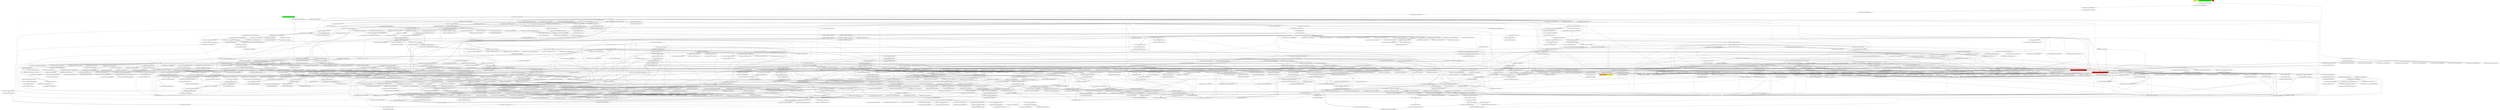 digraph enhanced {
	"ochiai" [style=striped shape=box fillcolor="yellow"];
	"d4" [style=striped shape=box fillcolor="yellow"];
	"com.google.javascript.jscomp.IntegrationTest#1865" [style=striped shape=box fillcolor="green"];
	"com.google.javascript.jscomp.ScopedAliases$AliasedTypeNode#173" [style=striped shape=box fillcolor="red"];
	"com.google.javascript.rhino.Node$NodeMismatch#2147" [style=striped shape=box fillcolor="orange:yellow"];
	"com.google.javascript.jscomp.ScopedAliases$AliasedTypeNode#180" [style=striped shape=box fillcolor="red"];
	"real" [style=striped shape=box fillcolor="red"];
	"com.google.javascript.jscomp.ScopedAliasesTest#407" [style=striped shape=box fillcolor="green"];
	"com.google.common.collect.RegularImmutableMap$NonTerminalEntry#116" -> "com.google.common.collect.ImmutableEntry#34";
	"com.google.common.collect.RegularImmutableMap$TerminalEntry#134" -> "com.google.common.collect.ImmutableEntry#34";
	"com.google.common.collect.Maps#612" -> "com.google.common.collect.ImmutableEntry#34";
	"com.google.common.collect.RegularImmutableMap#98" -> "com.google.common.collect.RegularImmutableMap$NonTerminalEntry#116";
	"com.google.javascript.rhino.head.ast.AstNode#240" -> "com.google.javascript.rhino.head.ast.AstNode#203";
	"com.google.javascript.rhino.Node#1025" -> "com.google.javascript.rhino.Node#1030" [style=bold];
	"com.google.javascript.jscomp.AstValidator#155" -> "com.google.javascript.jscomp.AstValidator#373";
	"com.google.javascript.rhino.head.ast.InfixExpression#85" -> "com.google.javascript.rhino.head.ast.InfixExpression#92";
	"com.google.javascript.jscomp.NodeTraversal#454" -> "com.google.javascript.jscomp.NodeTraversal#222";
	"com.google.javascript.jscomp.ScopedAliases#108" -> "com.google.javascript.jscomp.ScopedAliases$Traversal#228";
	"com.google.javascript.jscomp.ScopedAliases$Traversal#185" -> "com.google.javascript.jscomp.ScopedAliases$Traversal#228" [style=dotted];
	"com.google.javascript.rhino.jstype.JSTypeRegistry#245" -> "com.google.javascript.rhino.jstype.BooleanType#53" [style=bold];
	"com.google.javascript.rhino.jstype.FunctionType#363" -> "com.google.javascript.rhino.jstype.PrototypeObjectType#106";
	"com.google.javascript.jscomp.NodeTraversal#563" -> "com.google.javascript.jscomp.ScopedAliases$Traversal#238";
	"com.google.javascript.rhino.head.Parser#332" -> "com.google.javascript.rhino.head.TokenStream#318" [style=bold];
	"com.google.javascript.rhino.head.Context#415" -> "com.google.javascript.rhino.head.ContextFactory#502" [style=bold];
	"com.google.javascript.rhino.head.ast.FunctionCall#109" -> "com.google.javascript.rhino.head.ast.FunctionCall#126";
	"com.google.javascript.rhino.head.Parser#551" -> "com.google.javascript.rhino.head.ast.AstRoot#70" [style=bold];
	"com.google.javascript.rhino.Node#1030" -> "com.google.javascript.rhino.Node#936";
	"com.google.javascript.rhino.head.Parser#279" -> "com.google.javascript.rhino.head.TokenStream#1533" [style=bold];
	"com.google.javascript.rhino.JSDocInfoBuilder#102" -> "com.google.javascript.rhino.JSDocInfoBuilder#93" [style=bold];
	"com.google.javascript.jscomp.ScopedAliases$Traversal#238" -> "com.google.javascript.jscomp.ScopedAliases$Traversal#232";
	"com.google.javascript.jscomp.ScopedAliases$Traversal#263" -> "com.google.javascript.jscomp.ScopedAliases$Traversal#232";
	"com.google.javascript.jscomp.ScopedAliases$Traversal#391" -> "com.google.javascript.jscomp.ScopedAliases$Traversal#232";
	"com.google.javascript.rhino.jstype.JSTypeRegistry#245" -> "com.google.javascript.rhino.jstype.AllType#53" [style=bold];
	"com.google.javascript.rhino.head.ast.Scope#222" -> "com.google.javascript.rhino.head.ast.Symbol#97" [style=bold];
	"com.google.javascript.jscomp.CodePrinter$CompactCodePrinter#402" -> "com.google.javascript.jscomp.CodePrinter$CompactCodePrinter#434" [style=bold];
	"com.google.javascript.jscomp.parsing.IRFactory$TransformDispatcher#390" -> "com.google.javascript.jscomp.parsing.IRFactory$TransformDispatcher#390";
	"com.google.javascript.jscomp.parsing.TypeSafeDispatcher#121" -> "com.google.javascript.jscomp.parsing.IRFactory$TransformDispatcher#390";
	"com.google.javascript.jscomp.parsing.IRFactory#137" -> "com.google.javascript.jscomp.parsing.IRFactory$TransformDispatcher#390";
	"com.google.javascript.rhino.head.CompilerEnvirons#67" -> "com.google.javascript.rhino.head.Context#1847" [style=bold];
	"com.google.javascript.rhino.head.ast.PropertyGet#76" -> "com.google.javascript.rhino.head.ast.InfixExpression#85";
	"com.google.javascript.jscomp.SourceFile$Preloaded#422" -> "com.google.javascript.jscomp.SourceFile#81";
	"com.google.javascript.jscomp.AstValidator#93" -> "com.google.javascript.jscomp.AstValidator#389";
	"com.google.javascript.jscomp.parsing.IRFactory$TransformDispatcher#390" -> "com.google.javascript.jscomp.parsing.IRFactory$TransformDispatcher#393";
	"com.google.javascript.jscomp.ScopedAliases$Traversal#458" -> "com.google.javascript.rhino.Node#2351";
	"com.google.javascript.jscomp.CodeGenerator#86" -> "com.google.javascript.rhino.Node#2351";
	"com.google.javascript.jscomp.parsing.IRFactory$TransformDispatcher#411" -> "com.google.javascript.rhino.Node#2351";
	"com.google.javascript.jscomp.parsing.IRFactory$TransformDispatcher#488" -> "com.google.javascript.rhino.Node#2351";
	"com.google.javascript.jscomp.Compiler#1753" -> "com.google.javascript.jscomp.CodePrinter$Builder#564";
	"com.google.common.collect.RegularImmutableMap#48" -> "com.google.common.collect.RegularImmutableMap$NonTerminalEntry#121";
	"com.google.common.collect.RegularImmutableMap#143" -> "com.google.common.collect.RegularImmutableMap$NonTerminalEntry#121";
	"com.google.javascript.jscomp.NodeTraversal#222" -> "com.google.javascript.jscomp.NodeTraversal#230" [style=bold];
	"com.google.javascript.jscomp.ClosureCodingConvention#54" -> "com.google.common.collect.ImmutableSet#337";
	"com.google.javascript.jscomp.ScopedAliases$Traversal#185" -> "com.google.javascript.jscomp.ScopedAliases$Traversal#248" [style=dotted];
	"com.google.javascript.jscomp.NodeTraversal#583" -> "com.google.javascript.jscomp.ScopedAliases$Traversal#248";
	"com.google.javascript.rhino.head.TokenStream#1545" -> "com.google.javascript.rhino.head.TokenStream#1549" [style=bold];
	"com.google.javascript.jscomp.parsing.IRFactory#387" -> "com.google.javascript.jscomp.parsing.TypeSafeDispatcher#121" [style=bold];
	"com.google.javascript.rhino.head.TokenStream#318" -> "com.google.javascript.rhino.head.TokenStream#1307";
	"com.google.javascript.rhino.head.TokenStream#1300" -> "com.google.javascript.rhino.head.TokenStream#1307";
	"com.google.javascript.rhino.head.TokenStream#318" -> "com.google.javascript.rhino.head.TokenStream#1545";
	"com.google.javascript.jscomp.NodeTraversal#478" -> "com.google.javascript.jscomp.NodeTraversal#478";
	"com.google.javascript.jscomp.NodeTraversal#511" -> "com.google.javascript.jscomp.NodeTraversal#478";
	"com.google.javascript.jscomp.NodeTraversal#273" -> "com.google.javascript.jscomp.NodeTraversal#478";
	"com.google.javascript.jscomp.Scope#621" -> "com.google.javascript.jscomp.Scope#614";
	"com.google.javascript.rhino.head.Parser#940" -> "com.google.javascript.rhino.head.Parser#980" [style=bold];
	"com.google.javascript.jscomp.parsing.IRFactory$TransformDispatcher#390" -> "com.google.javascript.rhino.head.ast.FunctionNode#221";
	"com.google.javascript.rhino.head.TokenStream#318" -> "com.google.javascript.rhino.head.TokenStream#1300";
	"com.google.javascript.rhino.Node#1016" -> "com.google.javascript.rhino.Node#1025" [style=bold];
	"com.google.javascript.jscomp.CodePrinter#691" -> "com.google.javascript.jscomp.CodePrinter$CompactCodePrinter#402";
	"com.google.javascript.jscomp.Compiler#1753" -> "com.google.javascript.jscomp.CodePrinter$Builder#573";
	"com.google.javascript.rhino.head.Parser#781" -> "com.google.javascript.rhino.head.Parser#717";
	"com.google.javascript.jscomp.NodeUtil#3012" -> "com.google.javascript.rhino.Node#2383";
	"com.google.javascript.jscomp.CodeGenerator#86" -> "com.google.javascript.rhino.Node#2383";
	"com.google.javascript.jscomp.ScopedAliases#108" -> "com.google.javascript.rhino.Node#2383";
	"com.google.javascript.jscomp.ScopedAliases$Traversal#296" -> "com.google.javascript.rhino.Node#2383";
	"com.google.javascript.jscomp.NodeUtil#2031" -> "com.google.javascript.rhino.Node#2383";
	"com.google.javascript.jscomp.parsing.ParserRunner#109" -> "com.google.javascript.rhino.head.CompilerEnvirons#129" [style=bold];
	"com.google.javascript.jscomp.ScopedAliases$Traversal#238" -> "com.google.javascript.jscomp.ScopedAliases#54";
	"com.google.javascript.jscomp.ScopedAliases#95" -> "com.google.javascript.jscomp.ScopedAliases#54" [style=dotted];
	"com.google.javascript.jscomp.ScopedAliases$Traversal#367" -> "com.google.javascript.jscomp.ScopedAliases#54";
	"com.google.javascript.jscomp.parsing.JsDocInfoParser#130" -> "com.google.javascript.rhino.JSDocInfoBuilder#79";
	"com.google.javascript.rhino.Node#943" -> "com.google.javascript.rhino.Node#953";
	"com.google.javascript.rhino.Node#445" -> "com.google.javascript.rhino.Node#953" [style=dotted];
	"com.google.javascript.jscomp.SyntacticScopeCreator#234" -> "com.google.javascript.jscomp.Scope#621";
	"com.google.javascript.rhino.head.Parser#1867" -> "com.google.javascript.rhino.head.ast.VariableDeclaration#115" [style=bold];
	"com.google.javascript.rhino.head.TokenStream#1307" -> "com.google.javascript.rhino.head.TokenStream#1312" [style=bold];
	"com.google.javascript.jscomp.ScopedAliases$Traversal#238" -> "com.google.javascript.jscomp.NodeTraversal#446";
	"com.google.javascript.rhino.head.TokenStream#1560" -> "com.google.javascript.rhino.head.TokenStream#1556" [style=bold];
	"com.google.javascript.rhino.head.Parser#2509" -> "com.google.javascript.rhino.head.ast.FunctionCall#146";
	"com.google.javascript.jscomp.ScopedAliases$AliasedNode#163" -> "com.google.javascript.rhino.Node#714";
	"com.google.javascript.jscomp.ScopedAliases#108" -> "com.google.javascript.rhino.Node#714";
	"com.google.javascript.rhino.jstype.JSTypeRegistry#245" -> "com.google.javascript.rhino.jstype.StringType#53" [style=bold];
	"com.google.javascript.rhino.head.ast.ScriptNode#278" -> "com.google.javascript.rhino.head.ast.Symbol#77" [style=bold];
	"com.google.javascript.jscomp.parsing.Config#90" -> "com.google.common.collect.ImmutableMap#318" [style=bold];
	"com.google.javascript.jscomp.AstValidator#358" -> "com.google.javascript.jscomp.AstValidator#366";
	"com.google.common.collect.RegularImmutableMap#48" -> "com.google.common.collect.ImmutableEntry#44";
	"com.google.common.collect.RegularImmutableMap#143" -> "com.google.common.collect.ImmutableEntry#44";
	"com.google.javascript.jscomp.SuppressDocWarningsGuard#40" -> "com.google.common.collect.ImmutableEntry#44";
	"com.google.common.collect.ImmutableMap$Builder#189" -> "com.google.common.collect.ImmutableEntry#44";
	"com.google.javascript.jscomp.Compiler#1753" -> "com.google.javascript.jscomp.CodePrinter$Builder#582";
	"com.google.javascript.rhino.jstype.JSTypeRegistry#967" -> "com.google.javascript.rhino.jstype.AllType#58";
	"com.google.common.collect.RegularImmutableMap#48" -> "com.google.common.collect.ImmutableEntry#40";
	"com.google.common.collect.RegularImmutableMap#143" -> "com.google.common.collect.ImmutableEntry#40";
	"com.google.javascript.jscomp.SuppressDocWarningsGuard#40" -> "com.google.common.collect.ImmutableEntry#40";
	"com.google.common.collect.ImmutableMap$Builder#189" -> "com.google.common.collect.ImmutableEntry#40";
	"com.google.javascript.jscomp.ScopedAliases#108" -> "com.google.javascript.jscomp.NodeTraversal#454";
	"com.google.javascript.jscomp.LineNumberCheck#52" -> "com.google.javascript.jscomp.NodeTraversal#454";
	"com.google.javascript.jscomp.ScopedAliasesTest$TypeVerifyingPass#631" -> "com.google.javascript.jscomp.NodeTraversal#454";
	"com.google.javascript.jscomp.PrepareAst#58" -> "com.google.javascript.jscomp.NodeTraversal#454";
	"com.google.javascript.rhino.JSDocInfoBuilder#102" -> "com.google.javascript.rhino.JSDocInfo#1390";
	"com.google.javascript.rhino.head.Parser#980" -> "com.google.javascript.rhino.head.Parser#1801";
	"com.google.javascript.rhino.Node#936" -> "com.google.javascript.rhino.Node#943";
	"com.google.javascript.rhino.Node#1625" -> "com.google.javascript.rhino.Node#700";
	"com.google.javascript.rhino.Node#1637" -> "com.google.javascript.rhino.Node#700";
	"com.google.javascript.jscomp.NodeUtil#1826" -> "com.google.javascript.rhino.Node#700";
	"com.google.javascript.rhino.jstype.PrototypeObjectType#106" -> "com.google.javascript.rhino.jstype.PrototypeObjectType#115";
	"com.google.javascript.rhino.jstype.JSTypeRegistry#245" -> "com.google.javascript.rhino.jstype.PrototypeObjectType#115";
	"com.google.javascript.rhino.jstype.InstanceObjectType#60" -> "com.google.javascript.rhino.jstype.PrototypeObjectType#115";
	"com.google.javascript.rhino.jstype.FunctionType#314" -> "com.google.javascript.rhino.jstype.PrototypeObjectType#115";
	"com.google.javascript.rhino.jstype.FunctionType#135" -> "com.google.javascript.rhino.jstype.PrototypeObjectType#115";
	"com.google.javascript.jscomp.Compiler#414" -> "com.google.javascript.jscomp.JSModule#205";
	"com.google.javascript.jscomp.Compiler#436" -> "com.google.javascript.jscomp.JSModule#205";
	"com.google.javascript.jscomp.Compiler#460" -> "com.google.javascript.jscomp.JSModule#205";
	"com.google.javascript.jscomp.CodeGenerator#86" -> "com.google.javascript.jscomp.CodePrinter$MappedCodePrinter#91" [style=bold];
	"com.google.javascript.jscomp.parsing.JsDocInfoParser#189" -> "com.google.javascript.rhino.JSDocInfoBuilder#85" [style=bold];
	"com.google.javascript.rhino.jstype.PrototypeObjectType#445" -> "com.google.javascript.rhino.jstype.JSType#1078";
	"com.google.javascript.rhino.jstype.JSType#1052" -> "com.google.javascript.rhino.jstype.JSType#1078";
	"com.google.common.collect.ImmutableSet#337" -> "com.google.common.collect.ImmutableSet#350" [style=bold];
	"com.google.javascript.jscomp.NodeTraversal#478" -> "com.google.javascript.jscomp.ScopedAliases$Traversal#263";
	"com.google.javascript.jscomp.AstValidator#155" -> "com.google.javascript.jscomp.AstValidator#358";
	"com.google.javascript.rhino.head.Parser#332" -> "com.google.javascript.rhino.head.TokenStream#1560";
	"com.google.javascript.rhino.head.ast.Symbol#68" -> "com.google.javascript.rhino.head.ast.Symbol#84" [style=bold];
	"com.google.javascript.jscomp.AstValidator#344" -> "com.google.javascript.jscomp.AstValidator#332";
	"com.google.javascript.jscomp.AstValidator#325" -> "com.google.javascript.jscomp.AstValidator#332";
	"com.google.javascript.jscomp.parsing.ParserRunner#109" -> "com.google.javascript.rhino.head.CompilerEnvirons#143" [style=bold];
	"com.google.javascript.rhino.head.ast.ScriptNode#85" -> "com.google.javascript.rhino.head.ast.Scope#73" [style=bold];
	"com.google.common.collect.RegularImmutableMap#48" -> "com.google.common.collect.RegularImmutableMap$TerminalEntry#138";
	"com.google.common.collect.RegularImmutableMap#143" -> "com.google.common.collect.RegularImmutableMap$TerminalEntry#138";
	"com.google.javascript.jscomp.parsing.Config#90" -> "com.google.common.collect.ImmutableMap$Builder#207" [style=bold];
	"com.google.common.collect.RegularImmutableMap#98" -> "com.google.common.collect.RegularImmutableMap$TerminalEntry#134" [style=bold];
	"com.google.javascript.jscomp.ScopedAliases$Traversal#273" -> "com.google.javascript.jscomp.ScopedAliases$Traversal$1#283" [style=bold];
	"com.google.javascript.rhino.JSDocInfoBuilder#125" -> "com.google.javascript.rhino.JSDocInfoBuilder#139";
	"com.google.common.collect.Lists#117" -> "com.google.common.collect.Collections2#341";
	"com.google.javascript.jscomp.Compiler#1753" -> "com.google.javascript.jscomp.CompilerOptions#1400" [style=bold];
	"com.google.javascript.rhino.head.Parser#2599" -> "com.google.javascript.rhino.head.CompilerEnvirons#148";
	"com.google.javascript.rhino.head.Parser#2912" -> "com.google.javascript.rhino.head.CompilerEnvirons#148";
	"com.google.javascript.jscomp.parsing.IRFactory$TransformDispatcher#390" -> "com.google.javascript.rhino.head.ast.PropertyGet#101";
	"com.google.javascript.rhino.head.Parser#3466" -> "com.google.javascript.rhino.head.ast.PropertyGet#101";
	"com.google.javascript.jscomp.ScopedAliases$Traversal#238" -> "com.google.javascript.jscomp.ScopedAliases$Traversal#273";
	"com.google.javascript.rhino.jstype.JSType#1211" -> "com.google.javascript.rhino.jstype.BooleanType#103";
	"com.google.javascript.jscomp.Tracer#235" -> "com.google.javascript.jscomp.Tracer#959";
	"com.google.javascript.jscomp.Tracer#408" -> "com.google.javascript.jscomp.Tracer#959";
	"com.google.javascript.jscomp.ClosureCodingConvention#54" -> "com.google.common.collect.Iterators$1#63";
	"com.google.javascript.rhino.jstype.ObjectType#508" -> "com.google.common.collect.Iterators$1#63";
	"com.google.javascript.jscomp.parsing.ParserRunner#109" -> "com.google.javascript.rhino.head.Context#390" [style=bold];
	"com.google.javascript.jscomp.AstValidator#389" -> "com.google.javascript.jscomp.AstValidator#325";
	"com.google.javascript.jscomp.AstValidator#619" -> "com.google.javascript.jscomp.AstValidator#325";
	"com.google.javascript.jscomp.AstValidator#338" -> "com.google.javascript.jscomp.AstValidator#325";
	"com.google.javascript.jscomp.CodeConsumer#154" -> "com.google.javascript.jscomp.CodePrinter$CompactCodePrinter#465";
	"com.google.javascript.rhino.head.CompilerEnvirons#67" -> "com.google.javascript.rhino.head.CompilerEnvirons#97";
	"com.google.javascript.jscomp.parsing.IRFactory#81" -> "com.google.javascript.jscomp.parsing.IRFactory#1149";
	"com.google.javascript.jscomp.AstValidator#358" -> "com.google.javascript.jscomp.AstValidator#344" [style=bold];
	"com.google.javascript.rhino.jstype.BooleanType#103" -> "com.google.javascript.rhino.jstype.BooleanType#108" [style=bold];
	"com.google.javascript.rhino.head.ScriptRuntime$DefaultMessageProvider#3675" -> "com.google.javascript.rhino.head.Context#376" [style=bold];
	"com.google.javascript.jscomp.Compiler#1241" -> "com.google.javascript.jscomp.Compiler#2097";
	"com.google.javascript.jscomp.Compiler#569" -> "com.google.javascript.jscomp.Compiler#2097";
	"com.google.common.collect.RegularImmutableMap$EntrySet#202" -> "com.google.common.collect.RegularImmutableMap#36";
	"com.google.javascript.jscomp.SuppressDocWarningsGuard#40" -> "com.google.common.collect.RegularImmutableMap#35";
	"com.google.common.collect.RegularImmutableMap#35" -> "com.google.common.collect.RegularImmutableMap#35";
	"com.google.common.collect.ImmutableMap$Builder#189" -> "com.google.common.collect.RegularImmutableMap#35";
	"com.google.javascript.jscomp.parsing.JsDocInfoParser#2329" -> "com.google.javascript.rhino.JSDocInfoBuilder#125";
	"com.google.javascript.jscomp.parsing.JsDocInfoParser#130" -> "com.google.javascript.rhino.JSDocInfoBuilder#69";
	"com.google.javascript.rhino.jstype.FunctionParamBuilder#95" -> "com.google.javascript.rhino.jstype.JSTypeRegistry#967";
	"com.google.javascript.rhino.jstype.FunctionParamBuilder#80" -> "com.google.javascript.rhino.jstype.JSTypeRegistry#967";
	"com.google.javascript.rhino.jstype.ObjectType#508" -> "com.google.javascript.rhino.jstype.PrototypeObjectType#535";
	"com.google.javascript.jscomp.SyntacticScopeCreator#69" -> "com.google.javascript.jscomp.Scope#411";
	"com.google.javascript.rhino.head.Parser#1867" -> "com.google.javascript.rhino.head.ast.VariableDeclaration#104";
	"com.google.javascript.jscomp.ComposeWarningsGuard$GuardComparator#52" -> "com.google.javascript.jscomp.ComposeWarningsGuard$GuardComparator#63";
	"com.google.javascript.rhino.head.Parser#2808" -> "com.google.javascript.rhino.head.Parser#781";
	"com.google.javascript.rhino.jstype.UnionType#82" -> "com.google.common.collect.RegularImmutableList#170" [style=bold];
	"com.google.javascript.rhino.head.Parser#1987" -> "com.google.javascript.rhino.head.ast.Symbol#68" [style=bold];
	"com.google.javascript.rhino.head.Parser#332" -> "com.google.javascript.rhino.head.Parser#302";
	"com.google.javascript.jscomp.AstValidator#155" -> "com.google.javascript.jscomp.AstValidator#338";
	"com.google.javascript.rhino.head.Parser#2414" -> "com.google.javascript.rhino.head.Parser#2071";
	"com.google.javascript.rhino.head.Parser#2053" -> "com.google.javascript.rhino.head.Parser#2071";
	"com.google.javascript.rhino.head.Parser#1867" -> "com.google.javascript.rhino.head.Parser#2071";
	"com.google.javascript.jscomp.AstValidator#389" -> "com.google.javascript.jscomp.AstValidator#790";
	"com.google.javascript.jscomp.AstValidator#373" -> "com.google.javascript.jscomp.AstValidator#790";
	"com.google.javascript.rhino.JSDocInfoBuilder#102" -> "com.google.javascript.rhino.JSDocInfo#571";
	"com.google.javascript.jscomp.Compiler#2097" -> "com.google.javascript.jscomp.Compiler#2084";
	"com.google.javascript.jscomp.JsAst#85" -> "com.google.javascript.jscomp.Compiler#2084";
	"com.google.javascript.jscomp.NodeUtil#3012" -> "com.google.javascript.rhino.Node#2183";
	"com.google.javascript.jscomp.NodeUtil#2821" -> "com.google.javascript.rhino.Node#2183";
	"com.google.javascript.jscomp.parsing.IRFactory#171" -> "com.google.javascript.rhino.Node#1095";
	"com.google.javascript.jscomp.parsing.JsDocInfoParser#2209" -> "com.google.javascript.rhino.Node#1095";
	"com.google.javascript.jscomp.JsAst#85" -> "com.google.javascript.rhino.Node#1095";
	"com.google.javascript.rhino.JSDocInfoBuilder#125" -> "com.google.javascript.rhino.JSDocInfo#333";
	"com.google.javascript.rhino.JSDocInfoBuilder#69" -> "com.google.javascript.rhino.JSDocInfo#333";
	"com.google.javascript.rhino.head.Parser#2509" -> "com.google.javascript.rhino.head.ast.FunctionCall#109";
	"com.google.javascript.jscomp.ScopedAliases$Traversal#296" -> "com.google.javascript.jscomp.CompilerOptions$NullAliasTransformationHandler$NullAliasTransformation#2080";
	"com.google.javascript.jscomp.parsing.IRFactory$TransformDispatcher#390" -> "com.google.javascript.rhino.head.ast.FunctionCall#100";
	"com.google.javascript.jscomp.ComposeWarningsGuard$GuardComparator#52" -> "com.google.javascript.jscomp.ComposeWarningsGuard$GuardComparator#57" [style=bold];
	"com.google.javascript.jscomp.ComposeWarningsGuard#79" -> "com.google.javascript.jscomp.ComposeWarningsGuard$GuardComparator#52";
	"com.google.javascript.jscomp.ComposeWarningsGuard#88" -> "com.google.javascript.jscomp.ComposeWarningsGuard$GuardComparator#52";
	"com.google.javascript.jscomp.CodePrinter$CompactCodePrinter#434" -> "com.google.javascript.jscomp.CodePrinter$MappedCodePrinter#60";
	"com.google.javascript.jscomp.parsing.IRFactory#1352" -> "com.google.javascript.rhino.Node#517";
	"com.google.javascript.rhino.jstype.FunctionParamBuilder#135" -> "com.google.javascript.rhino.Node#517";
	"com.google.javascript.jscomp.ScopedAliases$Traversal#238" -> "com.google.javascript.jscomp.ScopedAliases$Traversal#296" [style=dotted];
	"com.google.javascript.jscomp.ScopedAliases$Traversal#185" -> "com.google.javascript.jscomp.ScopedAliases$Traversal#296" [style=dotted];
	"com.google.javascript.jscomp.parsing.ParserRunner#109" -> "com.google.javascript.rhino.head.Parser#512";
	"com.google.javascript.jscomp.AstValidator#84" -> "com.google.javascript.jscomp.AstValidator#305" [style=bold];
	"com.google.javascript.jscomp.CodeConsumer#154" -> "com.google.javascript.jscomp.CodePrinter$CompactCodePrinter#444";
	"com.google.javascript.jscomp.CodeConsumer#182" -> "com.google.javascript.jscomp.CodePrinter$CompactCodePrinter#444";
	"com.google.javascript.jscomp.Compiler#2084" -> "com.google.javascript.jscomp.Compiler#2072";
	"com.google.javascript.jscomp.CompilerTestCase#735" -> "com.google.javascript.jscomp.Compiler#2072";
	"com.google.javascript.jscomp.RhinoErrorReporter#70" -> "com.google.common.collect.ImmutableMap#106" [style=bold];
	"com.google.javascript.rhino.jstype.JSTypeRegistry#245" -> "com.google.javascript.rhino.jstype.ErrorFunctionType#51" [style=bold];
	"com.google.javascript.jscomp.parsing.IRFactory#181" -> "com.google.javascript.rhino.head.ast.AstRoot#78";
	"com.google.javascript.jscomp.parsing.JsDocInfoParser#2321" -> "com.google.javascript.rhino.JSDocInfoBuilder#102" [style=bold];
	"com.google.javascript.rhino.jstype.PrototypeObjectType#445" -> "com.google.javascript.rhino.jstype.JSType#607";
	"com.google.javascript.rhino.jstype.ObjectType#557" -> "com.google.javascript.rhino.jstype.JSType#607";
	"com.google.javascript.jscomp.NodeTraversal#478" -> "com.google.javascript.jscomp.NodeTraversal#654";
	"com.google.javascript.rhino.head.ast.ExpressionStatement#122" -> "com.google.javascript.rhino.head.ast.AstNode#616";
	"com.google.javascript.jscomp.parsing.IRFactory$TransformDispatcher#390" -> "com.google.javascript.rhino.head.ast.AstNode#616";
	"com.google.javascript.jscomp.parsing.IRFactory#324" -> "com.google.javascript.rhino.head.ast.AstNode#616";
	"com.google.javascript.rhino.head.ast.InfixExpression#92" -> "com.google.javascript.rhino.head.ast.AstNode#616";
	"com.google.javascript.jscomp.parsing.IRFactory#348" -> "com.google.javascript.rhino.head.ast.AstNode#616";
	"com.google.javascript.jscomp.parsing.IRFactory#81" -> "com.google.javascript.jscomp.parsing.IRFactory#1352";
	"com.google.javascript.jscomp.CodePrinter#35" -> "com.google.javascript.jscomp.CodePrinter#691" [style=bold];
	"com.google.javascript.jscomp.AstValidator#68" -> "com.google.javascript.jscomp.AstValidator#774";
	"com.google.javascript.jscomp.AstValidator#344" -> "com.google.javascript.jscomp.AstValidator#774";
	"com.google.javascript.jscomp.AstValidator#619" -> "com.google.javascript.jscomp.AstValidator#774";
	"com.google.javascript.jscomp.AstValidator#473" -> "com.google.javascript.jscomp.AstValidator#774";
	"com.google.javascript.jscomp.AstValidator#358" -> "com.google.javascript.jscomp.AstValidator#774";
	"com.google.javascript.jscomp.AstValidator#338" -> "com.google.javascript.jscomp.AstValidator#774";
	"com.google.javascript.jscomp.Compiler#2112" -> "com.google.javascript.rhino.InputId#61";
	"com.google.javascript.jscomp.Compiler#1039" -> "com.google.javascript.rhino.InputId#61";
	"com.google.javascript.jscomp.Compiler#1004" -> "com.google.javascript.rhino.InputId#61";
	"com.google.common.collect.ImmutableMap#106" -> "com.google.common.collect.ImmutableMap#139";
	"com.google.common.collect.ImmutableMap$Builder#178" -> "com.google.common.collect.ImmutableMap#139";
	"com.google.common.collect.ImmutableMap#240" -> "com.google.common.collect.ImmutableMap#139";
	"com.google.javascript.rhino.testing.BaseJSTypeTestCase#232" -> "com.google.javascript.rhino.jstype.JSTypeRegistry#995";
	"com.google.javascript.jscomp.SuppressDocWarningsGuard#40" -> "com.google.javascript.jscomp.DiagnosticGroupWarningsGuard#33";
	"com.google.javascript.jscomp.CompilerOptions#1067" -> "com.google.javascript.jscomp.DiagnosticGroupWarningsGuard#33";
	"com.google.javascript.jscomp.Compiler#247" -> "com.google.javascript.jscomp.DiagnosticGroupWarningsGuard#33";
	"com.google.javascript.jscomp.parsing.ParserRunner#109" -> "com.google.javascript.rhino.head.CompilerEnvirons#50";
	"com.google.javascript.jscomp.parsing.JsDocInfoParser#1116" -> "com.google.javascript.rhino.JSDocInfoBuilder#183";
	"com.google.javascript.jscomp.SourceExcerptProvider$SourceExcerpt$1#36" -> "com.google.javascript.jscomp.LightweightMessageFormatter$LineNumberingFormatter#126" [style=bold];
	"com.google.common.collect.ImmutableSet#145" -> "com.google.common.collect.ImmutableSet#161";
	"com.google.common.collect.ImmutableSet#350" -> "com.google.common.collect.ImmutableSet#161";
	"com.google.javascript.rhino.jstype.UnionTypeBuilder#250" -> "com.google.javascript.rhino.jstype.UnionType#82" [style=bold];
	"com.google.javascript.jscomp.AbstractMessageFormatter#74" -> "com.google.javascript.jscomp.AbstractMessageFormatter#82" [style=bold];
	"com.google.javascript.jscomp.AstValidator#76" -> "com.google.javascript.jscomp.AstValidator#84";
	"com.google.javascript.jscomp.Compiler#2112" -> "com.google.javascript.rhino.InputId#66";
	"com.google.javascript.jscomp.AstValidator#68" -> "com.google.javascript.jscomp.AstValidator#766";
	"com.google.javascript.jscomp.AstValidator#277" -> "com.google.javascript.jscomp.AstValidator#766";
	"com.google.javascript.jscomp.AstValidator#344" -> "com.google.javascript.jscomp.AstValidator#766";
	"com.google.javascript.jscomp.AstValidator#366" -> "com.google.javascript.jscomp.AstValidator#766";
	"com.google.javascript.jscomp.AstValidator#389" -> "com.google.javascript.jscomp.AstValidator#766";
	"com.google.javascript.jscomp.AstValidator#619" -> "com.google.javascript.jscomp.AstValidator#766";
	"com.google.javascript.jscomp.AstValidator#373" -> "com.google.javascript.jscomp.AstValidator#766";
	"com.google.javascript.jscomp.AstValidator#473" -> "com.google.javascript.jscomp.AstValidator#766";
	"com.google.javascript.jscomp.AstValidator#84" -> "com.google.javascript.jscomp.AstValidator#766";
	"com.google.javascript.jscomp.AstValidator#358" -> "com.google.javascript.jscomp.AstValidator#766";
	"com.google.javascript.jscomp.AstValidator#76" -> "com.google.javascript.jscomp.AstValidator#766";
	"com.google.javascript.jscomp.AstValidator#338" -> "com.google.javascript.jscomp.AstValidator#766";
	"com.google.javascript.jscomp.ScopedAliases$Traversal#232" -> "com.google.javascript.rhino.Node#2199";
	"com.google.javascript.jscomp.PrepareAst$PrepareAnnotations#165" -> "com.google.javascript.rhino.Node#2199";
	"com.google.javascript.jscomp.Compiler#351" -> "com.google.javascript.jscomp.Compiler#394" [style=bold];
	"com.google.javascript.jscomp.parsing.Config#90" -> "com.google.common.collect.ImmutableMap#128" [style=bold];
	"com.google.javascript.jscomp.DiagnosticGroupWarningsGuard#50" -> "com.google.javascript.jscomp.DiagnosticGroup#110";
	"com.google.common.base.Joiner#168" -> "com.google.common.base.Joiner#160";
	"com.google.javascript.jscomp.CompilerTestCase#735" -> "com.google.common.base.Joiner#160";
	"com.google.javascript.rhino.jstype.ObjectType#441" -> "com.google.javascript.rhino.jstype.PrototypeObjectType#174" [style=bold];
	"com.google.javascript.jscomp.parsing.IRFactory$TransformDispatcher#390" -> "com.google.javascript.rhino.Node#2191";
	"com.google.javascript.jscomp.NodeTraversal#511" -> "com.google.javascript.rhino.Node#2191";
	"com.google.javascript.jscomp.NodeUtil#1704" -> "com.google.javascript.rhino.Node#2191";
	"com.google.javascript.jscomp.NodeUtil#1826" -> "com.google.javascript.rhino.Node#2191";
	"com.google.javascript.jscomp.CompilerTestCase#958" -> "com.google.common.base.Joiner#168";
	"com.google.javascript.jscomp.IntegrationTestCase#85" -> "com.google.common.base.Joiner#168";
	"com.google.javascript.jscomp.CompilerTestCase#735" -> "com.google.common.base.Joiner#168";
	"com.google.javascript.rhino.head.Parser#980" -> "com.google.javascript.rhino.head.Parser#1867";
	"com.google.javascript.jscomp.ScopedAliases$Traversal#263" -> "com.google.javascript.jscomp.NodeTraversal#635";
	"com.google.javascript.jscomp.parsing.IRFactory#348" -> "com.google.javascript.jscomp.parsing.JsDocTokenStream#45";
	"com.google.javascript.jscomp.RhinoErrorReporter#70" -> "com.google.javascript.rhino.ScriptRuntime#367";
	"com.google.javascript.jscomp.parsing.ParserRunner#109" -> "com.google.javascript.rhino.head.CompilerEnvirons#67" [style=bold];
	"com.google.javascript.jscomp.Scope$Var#132" -> "com.google.javascript.jscomp.Scope$Var#157" [style=dotted];
	"com.google.javascript.jscomp.ScopedAliases$Traversal#296" -> "com.google.javascript.jscomp.Scope$Var#157";
	"com.google.javascript.jscomp.ScopedAliases$Traversal#391" -> "com.google.javascript.jscomp.Scope$Var#157";
	"com.google.javascript.jscomp.NodeUtil#3012" -> "com.google.javascript.jscomp.NodeUtil#2052";
	"com.google.javascript.jscomp.AstValidator#68" -> "com.google.javascript.jscomp.AstValidator#76";
	"com.google.javascript.jscomp.LightweightMessageFormatter#71" -> "com.google.javascript.jscomp.AbstractMessageFormatter#74" [style=bold];
	"com.google.javascript.jscomp.ScopedAliases$Traversal#248" -> "com.google.javascript.jscomp.NodeTraversal#639";
	"com.google.javascript.jscomp.NodeTraversal#635" -> "com.google.javascript.jscomp.NodeTraversal#639";
	"com.google.javascript.jscomp.ScopedAliases$Traversal#391" -> "com.google.javascript.jscomp.NodeTraversal#639";
	"com.google.javascript.rhino.head.ast.ExpressionStatement#122" -> "com.google.javascript.rhino.head.ast.AstNode#268";
	"com.google.javascript.rhino.head.ast.VariableDeclaration#104" -> "com.google.javascript.rhino.head.ast.AstNode#268";
	"com.google.javascript.rhino.head.ast.FunctionCall#126" -> "com.google.javascript.rhino.head.ast.AstNode#268";
	"com.google.javascript.rhino.head.ast.AstRoot#103" -> "com.google.javascript.rhino.head.ast.AstNode#268";
	"com.google.javascript.rhino.head.ast.FunctionNode#236" -> "com.google.javascript.rhino.head.ast.AstNode#268";
	"com.google.javascript.rhino.head.ast.VariableInitializer#110" -> "com.google.javascript.rhino.head.ast.AstNode#268";
	"com.google.javascript.rhino.head.Parser#551" -> "com.google.javascript.rhino.head.ast.AstNode#268";
	"com.google.javascript.rhino.head.ast.VariableInitializer#128" -> "com.google.javascript.rhino.head.ast.AstNode#268";
	"com.google.javascript.rhino.head.ast.AstNode#292" -> "com.google.javascript.rhino.head.ast.AstNode#268";
	"com.google.javascript.rhino.head.ast.FunctionCall#89" -> "com.google.javascript.rhino.head.ast.AstNode#268";
	"com.google.javascript.rhino.head.ast.InfixExpression#161" -> "com.google.javascript.rhino.head.ast.AstNode#268";
	"com.google.javascript.rhino.head.ast.InfixExpression#140" -> "com.google.javascript.rhino.head.ast.AstNode#268";
	"com.google.javascript.jscomp.Compiler#351" -> "com.google.javascript.jscomp.Compiler#386" [style=bold];
	"com.google.javascript.rhino.jstype.NoType#65" -> "com.google.javascript.rhino.jstype.NoObjectType#67";
	"com.google.javascript.rhino.jstype.JSTypeRegistry#245" -> "com.google.javascript.rhino.jstype.NoObjectType#67";
	"com.google.javascript.rhino.head.Parser#2454" -> "com.google.javascript.rhino.head.Parser#2509";
	"com.google.javascript.jscomp.CompilerTestCase#735" -> "com.google.javascript.jscomp.ScopedAliases#103";
	"com.google.javascript.jscomp.parsing.JsDocInfoParser#1573" -> "com.google.javascript.jscomp.parsing.JsDocInfoParser#1638";
	"com.google.javascript.jscomp.ScopedAliases#103" -> "com.google.javascript.jscomp.ScopedAliases#108";
	"com.google.javascript.jscomp.ScopedAliases#95" -> "com.google.javascript.jscomp.ScopedAliases#108" [style=dotted];
	"com.google.common.collect.ImmutableMap$Builder#212" -> "com.google.common.collect.RegularImmutableMap#48";
	"com.google.common.collect.ImmutableMap#106" -> "com.google.common.collect.RegularImmutableMap#48";
	"com.google.common.collect.ImmutableMap#240" -> "com.google.common.collect.RegularImmutableMap#48";
	"com.google.common.collect.EmptyImmutableList#36" -> "com.google.common.collect.Iterators#80";
	"com.google.javascript.rhino.head.Parser#717" -> "com.google.javascript.rhino.head.ast.FunctionNode#272";
	"com.google.common.collect.ImmutableMap$Builder#207" -> "com.google.common.collect.ImmutableMap$Builder#212" [style=bold];
	"com.google.common.collect.Iterators#1057" -> "com.google.common.collect.Iterators$13#1057" [style=bold];
	"com.google.javascript.rhino.head.ast.AstNode#268" -> "com.google.javascript.rhino.head.ast.AstNode#252" [style=bold];
	"com.google.javascript.jscomp.parsing.JsDocInfoParser#189" -> "com.google.javascript.rhino.JSDocInfoBuilder#149";
	"com.google.javascript.rhino.head.TokenStream#318" -> "com.google.javascript.rhino.head.TokenStream#124";
	"com.google.javascript.jscomp.Scope$Var#83" -> "com.google.javascript.jscomp.Scope$Var#132" [style=bold];
	"com.google.javascript.jscomp.CodeGenerator#86" -> "com.google.javascript.jscomp.CodePrinter$MappedCodePrinter#114" [style=bold];
	"com.google.javascript.jscomp.AstValidator#277" -> "com.google.javascript.jscomp.AstValidator#93";
	"com.google.javascript.jscomp.AstValidator#84" -> "com.google.javascript.jscomp.AstValidator#93";
	"com.google.common.collect.AbstractIndexedListIterator#68" -> "com.google.common.collect.UnmodifiableListIterator#34";
	"com.google.javascript.rhino.head.ast.AstNode#212" -> "com.google.javascript.rhino.head.ast.AstNode#259";
	"com.google.javascript.jscomp.Compiler#327" -> "com.google.common.collect.Iterators$13#1061";
	"com.google.javascript.jscomp.Compiler#394" -> "com.google.common.collect.Iterators$13#1061";
	"com.google.javascript.jscomp.CompilerInput#88" -> "com.google.javascript.jscomp.JsAst#43";
	"com.google.javascript.jscomp.ScopedAliases$Traversal#391" -> "com.google.javascript.jscomp.NodeUtil#2031";
	"com.google.javascript.jscomp.Compiler#327" -> "com.google.common.collect.Iterators$13#1065";
	"com.google.javascript.jscomp.Compiler#394" -> "com.google.common.collect.Iterators$13#1065";
	"com.google.javascript.jscomp.LightweightMessageFormatter#50" -> "com.google.javascript.jscomp.AbstractMessageFormatter#32";
	"com.google.javascript.rhino.head.ast.InfixExpression#92" -> "com.google.javascript.rhino.head.ast.AstNode#240";
	"com.google.javascript.rhino.head.CompilerEnvirons#67" -> "com.google.javascript.rhino.head.Context#1818" [style=bold];
	"com.google.javascript.jscomp.CodeGenerator#86" -> "com.google.javascript.jscomp.NodeUtil#1169";
	"com.google.javascript.jscomp.CodeGenerator#884" -> "com.google.javascript.jscomp.NodeUtil#1169";
	"com.google.javascript.rhino.head.Parser#781" -> "com.google.javascript.rhino.head.ast.FunctionNode#258";
	"com.google.common.base.Joiner#93" -> "com.google.common.base.Joiner#370";
	"com.google.javascript.jscomp.ErrorFormat$2#38" -> "com.google.javascript.jscomp.AbstractMessageFormatter#37";
	"com.google.javascript.jscomp.ScopedAliases#108" -> "com.google.javascript.jscomp.ScopedAliases$AliasedTypeNode#180";
	"com.google.javascript.jscomp.ScopedAliases$AliasedTypeNode#173" -> "com.google.javascript.jscomp.ScopedAliases$AliasedTypeNode#180" [style=dotted];
	"com.google.common.collect.ImmutableSet$ArrayImmutableSet#397" -> "com.google.common.collect.ImmutableSet#365";
	"com.google.javascript.jscomp.IntegrationTest#2218" -> "com.google.javascript.jscomp.GoogleCodingConvention#44";
	"com.google.javascript.jscomp.CompilerTestCase#185" -> "com.google.javascript.jscomp.GoogleCodingConvention#44";
	"com.google.javascript.jscomp.parsing.JsDocInfoParser#189" -> "com.google.javascript.jscomp.parsing.JsDocInfoParser#2308";
	"com.google.javascript.jscomp.parsing.JsDocInfoParser#1573" -> "com.google.javascript.jscomp.parsing.JsDocInfoParser#2308";
	"com.google.common.collect.AbstractIndexedListIterator#68" -> "com.google.common.base.Preconditions#330";
	"com.google.javascript.jscomp.GoogleCodingConvention#44" -> "com.google.javascript.jscomp.GoogleCodingConvention#49" [style=bold];
	"com.google.javascript.jscomp.ScopedAliases$Traversal#458" -> "com.google.javascript.jscomp.ScopedAliases$AliasedTypeNode#173" [style=bold];
	"com.google.javascript.jscomp.CompilerInput#116" -> "com.google.javascript.jscomp.JsAst#51";
	"com.google.javascript.jscomp.parsing.IRFactory$TransformDispatcher#390" -> "com.google.javascript.rhino.head.ast.FunctionNode#251";
	"com.google.javascript.jscomp.Compiler#1241" -> "com.google.javascript.jscomp.CompilerInput#116";
	"com.google.javascript.jscomp.Compiler#1410" -> "com.google.javascript.jscomp.CompilerInput#116";
	"com.google.javascript.jscomp.Compiler#1368" -> "com.google.javascript.jscomp.CompilerInput#116";
	"com.google.javascript.jscomp.Compiler#2112" -> "com.google.javascript.jscomp.CompilerInput#132";
	"com.google.javascript.rhino.head.Parser#551" -> "com.google.javascript.rhino.head.Parser#705";
	"com.google.javascript.rhino.head.Parser#635" -> "com.google.javascript.rhino.head.Parser#705";
	"com.google.javascript.rhino.head.ast.ExpressionStatement#122" -> "com.google.javascript.rhino.head.ast.AstNode#472";
	"com.google.javascript.rhino.head.ast.VariableDeclaration#104" -> "com.google.javascript.rhino.head.ast.AstNode#472";
	"com.google.javascript.rhino.head.ast.FunctionCall#126" -> "com.google.javascript.rhino.head.ast.AstNode#472";
	"com.google.javascript.rhino.head.ast.AstRoot#103" -> "com.google.javascript.rhino.head.ast.AstNode#472";
	"com.google.javascript.rhino.head.ast.InfixExpression#92" -> "com.google.javascript.rhino.head.ast.AstNode#472";
	"com.google.javascript.rhino.head.ast.FunctionNode#236" -> "com.google.javascript.rhino.head.ast.AstNode#472";
	"com.google.javascript.rhino.head.ast.AstNode#292" -> "com.google.javascript.rhino.head.ast.AstNode#472";
	"com.google.javascript.rhino.head.ast.FunctionCall#89" -> "com.google.javascript.rhino.head.ast.AstNode#472";
	"com.google.javascript.rhino.head.ast.InfixExpression#161" -> "com.google.javascript.rhino.head.ast.AstNode#472";
	"com.google.javascript.rhino.head.ast.InfixExpression#140" -> "com.google.javascript.rhino.head.ast.AstNode#472";
	"com.google.javascript.rhino.head.ast.Name#101" -> "com.google.javascript.rhino.head.ast.AstNode#472";
	"com.google.javascript.rhino.testing.BaseJSTypeTestCase#232" -> "com.google.javascript.rhino.testing.BaseJSTypeTestCase#389" [style=bold];
	"com.google.javascript.rhino.head.Parser#1090" -> "com.google.javascript.rhino.head.ast.AstNode#232";
	"com.google.javascript.rhino.head.ast.AstNode#240" -> "com.google.javascript.rhino.head.ast.AstNode#232";
	"com.google.javascript.rhino.head.ast.Name#84" -> "com.google.javascript.rhino.head.ast.AstNode#232";
	"com.google.javascript.rhino.head.ast.FunctionNode#236" -> "com.google.javascript.rhino.head.ast.AstNode#232";
	"com.google.javascript.rhino.head.Parser#781" -> "com.google.javascript.rhino.head.ast.AstNode#232";
	"com.google.javascript.rhino.head.Parser#551" -> "com.google.javascript.rhino.head.ast.AstNode#232";
	"com.google.javascript.rhino.head.ast.AstNode#292" -> "com.google.javascript.rhino.head.ast.AstNode#232";
	"com.google.javascript.rhino.head.Parser#2509" -> "com.google.javascript.rhino.head.ast.AstNode#232";
	"com.google.javascript.rhino.head.ast.Name#101" -> "com.google.javascript.rhino.head.ast.AstNode#232";
	"com.google.javascript.rhino.head.Parser#1867" -> "com.google.javascript.rhino.head.ast.AstNode#232";
	"com.google.javascript.rhino.head.Parser#635" -> "com.google.javascript.rhino.head.ast.AstNode#232";
	"com.google.javascript.rhino.jstype.JSTypeRegistry#235" -> "com.google.javascript.rhino.jstype.JSTypeRegistry#564" [style=bold];
	"com.google.common.base.Joiner#160" -> "com.google.common.base.Joiner#129" [style=bold];
	"com.google.javascript.jscomp.Compiler#569" -> "com.google.javascript.jscomp.Compiler#351";
	"com.google.javascript.jscomp.Compiler#327" -> "com.google.javascript.jscomp.Compiler#351";
	"com.google.javascript.jscomp.LightweightMessageFormatter#71" -> "com.google.javascript.jscomp.JSError#204";
	"com.google.javascript.rhino.JSDocInfoBuilder#139" -> "com.google.javascript.rhino.JSDocInfo#941";
	"com.google.javascript.rhino.head.Parser#2808" -> "com.google.javascript.rhino.head.Parser#2912";
	"com.google.javascript.rhino.head.Parser#551" -> "com.google.javascript.rhino.head.Node#280";
	"com.google.javascript.rhino.head.ast.AstNode#292" -> "com.google.javascript.rhino.head.Node#280";
	"com.google.javascript.jscomp.CompilerInput#65" -> "com.google.javascript.jscomp.JsAst#69" [style=bold];
	"com.google.javascript.rhino.jstype.JSType#1211" -> "com.google.javascript.rhino.jstype.VoidType#96";
	"com.google.javascript.rhino.jstype.FunctionParamBuilder#80" -> "com.google.javascript.rhino.Node#1907";
	"com.google.javascript.jscomp.CodeGenerator#86" -> "com.google.javascript.jscomp.CodeGenerator#884";
	"com.google.javascript.jscomp.parsing.IRFactory#293" -> "com.google.javascript.jscomp.parsing.IRFactory#324";
	"com.google.javascript.jscomp.parsing.IRFactory#283" -> "com.google.javascript.jscomp.parsing.IRFactory#324";
	"com.google.javascript.rhino.jstype.UnionTypeBuilder#124" -> "com.google.javascript.rhino.jstype.JSType#1052";
	"com.google.javascript.rhino.head.Parser#551" -> "com.google.javascript.rhino.head.Parser#940";
	"com.google.javascript.rhino.head.Parser#635" -> "com.google.javascript.rhino.head.Parser#940";
	"com.google.javascript.jscomp.Compiler#1241" -> "com.google.javascript.jscomp.DependencyOptions#120";
	"com.google.javascript.jscomp.Compiler#1368" -> "com.google.javascript.jscomp.DependencyOptions#120";
	"com.google.common.collect.RegularImmutableMap#48" -> "com.google.common.collect.RegularImmutableMap#81" [style=bold];
	"com.google.javascript.jscomp.parsing.IRFactory#81" -> "com.google.javascript.jscomp.parsing.IRFactory#1332" [style=bold];
	"com.google.javascript.rhino.head.ast.InfixExpression#92" -> "com.google.javascript.rhino.head.ast.AstNode#225";
	"com.google.javascript.rhino.head.ast.FunctionNode#236" -> "com.google.javascript.rhino.head.ast.AstNode#225";
	"com.google.javascript.rhino.head.Parser#275" -> "com.google.javascript.rhino.head.ast.AstNode#225";
	"com.google.javascript.rhino.head.ast.AstNode#292" -> "com.google.javascript.rhino.head.ast.AstNode#225";
	"com.google.javascript.rhino.head.ast.ExpressionStatement#91" -> "com.google.javascript.rhino.head.ast.AstNode#225";
	"com.google.javascript.rhino.head.Parser#781" -> "com.google.javascript.rhino.head.ast.FunctionNode#236";
	"com.google.javascript.jscomp.Compiler#1039" -> "com.google.javascript.jscomp.CompilerInput#147";
	"com.google.javascript.jscomp.Compiler#569" -> "com.google.javascript.jscomp.Compiler#585";
	"com.google.javascript.jscomp.ComposeWarningsGuard#150" -> "com.google.javascript.jscomp.DiagnosticGroupWarningsGuard#50";
	"com.google.javascript.jscomp.ScopedAliases#108" -> "com.google.javascript.jscomp.ScopedAliases$Traversal#216";
	"com.google.javascript.jscomp.ScopedAliases$Traversal#185" -> "com.google.javascript.jscomp.ScopedAliases$Traversal#216" [style=dotted];
	"com.google.javascript.jscomp.ScopedAliases$Traversal#185" -> "com.google.javascript.jscomp.ScopedAliases$Traversal#458" [style=dotted];
	"com.google.javascript.jscomp.ScopedAliases$Traversal#391" -> "com.google.javascript.jscomp.ScopedAliases$Traversal#458";
	"com.google.javascript.jscomp.ScopedAliasesTest#36" -> "com.google.javascript.jscomp.ScopedAliases#95" [style=bold];
	"com.google.javascript.jscomp.ClosureCodingConvention#54" -> "com.google.common.collect.ImmutableSet#145" [style=bold];
	"com.google.javascript.jscomp.Scope$Var#239" -> "com.google.javascript.jscomp.Scope$Var#183";
	"com.google.common.base.Preconditions#330" -> "com.google.common.base.Preconditions#350" [style=bold];
	"com.google.javascript.rhino.jstype.StringType#92" -> "com.google.javascript.rhino.jstype.StringType#97" [style=bold];
	"com.google.common.collect.RegularImmutableMap#81" -> "com.google.common.base.Preconditions#114";
	"com.google.common.collect.RegularImmutableMap#48" -> "com.google.common.base.Preconditions#114";
	"com.google.javascript.rhino.head.Parser#1867" -> "com.google.javascript.rhino.head.ast.VariableDeclaration#156";
	"com.google.javascript.jscomp.ComposeWarningsGuard#127" -> "com.google.javascript.jscomp.DiagnosticGroup#129";
	"com.google.javascript.jscomp.DiagnosticGroupWarningsGuard#50" -> "com.google.javascript.jscomp.DiagnosticGroup#129";
	"com.google.javascript.rhino.jstype.JSType#1211" -> "com.google.javascript.rhino.jstype.StringType#92";
	"com.google.javascript.jscomp.CompilerInput#132" -> "com.google.javascript.jscomp.JsAst#74";
	"com.google.javascript.jscomp.CompilerInput#72" -> "com.google.javascript.jscomp.JsAst#74";
	"com.google.javascript.jscomp.parsing.IRFactory$TransformDispatcher#390" -> "com.google.javascript.rhino.head.ast.AstNode#212";
	"com.google.javascript.jscomp.parsing.IRFactory#324" -> "com.google.javascript.rhino.head.ast.AstNode#212";
	"com.google.javascript.jscomp.parsing.IRFactory#348" -> "com.google.javascript.rhino.head.ast.AstNode#212";
	"com.google.common.collect.RegularImmutableMap#48" -> "com.google.common.collect.RegularImmutableMap#93" [style=bold];
	"com.google.javascript.jscomp.LightweightMessageFormatter#71" -> "com.google.javascript.jscomp.AbstractMessageFormatter#44" [style=bold];
	"com.google.javascript.jscomp.parsing.IRFactory#81" -> "com.google.javascript.jscomp.parsing.IRFactory#1340";
	"com.google.javascript.jscomp.Compiler#2112" -> "com.google.javascript.rhino.InputId#51";
	"com.google.javascript.jscomp.JsAst#43" -> "com.google.javascript.rhino.InputId#51";
	"com.google.javascript.rhino.Node#517" -> "com.google.javascript.rhino.Node$StringNode#197";
	"com.google.common.collect.RegularImmutableMap#48" -> "com.google.common.collect.RegularImmutableMap#98" [style=bold];
	"com.google.javascript.jscomp.parsing.JsDocInfoParser#2287" -> "com.google.javascript.jscomp.parsing.JsDocTokenStream#61";
	"com.google.javascript.jscomp.ScopedAliases#108" -> "com.google.javascript.jscomp.ScopedAliases$Traversal#224";
	"com.google.javascript.jscomp.ScopedAliases$Traversal#185" -> "com.google.javascript.jscomp.ScopedAliases$Traversal#224" [style=dotted];
	"com.google.javascript.rhino.jstype.FunctionType#135" -> "com.google.javascript.rhino.jstype.PrototypeObjectType#399";
	"com.google.javascript.jscomp.ScopedAliases$Traversal#185" -> "com.google.javascript.jscomp.ScopedAliases$Traversal#220" [style=dotted];
	"com.google.javascript.jscomp.Compiler#1241" -> "com.google.javascript.rhino.Node#1924";
	"com.google.javascript.jscomp.parsing.ParserRunner#109" -> "com.google.javascript.rhino.Node#1924";
	"com.google.javascript.jscomp.parsing.IRFactory#271" -> "com.google.javascript.jscomp.parsing.IRFactory#348";
	"com.google.javascript.rhino.head.ScriptRuntime#3615" -> "com.google.javascript.rhino.head.ScriptRuntime#3666";
	"com.google.javascript.jscomp.CompilerInput#100" -> "com.google.javascript.rhino.InputId#56";
	"com.google.javascript.jscomp.parsing.JsDocInfoParser#1638" -> "com.google.javascript.jscomp.parsing.JsDocInfoParser#1687";
	"com.google.javascript.jscomp.CodingConventions#42" -> "com.google.javascript.jscomp.CodingConventions$DefaultCodingConvention#249";
	"com.google.javascript.jscomp.CodingConventions$DefaultCodingConvention#249" -> "com.google.javascript.jscomp.CodingConventions$DefaultCodingConvention#249";
	"com.google.javascript.jscomp.parsing.IRFactory#81" -> "com.google.javascript.jscomp.parsing.IRFactory#1336";
	"com.google.javascript.jscomp.JsAst#51" -> "com.google.javascript.jscomp.JsAst#85" [style=bold];
	"com.google.javascript.jscomp.parsing.IRFactory$TransformDispatcher#390" -> "com.google.javascript.rhino.head.ast.VariableDeclaration#83";
	"com.google.javascript.rhino.jstype.NumberType#53" -> "com.google.javascript.rhino.jstype.ValueType#49";
	"com.google.javascript.rhino.jstype.VoidType#54" -> "com.google.javascript.rhino.jstype.ValueType#49";
	"com.google.javascript.rhino.jstype.StringType#53" -> "com.google.javascript.rhino.jstype.ValueType#49";
	"com.google.javascript.rhino.jstype.NullType#54" -> "com.google.javascript.rhino.jstype.ValueType#49";
	"com.google.javascript.rhino.jstype.BooleanType#53" -> "com.google.javascript.rhino.jstype.ValueType#49";
	"com.google.javascript.jscomp.PrepareAst#58" -> "com.google.javascript.jscomp.PrepareAst$PrepareAnnotations#125" [style=bold];
	"com.google.javascript.jscomp.RhinoErrorReporter#96" -> "com.google.javascript.jscomp.RhinoErrorReporter$NewRhinoErrorReporter#151" [style=bold];
	"com.google.javascript.rhino.Node#870" -> "com.google.javascript.rhino.Node$ObjectPropListItem#304" [style=bold];
	"com.google.javascript.rhino.jstype.JSTypeRegistry#203" -> "com.google.javascript.rhino.jstype.JSTypeRegistry#235" [style=bold];
	"com.google.javascript.jscomp.CompilerInput#88" -> "com.google.javascript.jscomp.CompilerInput#65" [style=bold];
	"com.google.javascript.rhino.jstype.ArrowType#69" -> "com.google.javascript.rhino.jstype.JSType#113";
	"com.google.javascript.jscomp.CompilerTestCase#1058" -> "com.google.javascript.jscomp.Compiler#202";
	"com.google.javascript.jscomp.IntegrationTestCase#185" -> "com.google.javascript.jscomp.Compiler#202";
	"com.google.javascript.jscomp.ScopedAliases$AliasedTypeNode#180" -> "com.google.javascript.rhino.Node$StringNode#227";
	"com.google.javascript.jscomp.parsing.JsDocInfoParser#1734" -> "com.google.javascript.jscomp.parsing.JsDocTokenStream#232";
	"com.google.javascript.jscomp.parsing.JsDocInfoParser#1767" -> "com.google.javascript.jscomp.parsing.JsDocTokenStream#232";
	"com.google.javascript.jscomp.parsing.JsDocInfoParser#189" -> "com.google.javascript.jscomp.parsing.JsDocTokenStream#232";
	"com.google.javascript.rhino.jstype.FunctionType#1004" -> "com.google.javascript.rhino.jstype.FunctionType#1020" [style=bold];
	"com.google.javascript.rhino.head.Parser#781" -> "com.google.javascript.rhino.head.Parser#295";
	"com.google.javascript.rhino.head.Parser#1867" -> "com.google.javascript.rhino.head.Parser#295";
	"com.google.javascript.rhino.head.Parser#2071" -> "com.google.javascript.rhino.head.Parser#295";
	"com.google.javascript.rhino.head.Parser#635" -> "com.google.javascript.rhino.head.Parser#295";
	"com.google.javascript.jscomp.Compiler#202" -> "com.google.javascript.jscomp.Compiler#209";
	"com.google.javascript.rhino.jstype.PrototypeObjectType#506" -> "com.google.javascript.rhino.jstype.ObjectType#537" [style=bold];
	"com.google.javascript.jscomp.LightweightMessageFormatter#71" -> "com.google.javascript.jscomp.SourceExcerptProvider$SourceExcerpt$1#36" [style=bold];
	"com.google.javascript.jscomp.CompilerTestCase#986" -> "com.google.javascript.jscomp.CompilerTestCase#1037";
	"com.google.javascript.rhino.jstype.UnionTypeBuilder#250" -> "com.google.javascript.rhino.jstype.UnionTypeBuilder#260" [style=bold];
	"com.google.javascript.jscomp.RhinoErrorReporter$NewRhinoErrorReporter#151" -> "com.google.javascript.jscomp.RhinoErrorReporter$NewRhinoErrorReporter#155" [style=bold];
	"com.google.javascript.jscomp.parsing.JsDocTokenStream#61" -> "com.google.javascript.jscomp.parsing.JsDocTokenStream#237";
	"com.google.javascript.rhino.head.ast.AstNode#168" -> "com.google.javascript.rhino.head.Node#130" [style=bold];
	"com.google.javascript.jscomp.parsing.JsDocInfoParser#189" -> "com.google.javascript.jscomp.parsing.JsDocInfoParser#2240";
	"com.google.common.collect.ImmutableSet#161" -> "com.google.common.collect.Hashing#40";
	"com.google.common.collect.RegularImmutableMap#48" -> "com.google.common.collect.Hashing#40";
	"com.google.common.collect.RegularImmutableMap#143" -> "com.google.common.collect.Hashing#40";
	"com.google.common.collect.RegularImmutableSet#46" -> "com.google.common.collect.Hashing#40";
	"com.google.javascript.rhino.jstype.JSTypeRegistry#235" -> "com.google.javascript.rhino.jstype.JSTypeRegistry#245" [style=bold];
	"com.google.javascript.jscomp.Compiler#1745" -> "com.google.javascript.jscomp.Compiler#1524";
	"com.google.javascript.rhino.jstype.ValueType#49" -> "com.google.javascript.rhino.jstype.JSType#105";
	"com.google.javascript.rhino.jstype.ObjectType#89" -> "com.google.javascript.rhino.jstype.JSType#105";
	"com.google.javascript.rhino.jstype.UnionType#82" -> "com.google.javascript.rhino.jstype.JSType#105";
	"com.google.javascript.rhino.jstype.AllType#53" -> "com.google.javascript.rhino.jstype.JSType#105";
	"com.google.javascript.rhino.jstype.ArrowType#69" -> "com.google.javascript.rhino.jstype.JSType#105";
	"com.google.javascript.jscomp.parsing.JsDocTokenStream#61" -> "com.google.javascript.jscomp.parsing.JsDocTokenStream#242";
	"com.google.javascript.jscomp.Compiler#351" -> "com.google.javascript.jscomp.Compiler#436" [style=bold];
	"com.google.javascript.jscomp.ScopedAliases$AliasedNode#163" -> "com.google.javascript.rhino.Node#1709";
	"com.google.javascript.rhino.Node#1709" -> "com.google.javascript.rhino.Node#1709";
	"com.google.javascript.jscomp.CompilerTestCase#735" -> "com.google.javascript.rhino.Node#1709";
	"com.google.javascript.jscomp.JSModule#104" -> "com.google.javascript.jscomp.CompilerInput#326" [style=bold];
	"com.google.javascript.jscomp.ClosureCodingConvention#54" -> "com.google.javascript.jscomp.CodingConventions$DefaultCodingConvention#467" [style=bold];
	"com.google.javascript.jscomp.parsing.IRFactory$TransformDispatcher#390" -> "com.google.javascript.rhino.head.ast.PropertyGet#84";
	"com.google.javascript.rhino.jstype.JSTypeRegistry#1311" -> "com.google.javascript.rhino.jstype.FunctionBuilder#91";
	"com.google.javascript.rhino.jstype.JSTypeRegistry#1319" -> "com.google.javascript.rhino.jstype.FunctionBuilder#91";
	"com.google.javascript.rhino.testing.BaseJSTypeTestCase#389" -> "com.google.javascript.rhino.jstype.FunctionBuilder#97";
	"com.google.javascript.rhino.jstype.JSTypeRegistry#1311" -> "com.google.javascript.rhino.jstype.FunctionBuilder#97";
	"com.google.javascript.rhino.jstype.JSTypeRegistry#1319" -> "com.google.javascript.rhino.jstype.FunctionBuilder#97";
	"com.google.javascript.jscomp.CompilerTestCase#371" -> "com.google.javascript.jscomp.CompilerTestCase#429";
	"com.google.javascript.jscomp.AstValidator#332" -> "com.google.javascript.rhino.Node$StringNode#218";
	"com.google.javascript.jscomp.ScopedAliases$Traversal#458" -> "com.google.javascript.rhino.Node$StringNode#218";
	"com.google.javascript.jscomp.CodeGenerator#86" -> "com.google.javascript.rhino.Node$StringNode#218";
	"com.google.javascript.rhino.Node#953" -> "com.google.javascript.rhino.Node$StringNode#218";
	"com.google.javascript.jscomp.SyntacticScopeCreator#85" -> "com.google.javascript.rhino.Node$StringNode#218";
	"com.google.javascript.jscomp.ScopedAliases$Traversal#296" -> "com.google.javascript.rhino.Node$StringNode#218";
	"com.google.javascript.rhino.Node#1568" -> "com.google.javascript.rhino.Node$StringNode#218";
	"com.google.javascript.jscomp.AstValidator#325" -> "com.google.javascript.rhino.Node$StringNode#218";
	"com.google.javascript.rhino.Node#1589" -> "com.google.javascript.rhino.Node$StringNode#218";
	"com.google.javascript.jscomp.ScopedAliases$Traversal#391" -> "com.google.javascript.rhino.Node$StringNode#218";
	"com.google.javascript.jscomp.SyntacticScopeCreator#234" -> "com.google.javascript.rhino.Node$StringNode#218";
	"com.google.javascript.rhino.jstype.JSTypeRegistry#1011" -> "com.google.javascript.rhino.jstype.UnionTypeBuilder#250" [style=bold];
	"com.google.javascript.rhino.jstype.JSTypeRegistry#245" -> "com.google.javascript.rhino.jstype.FunctionType#1013";
	"com.google.javascript.rhino.jstype.NoObjectType#67" -> "com.google.javascript.rhino.jstype.FunctionType#1013";
	"com.google.javascript.jscomp.CodeConsumer#182" -> "com.google.javascript.jscomp.CodeConsumer#154" [style=bold];
	"com.google.javascript.rhino.head.Parser#781" -> "com.google.javascript.rhino.head.ast.ScriptNode#182";
	"com.google.javascript.rhino.head.Parser#551" -> "com.google.javascript.rhino.head.ast.ScriptNode#182";
	"com.google.javascript.rhino.jstype.UnionTypeBuilder#124" -> "com.google.javascript.rhino.jstype.JSType#370" [style=bold];
	"com.google.javascript.jscomp.CompilerTestCase#429" -> "com.google.common.collect.ImmutableList#80";
	"com.google.javascript.rhino.jstype.JSTypeRegistry#1231" -> "com.google.javascript.rhino.jstype.FunctionParamBuilder#54";
	"com.google.javascript.rhino.jstype.JSTypeRegistry#1247" -> "com.google.javascript.rhino.jstype.FunctionParamBuilder#54";
	"com.google.javascript.jscomp.Compiler#460" -> "com.google.javascript.jscomp.CompilerInput#100";
	"com.google.javascript.jscomp.Compiler#1745" -> "com.google.javascript.jscomp.Compiler#1753" [style=bold];
	"com.google.javascript.rhino.jstype.PrototypeObjectType#535" -> "com.google.javascript.rhino.jstype.ObjectType#562";
	"com.google.javascript.rhino.Node#521" -> "com.google.javascript.rhino.Node$StringNode#205";
	"com.google.javascript.jscomp.parsing.Config#75" -> "com.google.javascript.jscomp.parsing.Config#90" [style=bold];
	"com.google.javascript.jscomp.parsing.JsDocInfoParser#130" -> "com.google.javascript.jscomp.parsing.JsDocInfoParser#2209" [style=bold];
	"com.google.javascript.rhino.jstype.InstanceObjectType#158" -> "com.google.javascript.rhino.jstype.ObjectType#557";
	"com.google.javascript.rhino.head.Parser#2599" -> "com.google.javascript.rhino.head.ast.PropertyGet#76";
	"com.google.javascript.rhino.head.Parser#551" -> "com.google.javascript.rhino.head.Parser#275";
	"com.google.javascript.rhino.head.Parser#1867" -> "com.google.javascript.rhino.head.Parser#275";
	"com.google.javascript.jscomp.parsing.IRFactory#271" -> "com.google.javascript.jscomp.parsing.IRFactory#257";
	"com.google.javascript.jscomp.parsing.JsDocInfoParser#189" -> "com.google.javascript.jscomp.parsing.JsDocInfoParser#1116";
	"com.google.javascript.rhino.head.Parser#332" -> "com.google.javascript.rhino.head.Parser#279";
	"com.google.javascript.jscomp.parsing.JsDocInfoParser#1767" -> "com.google.javascript.jscomp.parsing.JsDocInfoParser#2200";
	"com.google.javascript.jscomp.Compiler#620" -> "com.google.javascript.jscomp.Compiler$2#623" [style=bold];
	"com.google.javascript.rhino.Node#714" -> "com.google.javascript.rhino.Node#1732";
	"com.google.common.collect.LinkedHashMultimap#122" -> "com.google.common.collect.AbstractSetMultimap#44";
	"com.google.javascript.jscomp.NodeTraversal#478" -> "com.google.javascript.jscomp.PrepareAst$PrepareAnnotations#139";
	"com.google.javascript.rhino.head.Parser#781" -> "com.google.javascript.rhino.head.ast.ScriptNode#192";
	"com.google.javascript.rhino.head.Parser#551" -> "com.google.javascript.rhino.head.ast.ScriptNode#192";
	"com.google.javascript.jscomp.CompilerTestCase#735" -> "com.google.javascript.jscomp.Compiler#1745";
	"com.google.javascript.rhino.head.ContextFactory#258" -> "com.google.javascript.rhino.head.Context#636";
	"com.google.javascript.rhino.head.CompilerEnvirons#67" -> "com.google.javascript.rhino.head.Context#636";
	"com.google.javascript.jscomp.parsing.ParserRunner#64" -> "com.google.javascript.jscomp.parsing.Config#75";
	"com.google.javascript.jscomp.NodeTraversal#478" -> "com.google.javascript.jscomp.PrepareAst$PrepareAnnotations#131";
	"com.google.javascript.rhino.head.Parser#2189" -> "com.google.javascript.rhino.head.Parser#2218" [style=bold];
	"com.google.javascript.rhino.jstype.JSTypeRegistry#1117" -> "com.google.javascript.rhino.jstype.JSTypeRegistry#1319" [style=bold];
	"com.google.javascript.jscomp.JsAst#85" -> "com.google.javascript.jscomp.Compiler#1984" [style=bold];
	"com.google.javascript.jscomp.Compiler#351" -> "com.google.javascript.jscomp.Compiler#414" [style=bold];
	"com.google.javascript.rhino.head.Parser#2302" -> "com.google.javascript.rhino.head.Parser#2454" [style=bold];
	"com.google.javascript.rhino.jstype.JSTypeRegistry#1104" -> "com.google.javascript.rhino.jstype.JSTypeRegistry#1311" [style=bold];
	"com.google.javascript.jscomp.parsing.JsDocInfoParser#1767" -> "com.google.javascript.jscomp.parsing.JsDocTokenStream#229";
	"com.google.javascript.jscomp.parsing.JsDocInfoParser#189" -> "com.google.javascript.jscomp.parsing.JsDocTokenStream#229";
	"com.google.javascript.jscomp.parsing.JsDocInfoParser#1116" -> "com.google.javascript.jscomp.parsing.JsDocTokenStream#229";
	"com.google.javascript.jscomp.parsing.JsDocInfoParser#1767" -> "com.google.javascript.jscomp.parsing.JsDocTokenStream#226";
	"com.google.javascript.jscomp.parsing.JsDocInfoParser#189" -> "com.google.javascript.jscomp.parsing.JsDocTokenStream#226";
	"com.google.javascript.jscomp.parsing.JsDocInfoParser#1116" -> "com.google.javascript.jscomp.parsing.JsDocTokenStream#226";
	"com.google.javascript.jscomp.ScopedAliasesTest#239" -> "com.google.javascript.jscomp.CompilerTestCase#209";
	"com.google.javascript.jscomp.CodingConventions$DefaultCodingConvention#467" -> "com.google.common.collect.ImmutableList#68";
	"com.google.javascript.rhino.jstype.FunctionBuilder#65" -> "com.google.common.collect.ImmutableList#68";
	"com.google.javascript.rhino.jstype.FunctionType#135" -> "com.google.common.collect.ImmutableList#68";
	"com.google.javascript.jscomp.parsing.IRFactory$TransformDispatcher#390" -> "com.google.javascript.rhino.head.ast.VariableInitializer#120";
	"com.google.javascript.rhino.jstype.UnionTypeBuilder#124" -> "com.google.javascript.rhino.jstype.JSType#151";
	"com.google.javascript.rhino.jstype.JSType#159" -> "com.google.javascript.rhino.jstype.JSType#151";
	"com.google.javascript.jscomp.parsing.IRFactory#293" -> "com.google.javascript.jscomp.parsing.IRFactory#271";
	"com.google.javascript.jscomp.parsing.IRFactory#283" -> "com.google.javascript.jscomp.parsing.IRFactory#271";
	"com.google.javascript.jscomp.NodeUtil#2031" -> "com.google.javascript.jscomp.NodeUtil#1445";
	"com.google.javascript.jscomp.ScopedAliases$Traversal#367" -> "com.google.javascript.jscomp.NodeUtil#2778";
	"com.google.javascript.rhino.jstype.FunctionParamBuilder#95" -> "com.google.javascript.rhino.jstype.JSType#159";
	"com.google.javascript.jscomp.PrepareAst#42" -> "com.google.javascript.jscomp.PrepareAst#45" [style=bold];
	"com.google.javascript.rhino.jstype.JSType#159" -> "com.google.javascript.rhino.jstype.JSType#155";
	"com.google.javascript.jscomp.PrepareAst$PrepareAnnotations#139" -> "com.google.javascript.jscomp.PrepareAst$PrepareAnnotations#165";
	"com.google.javascript.jscomp.Compiler#1904" -> "com.google.javascript.jscomp.PrepareAst#42";
	"com.google.javascript.jscomp.CompilerTestCase#735" -> "com.google.javascript.jscomp.PrepareAst#42";
	"com.google.javascript.rhino.jstype.UnionTypeBuilder#250" -> "com.google.javascript.rhino.jstype.UnionTypeBuilder#222" [style=bold];
	"com.google.javascript.rhino.head.Parser#1987" -> "com.google.javascript.rhino.head.ast.Scope#222" [style=bold];
	"com.google.javascript.jscomp.CodeConsumer#135" -> "com.google.javascript.jscomp.CodeConsumer#139";
	"com.google.javascript.rhino.head.Parser#1867" -> "com.google.javascript.rhino.head.ast.VariableInitializer#128";
	"com.google.javascript.jscomp.parsing.Config#90" -> "com.google.common.collect.ImmutableSet$ArrayImmutableSet#393";
	"com.google.javascript.jscomp.ComposeWarningsGuard#127" -> "com.google.common.collect.ImmutableSet$ArrayImmutableSet#393";
	"com.google.javascript.jscomp.SuppressDocWarningsGuard#40" -> "com.google.common.collect.ImmutableSet$ArrayImmutableSet#393";
	"com.google.common.collect.ImmutableSet$ArrayImmutableSet#393" -> "com.google.common.collect.ImmutableSet$ArrayImmutableSet#393";
	"com.google.javascript.jscomp.DiagnosticGroupWarningsGuard#50" -> "com.google.common.collect.ImmutableSet$ArrayImmutableSet#393";
	"com.google.common.collect.ImmutableMap$Builder#189" -> "com.google.common.collect.ImmutableSet$ArrayImmutableSet#393";
	"com.google.javascript.jscomp.parsing.JsDocInfoParser#1638" -> "com.google.javascript.jscomp.parsing.JsDocInfoParser#2269";
	"com.google.javascript.jscomp.parsing.JsDocInfoParser#1767" -> "com.google.javascript.jscomp.parsing.JsDocInfoParser#2269";
	"com.google.javascript.jscomp.parsing.JsDocInfoParser#2308" -> "com.google.javascript.jscomp.parsing.JsDocInfoParser#2269";
	"com.google.javascript.jscomp.parsing.JsDocInfoParser#1687" -> "com.google.javascript.jscomp.parsing.JsDocInfoParser#2269";
	"com.google.javascript.jscomp.parsing.JsDocInfoParser#1573" -> "com.google.javascript.jscomp.parsing.JsDocInfoParser#2269";
	"com.google.javascript.rhino.jstype.JSTypeRegistry#1231" -> "com.google.javascript.rhino.jstype.FunctionParamBuilder#80";
	"com.google.javascript.rhino.testing.BaseJSTypeTestCase#389" -> "com.google.javascript.rhino.jstype.FunctionBuilder#65";
	"com.google.javascript.rhino.jstype.JSTypeRegistry#1311" -> "com.google.javascript.rhino.jstype.FunctionBuilder#65";
	"com.google.javascript.rhino.jstype.JSTypeRegistry#1319" -> "com.google.javascript.rhino.jstype.FunctionBuilder#65";
	"com.google.javascript.jscomp.CodeGenerator#86" -> "com.google.javascript.jscomp.CodeConsumer#135";
	"com.google.javascript.jscomp.parsing.IRFactory$TransformDispatcher#390" -> "com.google.javascript.rhino.head.ast.Name#101";
	"com.google.javascript.rhino.head.ast.Name#84" -> "com.google.javascript.rhino.head.ast.Name#101";
	"com.google.javascript.rhino.jstype.JSType#370" -> "com.google.javascript.rhino.jstype.JSType#382" [style=bold];
	"com.google.javascript.rhino.head.Parser#1090" -> "com.google.javascript.rhino.head.ast.AstNode#196";
	"com.google.javascript.rhino.head.ast.AstNode#212" -> "com.google.javascript.rhino.head.ast.AstNode#196";
	"com.google.javascript.rhino.head.ast.InfixExpression#85" -> "com.google.javascript.rhino.head.ast.AstNode#196";
	"com.google.javascript.rhino.head.ast.AstNode#268" -> "com.google.javascript.rhino.head.ast.AstNode#196";
	"com.google.javascript.rhino.head.Parser#717" -> "com.google.javascript.rhino.head.ast.AstNode#196";
	"com.google.javascript.rhino.head.ast.InfixExpression#92" -> "com.google.javascript.rhino.head.ast.AstNode#196";
	"com.google.javascript.rhino.head.ast.FunctionNode#236" -> "com.google.javascript.rhino.head.ast.AstNode#196";
	"com.google.javascript.rhino.head.Parser#275" -> "com.google.javascript.rhino.head.ast.AstNode#196";
	"com.google.javascript.rhino.head.ast.AstNode#292" -> "com.google.javascript.rhino.head.ast.AstNode#196";
	"com.google.javascript.rhino.head.ast.ExpressionStatement#91" -> "com.google.javascript.rhino.head.ast.AstNode#196";
	"com.google.javascript.rhino.head.Parser#2509" -> "com.google.javascript.rhino.head.ast.AstNode#196";
	"com.google.javascript.rhino.head.Parser#2053" -> "com.google.javascript.rhino.head.ast.AstNode#196";
	"com.google.javascript.rhino.jstype.JSTypeRegistry#1247" -> "com.google.javascript.rhino.jstype.FunctionParamBuilder#63";
	"com.google.javascript.jscomp.Compiler#2123" -> "com.google.javascript.jscomp.SourceFile#216";
	"com.google.common.collect.RegularImmutableSet#39" -> "com.google.common.collect.ImmutableSet$ArrayImmutableSet#397";
	"com.google.common.collect.RegularImmutableMap$EntrySet#202" -> "com.google.common.collect.ImmutableSet$ArrayImmutableSet#397";
	"com.google.javascript.jscomp.Compiler#1904" -> "com.google.javascript.jscomp.PrepareAst#58";
	"com.google.javascript.jscomp.CompilerTestCase#735" -> "com.google.javascript.jscomp.PrepareAst#58";
	"com.google.javascript.rhino.jstype.UnionTypeBuilder#124" -> "com.google.javascript.rhino.jstype.JSType#147";
	"com.google.javascript.rhino.jstype.JSType#159" -> "com.google.javascript.rhino.jstype.JSType#147";
	"com.google.javascript.jscomp.Compiler#487" -> "com.google.javascript.jscomp.CompilerInput#94";
	"com.google.javascript.rhino.head.Context#2169" -> "com.google.javascript.rhino.head.ContextFactory#258" [style=bold];
	"com.google.javascript.rhino.Node#1509" -> "com.google.javascript.rhino.Node#1509";
	"com.google.javascript.rhino.Node$StringNode#235" -> "com.google.javascript.rhino.Node#1509";
	"com.google.javascript.rhino.Node#1491" -> "com.google.javascript.rhino.Node#1509";
	"com.google.javascript.rhino.Node#1445" -> "com.google.javascript.rhino.Node#1509";
	"com.google.javascript.rhino.head.ast.Scope#200" -> "com.google.javascript.rhino.head.ast.Scope#235" [style=bold];
	"com.google.javascript.jscomp.ScopedAliases$Traversal#458" -> "com.google.javascript.jscomp.Scope$Var#239";
	"com.google.javascript.jscomp.ScopedAliases$Traversal#296" -> "com.google.javascript.jscomp.Scope$Var#239";
	"com.google.javascript.jscomp.ScopedAliases$Traversal#391" -> "com.google.javascript.jscomp.Scope$Var#239";
	"com.google.javascript.jscomp.parsing.JsDocTokenStream#337" -> "com.google.javascript.jscomp.parsing.JsDocTokenStream#447" [style=bold];
	"com.google.javascript.rhino.jstype.UnionTypeBuilder#124" -> "com.google.javascript.rhino.jstype.ObjectType#508";
	"com.google.javascript.rhino.jstype.PrototypeObjectType#445" -> "com.google.javascript.rhino.jstype.ObjectType#508";
	"com.google.javascript.rhino.jstype.JSType#1078" -> "com.google.javascript.rhino.jstype.ObjectType#508";
	"com.google.javascript.rhino.jstype.PrototypeObjectType#494" -> "com.google.javascript.rhino.jstype.ObjectType#508";
	"com.google.javascript.jscomp.parsing.IRFactory#181" -> "com.google.javascript.jscomp.parsing.IRFactory#283";
	"com.google.javascript.jscomp.parsing.IRFactory#81" -> "com.google.javascript.jscomp.parsing.IRFactory#283";
	"com.google.javascript.rhino.jstype.JSTypeRegistry#245" -> "com.google.javascript.rhino.jstype.FunctionType#279";
	"com.google.javascript.rhino.jstype.NoObjectType#67" -> "com.google.javascript.rhino.jstype.FunctionType#279";
	"com.google.javascript.rhino.jstype.ErrorFunctionType#51" -> "com.google.javascript.rhino.jstype.FunctionType#279";
	"com.google.javascript.rhino.Node#953" -> "com.google.javascript.rhino.Node$ObjectPropListItem#320";
	"com.google.javascript.rhino.Node#953" -> "com.google.javascript.rhino.Token#181";
	"com.google.javascript.jscomp.parsing.IRFactory#81" -> "com.google.javascript.jscomp.parsing.IRFactory#293";
	"com.google.javascript.rhino.head.ast.FunctionNode#236" -> "com.google.javascript.rhino.head.ast.ScriptNode#141";
	"com.google.javascript.rhino.head.Parser#781" -> "com.google.javascript.rhino.head.ast.ScriptNode#141";
	"com.google.javascript.jscomp.JsAst#85" -> "com.google.javascript.jscomp.Compiler#1551" [style=bold];
	"com.google.javascript.rhino.head.ast.ExpressionStatement#106" -> "com.google.javascript.rhino.head.ast.AstNode#187";
	"com.google.javascript.rhino.head.ast.VariableInitializer#81" -> "com.google.javascript.rhino.head.ast.AstNode#187";
	"com.google.javascript.rhino.head.ast.Comment#90" -> "com.google.javascript.rhino.head.ast.AstNode#187";
	"com.google.common.collect.RegularImmutableList#45" -> "com.google.common.collect.RegularImmutableList#38" [style=bold];
	"com.google.javascript.rhino.jstype.JSTypeRegistry#1247" -> "com.google.javascript.rhino.jstype.FunctionParamBuilder#95";
	"com.google.javascript.jscomp.JSModule#94" -> "com.google.javascript.jscomp.CompilerInput#84";
	"com.google.javascript.jscomp.PrepareAst$PrepareAnnotations#139" -> "com.google.javascript.jscomp.PrepareAst$PrepareAnnotations#186";
	"com.google.javascript.jscomp.Compiler#394" -> "com.google.javascript.jscomp.CompilerInput#88";
	"com.google.javascript.jscomp.CompilerInput#84" -> "com.google.javascript.jscomp.CompilerInput#88";
	"com.google.javascript.jscomp.Compiler#603" -> "com.google.javascript.jscomp.Compiler#620" [style=bold];
	"com.google.javascript.rhino.jstype.JSTypeRegistry#245" -> "com.google.javascript.rhino.jstype.NoType#65";
	"com.google.javascript.rhino.jstype.NoResolvedType#59" -> "com.google.javascript.rhino.jstype.NoType#65";
	"com.google.javascript.rhino.jstype.JSTypeRegistry#1268" -> "com.google.javascript.rhino.jstype.JSTypeRegistry#1104" [style=bold];
	"com.google.javascript.rhino.head.ast.Scope#222" -> "com.google.javascript.rhino.head.ast.Scope#246" [style=bold];
	"com.google.javascript.rhino.jstype.FunctionType#379" -> "com.google.javascript.rhino.jstype.FunctionType#1004";
	"com.google.javascript.rhino.jstype.JSTypeRegistry#245" -> "com.google.javascript.rhino.jstype.FunctionType#1004";
	"com.google.javascript.rhino.jstype.ErrorFunctionType#51" -> "com.google.javascript.rhino.jstype.FunctionType#1004";
	"com.google.javascript.jscomp.Compiler#247" -> "com.google.javascript.jscomp.LoggerErrorManager#37";
	"com.google.javascript.rhino.head.ast.ExpressionStatement#122" -> "com.google.javascript.rhino.head.Node#555";
	"com.google.javascript.rhino.head.Parser#2599" -> "com.google.javascript.rhino.head.Node#555";
	"com.google.javascript.rhino.head.Parser#3401" -> "com.google.javascript.rhino.head.Node#555";
	"com.google.javascript.rhino.head.Parser#2454" -> "com.google.javascript.rhino.head.Node#555";
	"com.google.javascript.rhino.head.ast.InfixExpression#92" -> "com.google.javascript.rhino.head.Node#555";
	"com.google.javascript.rhino.head.Parser#980" -> "com.google.javascript.rhino.head.Node#555";
	"com.google.javascript.rhino.head.Parser#2509" -> "com.google.javascript.rhino.head.Node#555";
	"com.google.javascript.rhino.head.Parser#279" -> "com.google.javascript.rhino.head.Node#555";
	"com.google.javascript.rhino.head.Parser#1867" -> "com.google.javascript.rhino.head.Node#555";
	"com.google.javascript.rhino.head.Parser#635" -> "com.google.javascript.rhino.head.Node#555";
	"com.google.javascript.rhino.Node#1839" -> "com.google.javascript.rhino.Node$FileLevelJsDocBuilder#1850" [style=bold];
	"com.google.common.collect.ImmutableList#308" -> "com.google.common.collect.RegularImmutableList#45" [style=bold];
	"com.google.javascript.rhino.head.ast.VariableDeclaration#72" -> "com.google.javascript.rhino.head.ast.AstNode#176";
	"com.google.javascript.rhino.head.ast.FunctionCall#68" -> "com.google.javascript.rhino.head.ast.AstNode#176";
	"com.google.javascript.rhino.head.ast.Name#84" -> "com.google.javascript.rhino.head.ast.AstNode#176";
	"com.google.javascript.rhino.head.ast.Block#63" -> "com.google.javascript.rhino.head.ast.AstNode#176";
	"com.google.javascript.rhino.Node#810" -> "com.google.javascript.rhino.Node$ObjectPropListItem#315";
	"com.google.javascript.jscomp.CompilerInput#65" -> "com.google.javascript.jscomp.CompilerInput#72";
	"com.google.javascript.rhino.jstype.JSTypeRegistry#245" -> "com.google.javascript.rhino.jstype.JSTypeRegistry#1117" [style=bold];
	"com.google.javascript.jscomp.Compiler$3#814" -> "com.google.javascript.jscomp.PassFactory#42";
	"com.google.javascript.rhino.head.Parser#2509" -> "com.google.javascript.rhino.head.Parser#2414";
	"com.google.javascript.rhino.head.Parser#2912" -> "com.google.javascript.rhino.head.Parser#3504";
	"com.google.javascript.rhino.ScriptRuntime#367" -> "com.google.javascript.rhino.ScriptRuntime#380";
	"com.google.javascript.rhino.jstype.JSType#159" -> "com.google.javascript.rhino.jstype.NoType#75";
	"com.google.javascript.rhino.Node#1509" -> "com.google.javascript.rhino.Node$StringNode#235";
	"com.google.javascript.rhino.Node#1445" -> "com.google.javascript.rhino.Node$StringNode#235";
	"com.google.javascript.rhino.head.ast.AstRoot#70" -> "com.google.javascript.rhino.head.ast.ScriptNode#85";
	"com.google.javascript.rhino.head.ast.FunctionNode#135" -> "com.google.javascript.rhino.head.ast.ScriptNode#85";
	"com.google.javascript.rhino.head.Parser#781" -> "com.google.javascript.rhino.head.CompilerEnvirons#182";
	"com.google.javascript.rhino.head.Parser#940" -> "com.google.javascript.rhino.head.CompilerEnvirons#182";
	"com.google.javascript.jscomp.LoggerErrorManager#63" -> "com.google.javascript.jscomp.BasicErrorManager#76";
	"com.google.javascript.jscomp.Compiler#2072" -> "com.google.javascript.jscomp.BasicErrorManager#76";
	"com.google.javascript.jscomp.Compiler#585" -> "com.google.javascript.jscomp.Compiler#603";
	"com.google.javascript.rhino.head.TokenStream#318" -> "com.google.javascript.rhino.head.TokenStream#1257";
	"com.google.javascript.jscomp.parsing.IRFactory$TransformDispatcher#390" -> "com.google.javascript.jscomp.parsing.IRFactory$TransformDispatcher#774";
	"com.google.javascript.jscomp.parsing.IRFactory#293" -> "com.google.javascript.jscomp.parsing.IRFactory$TransformDispatcher#774";
	"com.google.javascript.rhino.head.Node#232" -> "com.google.javascript.rhino.head.Node#532" [style=bold];
	"com.google.javascript.rhino.head.Parser#2264" -> "com.google.javascript.rhino.head.Parser#2281" [style=bold];
	"com.google.javascript.rhino.jstype.PrototypeObjectType#423" -> "com.google.javascript.rhino.jstype.PrototypeObjectType#506";
	"com.google.javascript.rhino.jstype.FunctionType#1097" -> "com.google.javascript.rhino.jstype.PrototypeObjectType#506";
	"com.google.javascript.jscomp.SyntacticScopeCreator#234" -> "com.google.javascript.jscomp.Scope#564";
	"com.google.javascript.jscomp.parsing.ParserRunner#109" -> "com.google.javascript.rhino.head.Context#453" [style=bold];
	"com.google.javascript.jscomp.parsing.ParserRunner#109" -> "com.google.javascript.rhino.head.CompilerEnvirons#177" [style=bold];
	"com.google.javascript.jscomp.parsing.IRFactory$TransformDispatcher#390" -> "com.google.javascript.jscomp.parsing.TypeSafeDispatcher#74" [style=bold];
	"com.google.javascript.jscomp.Compiler#1241" -> "com.google.javascript.jscomp.Compiler#1368" [style=bold];
	"com.google.javascript.rhino.jstype.PrototypeObjectType#423" -> "com.google.javascript.rhino.jstype.FunctionType#1097";
	"com.google.javascript.jscomp.parsing.JsDocInfoParser#1240" -> "com.google.javascript.rhino.JSTypeExpression#64";
	"com.google.javascript.rhino.head.ScriptRuntime#3666" -> "com.google.javascript.rhino.head.ScriptRuntime$DefaultMessageProvider#3675" [style=bold];
	"com.google.javascript.jscomp.SyntacticScopeCreator#56" -> "com.google.javascript.jscomp.SyntacticScopeCreator$DefaultRedeclarationHandler#191";
	"com.google.javascript.jscomp.SyntacticScopeCreator$DefaultRedeclarationHandler#191" -> "com.google.javascript.jscomp.SyntacticScopeCreator$DefaultRedeclarationHandler#191";
	"com.google.javascript.rhino.jstype.JSTypeRegistry#245" -> "com.google.javascript.rhino.jstype.NoResolvedType#59" [style=bold];
	"com.google.javascript.rhino.head.TokenStream#318" -> "com.google.javascript.rhino.head.TokenStream#1263";
	"com.google.javascript.jscomp.IntegrationTestCase#85" -> "com.google.javascript.jscomp.IntegrationTestCase#185";
	"com.google.javascript.jscomp.Compiler#949" -> "com.google.javascript.jscomp.BasicErrorManager#91" [style=bold];
	"com.google.javascript.rhino.head.TokenStream#318" -> "com.google.javascript.rhino.head.TokenStream#1280";
	"com.google.javascript.rhino.head.TokenStream#1300" -> "com.google.javascript.rhino.head.TokenStream#1280";
	"com.google.javascript.jscomp.SyntacticScopeCreator#125" -> "com.google.javascript.jscomp.NodeUtil#1626";
	"com.google.javascript.jscomp.ComposeWarningsGuard#84" -> "com.google.javascript.jscomp.ComposeWarningsGuard#79";
	"com.google.javascript.jscomp.Compiler#247" -> "com.google.javascript.jscomp.ComposeWarningsGuard#79";
	"com.google.javascript.rhino.jstype.PrototypeObjectType#535" -> "com.google.javascript.rhino.jstype.PrototypeObjectType#523";
	"com.google.javascript.rhino.jstype.ObjectType#562" -> "com.google.javascript.rhino.jstype.PrototypeObjectType#523";
	"com.google.javascript.jscomp.Compiler#209" -> "com.google.javascript.jscomp.Compiler$3#814" [style=bold];
	"com.google.javascript.jscomp.GoogleCodingConvention#44" -> "com.google.javascript.jscomp.ClosureCodingConvention#50";
	"com.google.javascript.jscomp.Compiler#209" -> "com.google.javascript.jscomp.ClosureCodingConvention#50";
	"com.google.javascript.rhino.Node#662" -> "com.google.javascript.rhino.Node#671";
	"com.google.javascript.jscomp.ClosureCodingConvention#50" -> "com.google.javascript.jscomp.ClosureCodingConvention#54" [style=bold];
	"com.google.javascript.rhino.head.ast.FunctionNode#236" -> "com.google.javascript.rhino.head.Node#511";
	"com.google.javascript.rhino.head.Node#225" -> "com.google.javascript.rhino.head.Node#511";
	"com.google.javascript.jscomp.Scope#390" -> "com.google.javascript.jscomp.Scope#585" [style=dotted];
	"com.google.javascript.jscomp.ScopedAliases$Traversal#296" -> "com.google.javascript.jscomp.Scope#585";
	"com.google.javascript.jscomp.parsing.JsDocInfoParser#2240" -> "com.google.javascript.jscomp.parsing.JsDocInfoParser#2287";
	"com.google.javascript.jscomp.parsing.JsDocInfoParser#189" -> "com.google.javascript.jscomp.parsing.JsDocInfoParser#2287";
	"com.google.javascript.jscomp.parsing.JsDocInfoParser#2269" -> "com.google.javascript.jscomp.parsing.JsDocInfoParser#2287";
	"com.google.javascript.jscomp.parsing.JsDocInfoParser#1573" -> "com.google.javascript.jscomp.parsing.JsDocInfoParser#2287";
	"com.google.javascript.rhino.head.Parser#1867" -> "com.google.javascript.rhino.head.Parser#3390";
	"com.google.javascript.jscomp.LoggerErrorManager#63" -> "com.google.javascript.jscomp.BasicErrorManager#81";
	"com.google.javascript.jscomp.CompilerTestCase#735" -> "com.google.javascript.jscomp.BasicErrorManager#81";
	"com.google.javascript.jscomp.ScopedAliases$Traversal#238" -> "com.google.javascript.jscomp.CompilerOptions$NullAliasTransformationHandler#2070";
	"com.google.javascript.jscomp.CompilerOptions$NullAliasTransformationHandler#2064" -> "com.google.javascript.jscomp.CompilerOptions$NullAliasTransformationHandler#2070" [style=dotted];
	"com.google.javascript.jscomp.Compiler#942" -> "com.google.javascript.jscomp.BasicErrorManager#86";
	"com.google.javascript.jscomp.CompilerTestCase#735" -> "com.google.javascript.jscomp.BasicErrorManager#86";
	"com.google.javascript.rhino.jstype.ObjectType#508" -> "com.google.javascript.rhino.jstype.PrototypeObjectType#512";
	"com.google.javascript.rhino.jstype.FunctionType#66" -> "com.google.javascript.rhino.jstype.PrototypeObjectType#512";
	"com.google.javascript.jscomp.CodePrinter$CompactCodePrinter#465" -> "com.google.javascript.jscomp.CodePrinter$CompactCodePrinter#491";
	"com.google.javascript.jscomp.ScopedAliases$Traversal#458" -> "com.google.javascript.rhino.Node#1568";
	"com.google.javascript.jscomp.ScopedAliases$Traversal#232" -> "com.google.javascript.rhino.Node#1568";
	"com.google.javascript.jscomp.NodeUtil#431" -> "com.google.javascript.rhino.Node#1568";
	"com.google.javascript.jscomp.ScopedAliases$Traversal#296" -> "com.google.javascript.rhino.Node#1568";
	"com.google.javascript.rhino.Node#1568" -> "com.google.javascript.rhino.Node#1568";
	"com.google.javascript.rhino.head.TokenStream#318" -> "com.google.javascript.rhino.head.TokenStream#1288";
	"com.google.javascript.rhino.head.Parser#3437" -> "com.google.javascript.rhino.head.Parser#444";
	"com.google.javascript.rhino.head.Parser#1801" -> "com.google.javascript.rhino.head.Parser#444";
	"com.google.javascript.rhino.head.Parser#1801" -> "com.google.javascript.rhino.head.Parser#2053";
	"com.google.javascript.jscomp.NodeUtil#3012" -> "com.google.javascript.rhino.Node#1324";
	"com.google.javascript.jscomp.ScopedAliases$AliasedNode#163" -> "com.google.javascript.rhino.Node#1324";
	"com.google.javascript.jscomp.NodeUtil#2821" -> "com.google.javascript.rhino.Node#1324";
	"com.google.javascript.jscomp.NodeUtil#431" -> "com.google.javascript.rhino.Node#1324";
	"com.google.javascript.jscomp.NodeUtil#1711" -> "com.google.javascript.rhino.Node#1324";
	"com.google.javascript.jscomp.NodeUtil#2868" -> "com.google.javascript.rhino.Node#1324";
	"com.google.javascript.jscomp.NodeUtil#1826" -> "com.google.javascript.rhino.Node#1324";
	"com.google.javascript.jscomp.ScopedAliases$Traversal#238" -> "com.google.javascript.rhino.Node#1324";
	"com.google.javascript.jscomp.CodeGenerator#86" -> "com.google.javascript.rhino.Node#1324";
	"com.google.javascript.jscomp.Scope$Var#183" -> "com.google.javascript.rhino.Node#1324";
	"com.google.javascript.jscomp.ScopedAliases#108" -> "com.google.javascript.rhino.Node#1324";
	"com.google.javascript.jscomp.ScopedAliases$Traversal#296" -> "com.google.javascript.rhino.Node#1324";
	"com.google.javascript.jscomp.ScopedAliases$Traversal#391" -> "com.google.javascript.rhino.Node#1324";
	"com.google.javascript.jscomp.NodeUtil#2031" -> "com.google.javascript.rhino.Node#1324";
	"com.google.javascript.rhino.jstype.FunctionType#391" -> "com.google.javascript.rhino.jstype.PrototypeObjectType#517" [style=bold];
	"com.google.javascript.jscomp.NodeUtil#1826" -> "com.google.javascript.rhino.Node#662";
	"com.google.javascript.jscomp.parsing.JsDocInfoParser#2287" -> "com.google.javascript.jscomp.parsing.JsDocInfoParser#2298";
	"com.google.javascript.rhino.head.Parser#781" -> "com.google.javascript.rhino.head.ast.ScriptNode#101";
	"com.google.javascript.rhino.head.Parser#551" -> "com.google.javascript.rhino.head.ast.ScriptNode#101";
	"com.google.javascript.jscomp.parsing.JsDocInfoParser#130" -> "com.google.javascript.rhino.Node#1110";
	"com.google.javascript.jscomp.parsing.JsDocInfoParser#2209" -> "com.google.javascript.rhino.Node#1110";
	"com.google.javascript.rhino.Node#1104" -> "com.google.javascript.rhino.Node#1110";
	"com.google.javascript.jscomp.Compiler#247" -> "com.google.javascript.jscomp.Compiler#2024";
	"com.google.javascript.rhino.head.Context#682" -> "com.google.javascript.rhino.head.Context#664" [style=bold];
	"com.google.javascript.jscomp.AstValidator#84" -> "com.google.javascript.jscomp.AstValidator#298" [style=bold];
	"com.google.javascript.jscomp.AstValidator#68" -> "com.google.javascript.jscomp.AstValidator#292";
	"com.google.javascript.jscomp.AstValidator#76" -> "com.google.javascript.jscomp.AstValidator#292";
	"com.google.javascript.jscomp.parsing.JsDocTokenStream#61" -> "com.google.javascript.jscomp.parsing.JsDocTokenStream#272";
	"com.google.javascript.jscomp.LoggerErrorManager#37" -> "com.google.javascript.jscomp.BasicErrorManager#37";
	"com.google.javascript.jscomp.CompilerTestCase$BlackHoleErrorManager#1046" -> "com.google.javascript.jscomp.BasicErrorManager#37";
	"com.google.javascript.rhino.head.Parser#2218" -> "com.google.javascript.rhino.head.Parser#2244" [style=bold];
	"com.google.javascript.rhino.jstype.JSType#267" -> "com.google.javascript.rhino.jstype.FunctionType#203";
	"com.google.javascript.jscomp.NodeUtil#2031" -> "com.google.javascript.rhino.Node#2207";
	"com.google.javascript.rhino.head.ast.ExpressionStatement#91" -> "com.google.javascript.rhino.head.ast.ExpressionStatement#106" [style=bold];
	"com.google.javascript.jscomp.JsAst#51" -> "com.google.javascript.rhino.Node#1117";
	"com.google.javascript.rhino.jstype.JSTypeRegistry#245" -> "com.google.javascript.rhino.jstype.NullType#54" [style=bold];
	"com.google.javascript.rhino.head.ContextFactory#441" -> "com.google.javascript.rhino.head.Kit#316";
	"com.google.javascript.rhino.head.ContextFactory#452" -> "com.google.javascript.rhino.head.Kit#316";
	"com.google.common.collect.ImmutableMap#139" -> "com.google.common.collect.Maps#612";
	"com.google.javascript.jscomp.SyntacticScopeCreator#125" -> "com.google.javascript.jscomp.SyntacticScopeCreator#234";
	"com.google.javascript.rhino.head.ast.ExpressionStatement#106" -> "com.google.javascript.rhino.head.ast.ExpressionStatement#122" [style=bold];
	"com.google.javascript.jscomp.CompilerOptions#782" -> "com.google.javascript.jscomp.ComposeWarningsGuard#84" [style=bold];
	"com.google.javascript.rhino.head.Context#352" -> "com.google.javascript.rhino.head.Context#651";
	"com.google.javascript.jscomp.parsing.ParserRunner#109" -> "com.google.javascript.rhino.head.Context#651";
	"com.google.javascript.rhino.head.Context#390" -> "com.google.javascript.rhino.head.Context#410" [style=bold];
	"com.google.common.collect.ArrayListMultimap#103" -> "com.google.common.collect.AbstractListMultimap#46" [style=bold];
	"com.google.javascript.jscomp.SourceFile$Preloaded#422" -> "com.google.javascript.jscomp.SourceFile#43" [style=bold];
	"com.google.javascript.rhino.head.Context#410" -> "com.google.javascript.rhino.head.Context#415" [style=bold];
	"com.google.javascript.jscomp.CompilerOptions#1093" -> "com.google.javascript.jscomp.ComposeWarningsGuard#88";
	"com.google.javascript.jscomp.ComposeWarningsGuard#105" -> "com.google.javascript.jscomp.ComposeWarningsGuard#88";
	"com.google.javascript.jscomp.Compiler#247" -> "com.google.javascript.jscomp.ComposeWarningsGuard#88";
	"com.google.javascript.jscomp.parsing.JsDocTokenStream#61" -> "com.google.javascript.jscomp.parsing.JsDocTokenStream#280";
	"com.google.javascript.rhino.jstype.FunctionType#391" -> "com.google.javascript.rhino.jstype.FunctionType#1059" [style=bold];
	"com.google.javascript.rhino.Node$StringNode#205" -> "com.google.javascript.rhino.Node#445";
	"com.google.javascript.jscomp.ScopedAliases$Traversal#238" -> "com.google.javascript.rhino.Node#1104";
	"com.google.javascript.rhino.Node#810" -> "com.google.javascript.rhino.Node#1104";
	"com.google.javascript.jscomp.NodeTraversal#654" -> "com.google.javascript.rhino.Node#1104";
	"com.google.javascript.jscomp.AstValidator#298" -> "com.google.javascript.rhino.Node#1104";
	"com.google.javascript.jscomp.ScopedAliases$Traversal#296" -> "com.google.javascript.rhino.Node#1589";
	"com.google.javascript.rhino.Node#1589" -> "com.google.javascript.rhino.Node#1589";
	"com.google.javascript.jscomp.parsing.IRFactory$TransformDispatcher#390" -> "com.google.javascript.rhino.head.ast.ExpressionStatement#114";
	"com.google.javascript.rhino.head.Parser#705" -> "com.google.javascript.rhino.head.ast.ExpressionStatement#114";
	"com.google.javascript.jscomp.NodeUtil#2031" -> "com.google.javascript.rhino.Node#2223";
	"com.google.javascript.jscomp.AstValidator#358" -> "com.google.javascript.jscomp.AstValidator#277";
	"com.google.javascript.rhino.head.Context#651" -> "com.google.javascript.rhino.head.Context#682" [style=bold];
	"com.google.javascript.jscomp.SyntacticScopeCreator#69" -> "com.google.javascript.jscomp.Scope#390";
	"com.google.javascript.jscomp.Compiler#569" -> "com.google.javascript.jscomp.BasicErrorManager#57";
	"com.google.javascript.jscomp.ScopedAliases#108" -> "com.google.javascript.jscomp.NodeUtil#1826";
	"com.google.javascript.jscomp.parsing.JsDocTokenStream#61" -> "com.google.javascript.jscomp.parsing.JsDocTokenStream#254";
	"com.google.javascript.jscomp.CompilerTestCase#429" -> "com.google.javascript.jscomp.CompilerOptions#1391";
	"com.google.javascript.jscomp.CompilerTestCase#170" -> "com.google.javascript.jscomp.CompilerOptions#1391";
	"com.google.javascript.rhino.head.Parser#2244" -> "com.google.javascript.rhino.head.Parser#2264" [style=bold];
	"com.google.javascript.rhino.Node#1445" -> "com.google.javascript.rhino.Node$NodeMismatch#2147";
	"com.google.javascript.jscomp.parsing.JsDocInfoParser#2200" -> "com.google.javascript.rhino.Node#1137";
	"com.google.javascript.jscomp.parsing.IRFactory$TransformDispatcher#774" -> "com.google.javascript.jscomp.parsing.IRFactory$TransformDispatcher#791";
	"com.google.common.collect.AbstractListMultimap#46" -> "com.google.common.collect.AbstractMultimap#118";
	"com.google.common.collect.AbstractSetMultimap#44" -> "com.google.common.collect.AbstractMultimap#118";
	"com.google.javascript.jscomp.Scope#411" -> "com.google.javascript.jscomp.Compiler#1144";
	"com.google.javascript.jscomp.CompilerTestCase#429" -> "com.google.javascript.jscomp.Compiler#1144";
	"com.google.javascript.jscomp.CodeConsumer#62" -> "com.google.javascript.jscomp.CodeConsumer#182";
	"com.google.javascript.jscomp.CodeGenerator#74" -> "com.google.javascript.jscomp.CodeConsumer#182";
	"com.google.javascript.jscomp.Compiler#247" -> "com.google.javascript.jscomp.CompilerOptions#1396";
	"com.google.javascript.jscomp.Compiler#1984" -> "com.google.javascript.jscomp.CompilerOptions#1396";
	"com.google.common.collect.LinkedHashMultimap#122" -> "com.google.common.collect.Sets#247";
	"com.google.javascript.jscomp.parsing.JsDocTokenStream#61" -> "com.google.javascript.jscomp.parsing.JsDocTokenStream#260";
	"com.google.javascript.rhino.jstype.PrototypeObjectType#445" -> "com.google.javascript.rhino.jstype.JSType#320" [style=bold];
	"com.google.javascript.jscomp.CompilerOptions#782" -> "com.google.javascript.jscomp.DependencyOptions#39";
	"com.google.javascript.rhino.jstype.JSType#320" -> "com.google.javascript.rhino.jstype.JSType#328";
	"com.google.javascript.rhino.jstype.JSTypeRegistry#245" -> "com.google.javascript.rhino.jstype.UnknownType#59" [style=bold];
	"com.google.javascript.rhino.jstype.NumberType#97" -> "com.google.javascript.rhino.jstype.NumberType#102" [style=bold];
	"com.google.javascript.jscomp.NodeTraversal#478" -> "com.google.javascript.rhino.Node#1124";
	"com.google.javascript.jscomp.SyntacticScopeCreator#125" -> "com.google.javascript.rhino.Node#1124";
	"com.google.javascript.jscomp.NodeUtil#2868" -> "com.google.javascript.rhino.Node#1124";
	"com.google.javascript.jscomp.CompilerInput#116" -> "com.google.javascript.rhino.Node#1124";
	"com.google.javascript.jscomp.AstValidator#305" -> "com.google.javascript.rhino.Node#1124";
	"com.google.javascript.jscomp.ScopedAliases$Traversal#367" -> "com.google.javascript.rhino.Node#2243";
	"com.google.javascript.jscomp.Compiler#209" -> "com.google.javascript.jscomp.RhinoErrorReporter#96" [style=bold];
	"com.google.javascript.rhino.head.Parser#551" -> "com.google.javascript.rhino.head.ast.AstRoot#103";
	"com.google.javascript.jscomp.NodeUtil#3012" -> "com.google.javascript.rhino.Node#1392";
	"com.google.javascript.jscomp.AstValidator#774" -> "com.google.javascript.rhino.Node#1392";
	"com.google.javascript.jscomp.ScopedAliases#108" -> "com.google.javascript.rhino.Node#1392";
	"com.google.javascript.jscomp.NodeTraversal#511" -> "com.google.javascript.jscomp.NodeTraversal#583";
	"com.google.javascript.jscomp.NodeTraversal#273" -> "com.google.javascript.jscomp.NodeTraversal#583";
	"com.google.javascript.jscomp.parsing.ParserRunner#64" -> "com.google.javascript.jscomp.parsing.ParserRunner#77" [style=bold];
	"com.google.javascript.rhino.JSDocInfo#648" -> "com.google.javascript.rhino.JSDocInfo#632";
	"com.google.javascript.rhino.jstype.UnionTypeBuilder#260" -> "com.google.common.collect.ImmutableList#255";
	"com.google.javascript.jscomp.SourceFile#323" -> "com.google.javascript.jscomp.SourceFile$Builder#391" [style=bold];
	"com.google.javascript.rhino.Node#1110" -> "com.google.javascript.rhino.Node#810";
	"com.google.javascript.rhino.Node#1732" -> "com.google.javascript.rhino.Node#810";
	"com.google.javascript.rhino.Node#1124" -> "com.google.javascript.rhino.Node#810";
	"com.google.javascript.rhino.Node#1873" -> "com.google.javascript.rhino.Node#810";
	"com.google.javascript.jscomp.ScopedAliases$Traversal#248" -> "com.google.javascript.jscomp.ScopedAliases$Traversal#352";
	"com.google.javascript.jscomp.ScopedAliases$Traversal#185" -> "com.google.javascript.jscomp.ScopedAliases$Traversal#352" [style=dotted];
	"com.google.javascript.rhino.head.TokenStream#1288" -> "com.google.javascript.rhino.head.TokenStream#1414";
	"com.google.javascript.jscomp.ComposeWarningsGuard#79" -> "com.google.javascript.jscomp.ComposeWarningsGuard#105";
	"com.google.javascript.jscomp.ComposeWarningsGuard#88" -> "com.google.javascript.jscomp.ComposeWarningsGuard#105";
	"com.google.javascript.jscomp.parsing.IRFactory$TransformDispatcher#390" -> "com.google.javascript.rhino.Node#1145";
	"com.google.javascript.rhino.Node#1165" -> "com.google.javascript.rhino.Node#1145";
	"com.google.javascript.jscomp.ScopedAliases$Traversal#273" -> "com.google.javascript.rhino.Node#1145";
	"com.google.javascript.jscomp.ComposeWarningsGuard$GuardComparator#63" -> "com.google.javascript.jscomp.WarningsGuard#84";
	"com.google.javascript.jscomp.Compiler#1984" -> "com.google.javascript.jscomp.parsing.ParserRunner#64";
	"com.google.javascript.jscomp.parsing.IRFactory$TransformDispatcher#390" -> "com.google.javascript.rhino.Node#1141";
	"com.google.javascript.rhino.Node#953" -> "com.google.javascript.rhino.Node#1141";
	"com.google.javascript.rhino.Node#1173" -> "com.google.javascript.rhino.Node#1141";
	"com.google.javascript.jscomp.parsing.IRFactory#324" -> "com.google.javascript.rhino.Node#1141";
	"com.google.javascript.jscomp.ScopedAliases$Traversal#273" -> "com.google.javascript.rhino.Node#1141";
	"com.google.javascript.jscomp.LineNumberCheck#69" -> "com.google.javascript.rhino.Node#1141";
	"com.google.javascript.jscomp.ScopedAliases$Traversal#296" -> "com.google.javascript.jscomp.NodeTraversal#596";
	"com.google.javascript.jscomp.ScopedAliases$Traversal#391" -> "com.google.javascript.jscomp.NodeTraversal#596";
	"com.google.javascript.jscomp.parsing.JsDocInfoParser#189" -> "com.google.javascript.rhino.JSDocInfoBuilder#207";
	"com.google.javascript.jscomp.NodeTraversal#511" -> "com.google.javascript.jscomp.NodeUtil#1911";
	"com.google.javascript.jscomp.NodeUtil#2821" -> "com.google.javascript.jscomp.NodeUtil#1911";
	"com.google.javascript.rhino.JSDocInfo#890" -> "com.google.javascript.rhino.JSDocInfo#622";
	"com.google.javascript.jscomp.ScopedAliases$Traversal#185" -> "com.google.javascript.jscomp.ScopedAliases$Traversal#367" [style=dotted];
	"com.google.javascript.jscomp.ScopedAliases$Traversal#391" -> "com.google.javascript.jscomp.ScopedAliases$Traversal#367";
	"com.google.javascript.rhino.head.Context#376" -> "com.google.javascript.rhino.head.jdk13.VMBridge_jdk13#66";
	"com.google.javascript.rhino.head.Context#453" -> "com.google.javascript.rhino.head.jdk13.VMBridge_jdk13#66";
	"com.google.javascript.rhino.head.Context#415" -> "com.google.javascript.rhino.head.jdk13.VMBridge_jdk13#66";
	"com.google.javascript.rhino.JSDocInfoBuilder#139" -> "com.google.javascript.rhino.JSDocInfo#618";
	"com.google.javascript.jscomp.parsing.IRFactory#348" -> "com.google.javascript.jscomp.parsing.JsDocInfoParser#189";
	"com.google.javascript.rhino.jstype.PrototypeObjectType#535" -> "com.google.javascript.rhino.jstype.FunctionType#513";
	"com.google.javascript.rhino.jstype.InstanceObjectType#189" -> "com.google.javascript.rhino.jstype.FunctionType#513";
	"com.google.javascript.jscomp.Compiler#238" -> "com.google.javascript.jscomp.ErrorFormat$2#38" [style=bold];
	"com.google.javascript.jscomp.Tracer#441" -> "com.google.javascript.jscomp.Tracer#408" [style=bold];
	"com.google.javascript.jscomp.NodeUtil#1511" -> "com.google.javascript.rhino.Node#2267";
	"com.google.javascript.rhino.head.Parser#279" -> "com.google.javascript.rhino.head.CompilerEnvirons#241";
	"com.google.javascript.jscomp.parsing.IRFactory$TransformDispatcher#390" -> "com.google.javascript.jscomp.parsing.IRFactory#81";
	"com.google.javascript.jscomp.parsing.IRFactory$TransformDispatcher#393" -> "com.google.javascript.jscomp.parsing.IRFactory#81";
	"com.google.javascript.jscomp.parsing.IRFactory$TransformDispatcher#774" -> "com.google.javascript.jscomp.parsing.IRFactory#81";
	"com.google.javascript.jscomp.parsing.IRFactory$TransformDispatcher#411" -> "com.google.javascript.jscomp.parsing.IRFactory#81";
	"com.google.javascript.jscomp.parsing.IRFactory$TransformDispatcher#791" -> "com.google.javascript.jscomp.parsing.IRFactory#81";
	"com.google.javascript.jscomp.ComposeWarningsGuard#150" -> "com.google.javascript.jscomp.WarningsGuard#95";
	"com.google.javascript.jscomp.parsing.JsDocInfoParser#1240" -> "com.google.javascript.jscomp.parsing.JsDocInfoParser#150";
	"com.google.javascript.rhino.JSDocInfoBuilder#267" -> "com.google.javascript.rhino.JSDocInfo#890";
	"com.google.javascript.jscomp.parsing.IRFactory$TransformDispatcher#390" -> "com.google.javascript.rhino.Node#1173";
	"com.google.javascript.jscomp.parsing.IRFactory#324" -> "com.google.javascript.rhino.Node#1173";
	"com.google.javascript.jscomp.AstValidator#93" -> "com.google.javascript.jscomp.AstValidator#473";
	"com.google.javascript.jscomp.RhinoErrorReporter#32" -> "com.google.javascript.jscomp.RhinoErrorReporter#70" [style=bold];
	"com.google.javascript.jscomp.NodeTraversal#511" -> "com.google.javascript.jscomp.NodeTraversal#563";
	"com.google.javascript.jscomp.NodeTraversal#273" -> "com.google.javascript.jscomp.NodeTraversal#563";
	"com.google.javascript.rhino.head.TokenStream#318" -> "com.google.javascript.rhino.head.TokenStream#893";
	"com.google.javascript.jscomp.parsing.ParserRunner#109" -> "com.google.javascript.rhino.head.CompilerEnvirons#245";
	"com.google.javascript.jscomp.Scope#485" -> "com.google.javascript.jscomp.Scope#500";
	"com.google.javascript.rhino.JSDocInfoBuilder#149" -> "com.google.javascript.rhino.JSDocInfo#648" [style=bold];
	"com.google.common.collect.ImmutableSet#161" -> "com.google.common.collect.ImmutableSet#223" [style=bold];
	"com.google.javascript.jscomp.ScopedAliasesTest#407" -> "com.google.javascript.jscomp.ScopedAliasesTest#234";
	"com.google.javascript.jscomp.CompilerOptions#1060" -> "com.google.javascript.jscomp.ComposeWarningsGuard#127" [style=bold];
	"com.google.javascript.rhino.Node#822" -> "com.google.javascript.rhino.Node#830";
	"com.google.javascript.rhino.Node#1509" -> "com.google.javascript.rhino.Node#830";
	"com.google.javascript.jscomp.parsing.IRFactory$TransformDispatcher#390" -> "com.google.javascript.jscomp.parsing.IRFactory$TransformDispatcher#472" [style=bold];
	"com.google.javascript.jscomp.Compiler#1241" -> "com.google.javascript.jscomp.ScopedAliasesTest#239" [style=dotted];
	"com.google.javascript.jscomp.ScopedAliasesTest#234" -> "com.google.javascript.jscomp.ScopedAliasesTest#239";
	"com.google.javascript.jscomp.NodeUtil#3012" -> "com.google.javascript.rhino.Node#2255";
	"com.google.javascript.jscomp.ScopedAliases$Traversal#367" -> "com.google.javascript.rhino.Node#2255";
	"com.google.javascript.jscomp.CodeGenerator#86" -> "com.google.javascript.rhino.Node#2255";
	"com.google.javascript.jscomp.SyntacticScopeCreator#85" -> "com.google.javascript.rhino.Node#2255";
	"com.google.javascript.jscomp.NodeTraversal#511" -> "com.google.javascript.rhino.Node#2255";
	"com.google.javascript.jscomp.NodeUtil#2821" -> "com.google.javascript.rhino.Node#2255";
	"com.google.javascript.jscomp.NodeUtil#431" -> "com.google.javascript.rhino.Node#2255";
	"com.google.javascript.jscomp.NodeUtil#2778" -> "com.google.javascript.rhino.Node#2255";
	"com.google.javascript.jscomp.ScopedAliases$Traversal#263" -> "com.google.javascript.rhino.Node#2255";
	"com.google.javascript.jscomp.NodeUtil#1911" -> "com.google.javascript.rhino.Node#2255";
	"com.google.javascript.jscomp.PrepareAst$PrepareAnnotations#186" -> "com.google.javascript.rhino.Node#2255";
	"com.google.javascript.jscomp.NodeUtil#2031" -> "com.google.javascript.rhino.Node#2255";
	"com.google.javascript.rhino.head.TokenStream#1549" -> "com.google.javascript.rhino.head.CompilerEnvirons#233";
	"com.google.javascript.rhino.head.Parser#332" -> "com.google.javascript.rhino.head.CompilerEnvirons#233";
	"com.google.javascript.jscomp.parsing.IRFactory$TransformDispatcher#390" -> "com.google.javascript.rhino.Node#1165";
	"com.google.javascript.jscomp.parsing.IRFactory#324" -> "com.google.javascript.rhino.Node#1165";
	"com.google.javascript.jscomp.NodeUtil#1570" -> "com.google.javascript.rhino.Node#2251";
	"com.google.javascript.rhino.head.TokenStream#318" -> "com.google.javascript.rhino.head.TokenStream#884";
	"com.google.javascript.rhino.head.Parser#512" -> "com.google.javascript.rhino.head.TokenStream#74" [style=bold];
	"com.google.javascript.jscomp.BasicErrorManager#37" -> "com.google.common.collect.Sets#324";
	"com.google.javascript.jscomp.parsing.ParserRunner#109" -> "com.google.javascript.rhino.head.CompilerEnvirons#237";
	"com.google.javascript.jscomp.AstValidator#292" -> "com.google.javascript.rhino.Node#822";
	"com.google.javascript.rhino.jstype.InstanceObjectType#88" -> "com.google.javascript.rhino.jstype.PrototypeObjectType#236";
	"com.google.javascript.rhino.jstype.ObjectType#273" -> "com.google.javascript.rhino.jstype.PrototypeObjectType#236";
	"com.google.javascript.jscomp.Compiler#247" -> "com.google.javascript.jscomp.SuppressDocWarningsGuard#40" [style=bold];
	"com.google.javascript.jscomp.parsing.IRFactory$TransformDispatcher#472" -> "com.google.javascript.jscomp.parsing.IRFactory$TransformDispatcher#488" [style=bold];
	"com.google.javascript.jscomp.RhinoErrorReporter#70" -> "com.google.javascript.jscomp.RhinoErrorReporter#66" [style=bold];
	"com.google.javascript.jscomp.SourceFile#355" -> "com.google.javascript.jscomp.SourceFile$Builder#368" [style=bold];
	"com.google.javascript.jscomp.parsing.ParserRunner#109" -> "com.google.javascript.rhino.head.CompilerEnvirons#266" [style=bold];
	"com.google.javascript.rhino.head.Parser#2414" -> "com.google.javascript.rhino.head.Parser#419";
	"com.google.javascript.rhino.head.Parser#1867" -> "com.google.javascript.rhino.head.Parser#419";
	"com.google.javascript.rhino.head.Parser#635" -> "com.google.javascript.rhino.head.Parser#419";
	"com.google.javascript.jscomp.RhinoErrorReporter#100" -> "com.google.javascript.jscomp.RhinoErrorReporter$OldRhinoErrorReporter#131" [style=bold];
	"com.google.javascript.jscomp.AstValidator#47" -> "com.google.javascript.jscomp.AstValidator$1#48" [style=bold];
	"com.google.javascript.jscomp.parsing.IRFactory#348" -> "com.google.javascript.jscomp.parsing.JsDocInfoParser#130";
	"com.google.javascript.rhino.Node#1165" -> "com.google.javascript.rhino.Node#1196";
	"com.google.javascript.rhino.Node#1173" -> "com.google.javascript.rhino.Node#1196";
	"com.google.javascript.rhino.Node#445" -> "com.google.javascript.rhino.Node#1196";
	"com.google.javascript.jscomp.NodeUtil#2031" -> "com.google.javascript.rhino.Node#2283";
	"com.google.javascript.jscomp.Compiler#1753" -> "com.google.javascript.jscomp.CodePrinter$Builder#632" [style=bold];
	"com.google.javascript.jscomp.parsing.JsDocInfoParser#2209" -> "com.google.javascript.rhino.IR#126";
	"com.google.javascript.rhino.JSDocInfoBuilder#980" -> "com.google.javascript.rhino.JSDocInfo#1042";
	"com.google.javascript.jscomp.CompilerTestCase#162" -> "com.google.javascript.jscomp.CompilerTestCase#170" [style=bold];
	"com.google.javascript.jscomp.RhinoErrorReporter$OldRhinoErrorReporter#131" -> "com.google.javascript.jscomp.RhinoErrorReporter$OldRhinoErrorReporter#135" [style=bold];
	"com.google.common.collect.Iterators$11#1008" -> "com.google.common.collect.AbstractIndexedListIterator#54";
	"com.google.javascript.rhino.jstype.PrototypeObjectType#115" -> "com.google.javascript.rhino.jstype.PrototypeObjectType#423";
	"com.google.javascript.rhino.jstype.JSTypeRegistry#245" -> "com.google.javascript.rhino.jstype.PrototypeObjectType#423";
	"com.google.javascript.jscomp.parsing.JsDocInfoParser#1687" -> "com.google.javascript.jscomp.parsing.JsDocInfoParser#1734";
	"com.google.javascript.jscomp.ComposeWarningsGuard$GuardComparator#63" -> "com.google.javascript.jscomp.SuppressDocWarningsGuard#99";
	"com.google.javascript.rhino.Node#1907" -> "com.google.javascript.rhino.Node#859";
	"com.google.javascript.rhino.Node#1924" -> "com.google.javascript.rhino.Node#859";
	"com.google.javascript.rhino.Node#1889" -> "com.google.javascript.rhino.Node#859";
	"com.google.javascript.jscomp.CodePrinter#691" -> "com.google.javascript.jscomp.CodePrinter$MappedCodePrinter#202" [style=bold];
	"com.google.common.collect.ImmutableList#255" -> "com.google.common.collect.ImmutableList#291";
	"com.google.javascript.rhino.jstype.FunctionType#66" -> "com.google.javascript.rhino.jstype.PrototypeObjectType#429";
	"com.google.javascript.rhino.jstype.JSTypeRegistry#635" -> "com.google.javascript.rhino.jstype.PrototypeObjectType#429";
	"com.google.javascript.jscomp.CodeConsumer#182" -> "com.google.javascript.jscomp.CodePrinter$MappedCodePrinter#207";
	"com.google.javascript.jscomp.NodeTraversal#478" -> "com.google.javascript.jscomp.ScopedAliases$Traversal#391";
	"com.google.javascript.jscomp.ScopedAliases$Traversal#185" -> "com.google.javascript.jscomp.ScopedAliases$Traversal#391" [style=dotted];
	"com.google.javascript.rhino.JSDocInfoBuilder#980" -> "com.google.javascript.rhino.JSDocInfo#1058";
	"com.google.javascript.jscomp.CompilerTestCase#170" -> "com.google.javascript.jscomp.CompilerTestCase#185";
	"com.google.javascript.jscomp.parsing.ParserRunner#109" -> "com.google.javascript.rhino.head.CompilerEnvirons#254" [style=bold];
	"com.google.javascript.jscomp.parsing.IRFactory$TransformDispatcher#390" -> "com.google.javascript.rhino.head.ast.Name#61";
	"com.google.javascript.rhino.JSDocInfoBuilder#980" -> "com.google.javascript.rhino.JSDocInfo#1050";
	"com.google.javascript.jscomp.Compiler#1753" -> "com.google.javascript.jscomp.CodePrinter$Builder#642" [style=bold];
	"com.google.javascript.jscomp.parsing.IRFactory$TransformDispatcher#390" -> "com.google.javascript.rhino.Node#609";
	"com.google.javascript.jscomp.Compiler#1241" -> "com.google.javascript.rhino.Node#609";
	"com.google.javascript.jscomp.parsing.IRFactory$TransformDispatcher#393" -> "com.google.javascript.rhino.Node#609";
	"com.google.javascript.rhino.jstype.FunctionParamBuilder#135" -> "com.google.javascript.rhino.Node#609";
	"com.google.javascript.rhino.IR#103" -> "com.google.javascript.rhino.Node#609";
	"com.google.common.collect.ImmutableSet#365" -> "com.google.common.collect.ImmutableCollection#47";
	"com.google.common.collect.ImmutableList#323" -> "com.google.common.collect.ImmutableCollection#47";
	"com.google.javascript.rhino.jstype.JSTypeRegistry#245" -> "com.google.javascript.rhino.jstype.JSTypeRegistry#604" [style=bold];
	"com.google.javascript.jscomp.JSModule#94" -> "com.google.javascript.jscomp.JSModule#104";
	"com.google.javascript.rhino.jstype.PrototypeObjectType#494" -> "com.google.javascript.rhino.jstype.PrototypeObjectType#413";
	"com.google.javascript.rhino.jstype.ObjectType#508" -> "com.google.javascript.rhino.jstype.PrototypeObjectType#413";
	"com.google.javascript.rhino.jstype.FunctionType#773" -> "com.google.javascript.rhino.jstype.PrototypeObjectType#413";
	"com.google.javascript.rhino.jstype.ObjectType#485" -> "com.google.javascript.rhino.jstype.PrototypeObjectType#413";
	"com.google.common.collect.SingletonImmutableList#34" -> "com.google.common.collect.SingletonImmutableList#34";
	"com.google.javascript.jscomp.Compiler#327" -> "com.google.common.collect.SingletonImmutableList#34";
	"com.google.javascript.jscomp.Compiler#394" -> "com.google.common.collect.SingletonImmutableList#34";
	"com.google.javascript.jscomp.CodePrinter$Builder#658" -> "com.google.javascript.jscomp.CodePrinter#35" [style=bold];
	"com.google.javascript.rhino.Node#1880" -> "com.google.javascript.rhino.Node#846";
	"com.google.javascript.rhino.Node#1095" -> "com.google.javascript.rhino.Node#846";
	"com.google.javascript.rhino.Node#1117" -> "com.google.javascript.rhino.Node#846";
	"com.google.javascript.rhino.Node#1732" -> "com.google.javascript.rhino.Node#846";
	"com.google.javascript.rhino.head.Parser#419" -> "com.google.javascript.rhino.head.Parser#426" [style=bold];
	"com.google.common.collect.AbstractIndexedListIterator#54" -> "com.google.common.collect.AbstractIndexedListIterator#68";
	"com.google.javascript.jscomp.DiagnosticGroupWarningsGuard#33" -> "com.google.javascript.jscomp.WarningsGuard#45";
	"com.google.javascript.jscomp.SuppressDocWarningsGuard#40" -> "com.google.javascript.jscomp.WarningsGuard#45";
	"com.google.javascript.jscomp.ComposeWarningsGuard#79" -> "com.google.javascript.jscomp.WarningsGuard#45";
	"com.google.javascript.jscomp.Compiler#1753" -> "com.google.javascript.jscomp.CodePrinter$Builder#650";
	"com.google.javascript.jscomp.ScopedAliases$Traversal#367" -> "com.google.javascript.jscomp.NodeUtil#431";
	"com.google.javascript.jscomp.CompilerTestCase#735" -> "com.google.javascript.jscomp.CompilerTestCase#199";
	"com.google.javascript.rhino.head.Parser#781" -> "com.google.javascript.rhino.head.Parser$PerFunctionVariables#3605";
	"com.google.javascript.jscomp.Compiler#1241" -> "com.google.javascript.rhino.IR#103";
	"com.google.common.collect.ImmutableList#80" -> "com.google.common.collect.SingletonImmutableList#40";
	"com.google.javascript.jscomp.Compiler#1753" -> "com.google.javascript.jscomp.CodePrinter$Builder#658";
	"com.google.javascript.jscomp.Compiler#1953" -> "com.google.javascript.jscomp.CompilerOptions#1302" [style=bold];
	"com.google.javascript.jscomp.parsing.Config#90" -> "com.google.common.collect.AbstractIndexedListIterator#76";
	"com.google.common.collect.AbstractIndexedListIterator#81" -> "com.google.common.collect.AbstractIndexedListIterator#76";
	"com.google.javascript.jscomp.ComposeWarningsGuard#127" -> "com.google.common.collect.AbstractIndexedListIterator#76";
	"com.google.javascript.jscomp.SuppressDocWarningsGuard#40" -> "com.google.common.collect.AbstractIndexedListIterator#76";
	"com.google.javascript.jscomp.DiagnosticGroupWarningsGuard#50" -> "com.google.common.collect.AbstractIndexedListIterator#76";
	"com.google.common.collect.ImmutableMap$Builder#189" -> "com.google.common.collect.AbstractIndexedListIterator#76";
	"com.google.javascript.rhino.head.Node$NodeIterator#386" -> "com.google.javascript.rhino.head.Node#59" [style=bold];
	"com.google.javascript.rhino.jstype.UnionTypeBuilder#124" -> "com.google.javascript.rhino.jstype.PrototypeObjectType#445";
	"com.google.javascript.rhino.head.Context#376" -> "com.google.javascript.rhino.head.jdk13.VMBridge_jdk13#77";
	"com.google.javascript.rhino.head.Context#453" -> "com.google.javascript.rhino.head.jdk13.VMBridge_jdk13#77";
	"com.google.javascript.rhino.head.Context#415" -> "com.google.javascript.rhino.head.jdk13.VMBridge_jdk13#77";
	"com.google.javascript.rhino.Node#953" -> "com.google.javascript.rhino.Node#879";
	"com.google.javascript.rhino.jstype.FunctionType#66" -> "com.google.javascript.rhino.jstype.PrototypeObjectType#440";
	"com.google.javascript.rhino.jstype.JSTypeRegistry#635" -> "com.google.javascript.rhino.jstype.PrototypeObjectType#440";
	"com.google.javascript.rhino.Node#846" -> "com.google.javascript.rhino.Node#870";
	"com.google.javascript.jscomp.parsing.IRFactory#348" -> "com.google.javascript.jscomp.parsing.JsDocInfoParser#117" [style=bold];
	"com.google.javascript.rhino.Node#863" -> "com.google.javascript.rhino.Node#874";
	"com.google.javascript.jscomp.ScopedAliases$Traversal#296" -> "com.google.javascript.jscomp.Scope#540";
	"com.google.javascript.jscomp.ScopedAliases$Traversal#391" -> "com.google.javascript.jscomp.Scope#540";
	"com.google.javascript.jscomp.Scope#540" -> "com.google.javascript.jscomp.Scope#540";
	"com.google.javascript.rhino.head.Parser#781" -> "com.google.javascript.rhino.head.Parser#635";
	"com.google.javascript.jscomp.NodeUtil#3012" -> "com.google.javascript.rhino.Node#2299";
	"com.google.javascript.jscomp.NodeUtil#2821" -> "com.google.javascript.rhino.Node#2299";
	"com.google.javascript.jscomp.NodeUtil#2031" -> "com.google.javascript.rhino.Node#2299";
	"com.google.javascript.jscomp.PrepareAst$PrepareAnnotations#165" -> "com.google.javascript.rhino.Node#2299";
	"com.google.javascript.jscomp.SyntacticScopeCreator#234" -> "com.google.javascript.rhino.Node#2299";
	"com.google.javascript.rhino.head.Parser#3437" -> "com.google.javascript.rhino.head.CompilerEnvirons#274";
	"com.google.javascript.rhino.head.Parser#2302" -> "com.google.javascript.rhino.head.Parser#408";
	"com.google.javascript.rhino.jstype.JSTypeRegistry#203" -> "com.google.common.collect.LinkedHashMultimap#90";
	"com.google.javascript.jscomp.parsing.IRFactory#181" -> "com.google.javascript.rhino.head.ast.Comment#99";
	"com.google.javascript.rhino.head.Parser#781" -> "com.google.javascript.rhino.head.CompilerEnvirons#270";
	"com.google.javascript.rhino.head.Parser#512" -> "com.google.javascript.rhino.head.CompilerEnvirons#270";
	"com.google.javascript.rhino.jstype.JSTypeRegistry#245" -> "com.google.javascript.rhino.jstype.JSTypeRegistry#620";
	"com.google.javascript.rhino.jstype.ObjectType#273" -> "com.google.javascript.rhino.jstype.JSTypeRegistry#620";
	"com.google.javascript.rhino.JSDocInfo#1058" -> "com.google.javascript.rhino.JSDocInfo#1070";
	"com.google.javascript.rhino.JSDocInfo#1050" -> "com.google.javascript.rhino.JSDocInfo#1070";
	"com.google.javascript.rhino.JSDocInfo#1042" -> "com.google.javascript.rhino.JSDocInfo#1070";
	"com.google.javascript.rhino.head.Parser#279" -> "com.google.javascript.rhino.head.ast.Comment#90";
	"com.google.javascript.jscomp.Compiler#585" -> "com.google.javascript.jscomp.Compiler$1#585" [style=bold];
	"com.google.javascript.jscomp.parsing.JsDocInfoParser#130" -> "com.google.javascript.jscomp.parsing.JsDocInfoParser$ErrorReporterParser#61";
	"com.google.javascript.jscomp.parsing.JsDocInfoParser$ErrorReporterParser#61" -> "com.google.javascript.jscomp.parsing.JsDocInfoParser$ErrorReporterParser#61";
	"com.google.javascript.jscomp.parsing.Config#90" -> "com.google.common.collect.AbstractIndexedListIterator#81";
	"com.google.javascript.jscomp.ComposeWarningsGuard#127" -> "com.google.common.collect.AbstractIndexedListIterator#81";
	"com.google.javascript.jscomp.SuppressDocWarningsGuard#40" -> "com.google.common.collect.AbstractIndexedListIterator#81";
	"com.google.javascript.jscomp.DiagnosticGroupWarningsGuard#50" -> "com.google.common.collect.AbstractIndexedListIterator#81";
	"com.google.common.collect.ImmutableMap$Builder#189" -> "com.google.common.collect.AbstractIndexedListIterator#81";
	"com.google.javascript.jscomp.ScopedAliases#108" -> "com.google.javascript.jscomp.ScopedAliases$Traversal#185";
	"com.google.javascript.jscomp.ScopedAliases$Traversal#185" -> "com.google.javascript.jscomp.ScopedAliases$Traversal#185";
	"com.google.javascript.jscomp.Tracer#235" -> "com.google.javascript.jscomp.Tracer$1#224" [style=bold];
	"com.google.javascript.rhino.Node#859" -> "com.google.javascript.rhino.Node#863";
	"com.google.javascript.rhino.Node#1137" -> "com.google.javascript.rhino.Node#863";
	"com.google.javascript.jscomp.DiagnosticGroupWarningsGuard#50" -> "com.google.javascript.jscomp.CheckLevel#30";
	"com.google.javascript.jscomp.Compiler#247" -> "com.google.javascript.jscomp.CheckLevel#30";
	"com.google.javascript.rhino.head.Context#453" -> "com.google.javascript.rhino.head.jdk13.VMBridge_jdk13#84";
	"com.google.javascript.rhino.head.Context#415" -> "com.google.javascript.rhino.head.jdk13.VMBridge_jdk13#84";
	"com.google.javascript.rhino.head.ast.InfixExpression#85" -> "com.google.javascript.rhino.head.ast.AstNode#168";
	"com.google.javascript.rhino.head.ast.Name#61" -> "com.google.javascript.rhino.head.ast.AstNode#168";
	"com.google.javascript.rhino.head.ast.AstNode#176" -> "com.google.javascript.rhino.head.ast.AstNode#168";
	"com.google.javascript.rhino.head.ast.AstNode#187" -> "com.google.javascript.rhino.head.ast.AstNode#168";
	"com.google.javascript.rhino.head.ast.Jump#61" -> "com.google.javascript.rhino.head.ast.AstNode#168";
	"com.google.javascript.jscomp.BasicErrorManager#57" -> "com.google.javascript.jscomp.LoggerErrorManager#51";
	"com.google.javascript.jscomp.CompilerTestCase#340" -> "com.google.javascript.jscomp.CompilerTestCase#371";
	"com.google.javascript.jscomp.CompilerTestCase#429" -> "com.google.javascript.rhino.testing.BaseJSTypeTestCase#232";
	"com.google.javascript.jscomp.Compiler#209" -> "com.google.javascript.jscomp.Compiler#1931";
	"com.google.javascript.jscomp.CompilerTestCase#735" -> "com.google.javascript.jscomp.Compiler#1931";
	"com.google.javascript.rhino.jstype.JSTypeRegistry#620" -> "com.google.javascript.rhino.jstype.JSTypeRegistry#635" [style=bold];
	"com.google.javascript.jscomp.CompilerOptions$NullAliasTransformationHandler#2070" -> "com.google.javascript.rhino.SourcePosition#77";
	"com.google.javascript.rhino.jstype.ObjectType#273" -> "com.google.javascript.rhino.jstype.InstanceObjectType#88";
	"com.google.javascript.rhino.jstype.JSTypeRegistry#1047" -> "com.google.javascript.rhino.jstype.ArrowType#64";
	"com.google.javascript.rhino.jstype.JSTypeRegistry#1057" -> "com.google.javascript.rhino.jstype.ArrowType#64";
	"com.google.common.collect.ImmutableMap$Builder#189" -> "com.google.common.collect.RegularImmutableMap#167" [style=bold];
	"com.google.javascript.rhino.jstype.InstanceObjectType#67" -> "com.google.javascript.rhino.jstype.InstanceObjectType#82";
	"com.google.javascript.rhino.jstype.InstanceObjectType#77" -> "com.google.javascript.rhino.jstype.InstanceObjectType#82";
	"com.google.javascript.rhino.jstype.PrototypeObjectType#445" -> "com.google.javascript.rhino.jstype.InstanceObjectType#82";
	"com.google.javascript.rhino.jstype.InstanceObjectType#72" -> "com.google.javascript.rhino.jstype.InstanceObjectType#82";
	"com.google.javascript.rhino.jstype.InstanceObjectType#189" -> "com.google.javascript.rhino.jstype.InstanceObjectType#82";
	"com.google.javascript.rhino.jstype.FunctionType#773" -> "com.google.javascript.rhino.jstype.InstanceObjectType#82";
	"com.google.javascript.jscomp.IntegrationTestCase#76" -> "com.google.javascript.jscomp.IntegrationTestCase#85";
	"com.google.javascript.rhino.jstype.ArrowType#64" -> "com.google.javascript.rhino.jstype.ArrowType#69";
	"com.google.javascript.rhino.jstype.FunctionBuilder#161" -> "com.google.javascript.rhino.jstype.ArrowType#69";
	"com.google.javascript.jscomp.parsing.IRFactory$TransformDispatcher#390" -> "com.google.javascript.rhino.head.ast.FunctionNode#171";
	"com.google.javascript.jscomp.Scope#500" -> "com.google.javascript.jscomp.NodeUtil#3012";
	"com.google.javascript.jscomp.Compiler#327" -> "com.google.javascript.jscomp.JSModule#62";
	"com.google.javascript.jscomp.CompilerTestCase#1037" -> "com.google.javascript.jscomp.JSModule#62";
	"com.google.javascript.jscomp.LoggerErrorManager#63" -> "com.google.javascript.jscomp.BasicErrorManager#101";
	"com.google.javascript.rhino.JSDocInfoBuilder#125" -> "com.google.javascript.rhino.JSDocInfo#1412";
	"com.google.javascript.rhino.jstype.JSTypeRegistry#890" -> "com.google.javascript.rhino.jstype.JSTypeRegistry#886";
	"com.google.javascript.rhino.jstype.JSTypeRegistry#894" -> "com.google.javascript.rhino.jstype.JSTypeRegistry#886";
	"com.google.javascript.rhino.jstype.JSTypeRegistry#564" -> "com.google.javascript.rhino.jstype.JSTypeRegistry#886";
	"com.google.javascript.rhino.testing.BaseJSTypeTestCase#232" -> "com.google.javascript.rhino.jstype.JSTypeRegistry#886";
	"com.google.javascript.rhino.jstype.ErrorFunctionType#51" -> "com.google.javascript.rhino.jstype.JSTypeRegistry#886";
	"com.google.javascript.rhino.jstype.JSTypeRegistry#995" -> "com.google.javascript.rhino.jstype.JSTypeRegistry#886";
	"com.google.javascript.rhino.jstype.JSType#113" -> "com.google.javascript.rhino.jstype.JSTypeRegistry#886";
	"com.google.javascript.jscomp.ComposeWarningsGuard#127" -> "com.google.javascript.jscomp.DiagnosticGroup#71" [style=bold];
	"com.google.javascript.rhino.head.Parser#1867" -> "com.google.javascript.rhino.head.Parser#1987";
	"com.google.javascript.jscomp.BasicErrorManager#91" -> "com.google.javascript.jscomp.BasicErrorManager#105";
	"com.google.javascript.jscomp.BasicErrorManager#86" -> "com.google.javascript.jscomp.BasicErrorManager#105";
	"com.google.javascript.jscomp.DiagnosticGroups#64" -> "com.google.common.collect.ImmutableMap#240" [style=bold];
	"com.google.javascript.rhino.jstype.InstanceObjectType#88" -> "com.google.javascript.rhino.jstype.InstanceObjectType#77";
	"com.google.javascript.rhino.jstype.PrototypeObjectType#494" -> "com.google.javascript.rhino.jstype.InstanceObjectType#77";
	"com.google.javascript.rhino.jstype.ObjectType#508" -> "com.google.javascript.rhino.jstype.InstanceObjectType#77";
	"com.google.javascript.rhino.jstype.ObjectType#485" -> "com.google.javascript.rhino.jstype.InstanceObjectType#77";
	"com.google.javascript.jscomp.IntegrationTest#1865" -> "com.google.javascript.jscomp.IntegrationTestCase#76";
	"com.google.javascript.jscomp.NodeTraversal#478" -> "com.google.javascript.jscomp.NodeTraversal#511";
	"com.google.javascript.rhino.jstype.InstanceObjectType#153" -> "com.google.javascript.rhino.jstype.InstanceObjectType#72";
	"com.google.javascript.rhino.jstype.InstanceObjectType#175" -> "com.google.javascript.rhino.jstype.InstanceObjectType#72";
	"com.google.javascript.rhino.jstype.FunctionType#363" -> "com.google.javascript.rhino.jstype.InstanceObjectType#72";
	"com.google.javascript.rhino.jstype.JSTypeRegistry#635" -> "com.google.javascript.rhino.jstype.InstanceObjectType#72";
	"com.google.javascript.rhino.head.Parser#781" -> "com.google.javascript.rhino.head.Parser$PerFunctionVariables#3629";
	"com.google.javascript.rhino.jstype.JSTypeRegistry#1319" -> "com.google.javascript.rhino.jstype.FunctionBuilder#142" [style=bold];
	"com.google.javascript.rhino.head.Context#453" -> "com.google.javascript.rhino.head.ContextFactory#452" [style=bold];
	"com.google.javascript.jscomp.CodeGenerator#78" -> "com.google.javascript.jscomp.CodeGenerator#1107" [style=bold];
	"com.google.javascript.rhino.head.Parser#3466" -> "com.google.javascript.rhino.head.ast.Name#93";
	"com.google.javascript.jscomp.parsing.IRFactory$TransformDispatcher#774" -> "com.google.javascript.rhino.head.ast.Name#93";
	"com.google.javascript.rhino.jstype.PrototypeObjectType#115" -> "com.google.javascript.rhino.jstype.JSTypeRegistry#890";
	"com.google.javascript.jscomp.Scope#411" -> "com.google.javascript.rhino.jstype.JSTypeRegistry#890";
	"com.google.javascript.rhino.testing.BaseJSTypeTestCase#232" -> "com.google.javascript.rhino.jstype.JSTypeRegistry#890";
	"com.google.javascript.rhino.jstype.FunctionType#314" -> "com.google.javascript.rhino.jstype.JSTypeRegistry#890";
	"com.google.javascript.rhino.jstype.FunctionType#135" -> "com.google.javascript.rhino.jstype.JSTypeRegistry#890";
	"com.google.javascript.rhino.testing.BaseJSTypeTestCase#232" -> "com.google.javascript.rhino.jstype.JSTypeRegistry#894";
	"com.google.javascript.rhino.jstype.JSType#159" -> "com.google.javascript.rhino.jstype.JSTypeRegistry#894";
	"com.google.javascript.jscomp.Compiler#1753" -> "com.google.javascript.jscomp.CodePrinter$Builder#613";
	"com.google.javascript.rhino.head.Context#415" -> "com.google.javascript.rhino.head.ContextFactory#247" [style=bold];
	"com.google.javascript.rhino.jstype.InstanceObjectType#175" -> "com.google.javascript.rhino.jstype.InstanceObjectType#67";
	"com.google.javascript.rhino.jstype.InstanceObjectType#158" -> "com.google.javascript.rhino.jstype.InstanceObjectType#67";
	"com.google.javascript.rhino.jstype.JSTypeRegistry#635" -> "com.google.javascript.rhino.jstype.InstanceObjectType#67";
	"com.google.javascript.jscomp.parsing.IRFactory$TransformDispatcher#390" -> "com.google.javascript.rhino.head.Node#195";
	"com.google.javascript.jscomp.parsing.TypeSafeDispatcher#121" -> "com.google.javascript.rhino.head.Node#195";
	"com.google.javascript.jscomp.parsing.IRFactory$TransformDispatcher#393" -> "com.google.javascript.rhino.head.Node#195";
	"com.google.javascript.rhino.head.Parser#3466" -> "com.google.javascript.rhino.head.Node#195";
	"com.google.javascript.rhino.head.Parser#1801" -> "com.google.javascript.rhino.head.Node#195";
	"com.google.javascript.rhino.jstype.PrototypeObjectType#115" -> "com.google.common.collect.Maps#199";
	"com.google.javascript.rhino.head.Parser#1987" -> "com.google.javascript.rhino.head.ast.Scope#200" [style=bold];
	"com.google.javascript.rhino.jstype.FunctionType#135" -> "com.google.javascript.rhino.jstype.InstanceObjectType#60";
	"com.google.javascript.rhino.head.ast.FunctionNode#135" -> "com.google.javascript.rhino.head.ast.FunctionNode#152" [style=bold];
	"com.google.javascript.jscomp.CodePrinter$CompactCodePrinter#515" -> "com.google.javascript.jscomp.CodeConsumer#312" [style=bold];
	"com.google.javascript.jscomp.Compiler#1241" -> "com.google.javascript.rhino.IR#92";
	"com.google.javascript.rhino.IR#103" -> "com.google.javascript.rhino.IR#92";
	"com.google.javascript.jscomp.ClosureCodingConvention#54" -> "com.google.common.collect.EmptyImmutableList#36";
	"com.google.javascript.rhino.jstype.ObjectType#508" -> "com.google.common.collect.EmptyImmutableList#36";
	"com.google.common.collect.EmptyImmutableList#36" -> "com.google.common.collect.EmptyImmutableList#36";
	"com.google.common.collect.RegularImmutableMap#48" -> "com.google.common.collect.ImmutableMap#269";
	"com.google.javascript.jscomp.BasicErrorManager#57" -> "com.google.javascript.jscomp.LoggerErrorManager#63";
	"com.google.javascript.rhino.jstype.PrototypeObjectType#115" -> "com.google.javascript.rhino.jstype.ObjectType#89";
	"com.google.javascript.rhino.jstype.UnknownType#59" -> "com.google.javascript.rhino.jstype.ObjectType#89";
	"com.google.javascript.jscomp.CompilerTestCase#958" -> "com.google.javascript.jscomp.CompilerTestCase#162";
	"com.google.javascript.jscomp.CompilerTestCase#429" -> "com.google.javascript.jscomp.CompilerTestCase#162";
	"com.google.javascript.rhino.head.Parser#3401" -> "com.google.javascript.rhino.head.ast.Name#84" [style=bold];
	"com.google.javascript.rhino.head.Parser#1867" -> "com.google.javascript.rhino.head.ast.VariableInitializer#110";
	"com.google.javascript.jscomp.Compiler#603" -> "com.google.javascript.jscomp.CompilerOptions$TracerMode#1977";
	"com.google.javascript.jscomp.Compiler#1241" -> "com.google.javascript.jscomp.CompilerOptions$TracerMode#1977";
	"com.google.javascript.jscomp.Compiler#905" -> "com.google.javascript.jscomp.CompilerOptions$TracerMode#1977";
	"com.google.javascript.jscomp.Compiler#914" -> "com.google.javascript.jscomp.CompilerOptions$TracerMode#1977";
	"com.google.javascript.jscomp.Compiler#905" -> "com.google.javascript.jscomp.Tracer#235";
	"com.google.common.collect.SingletonImmutableSet#63" -> "com.google.javascript.jscomp.DiagnosticType#115";
	"com.google.javascript.jscomp.Compiler#1753" -> "com.google.javascript.jscomp.CodePrinter$Builder#624";
	"com.google.javascript.jscomp.parsing.JsDocInfoParser#189" -> "com.google.javascript.rhino.JSDocInfoBuilder#267";
	"com.google.javascript.jscomp.ScopedAliases$Traversal$1#283" -> "com.google.javascript.rhino.SourcePosition#47";
	"com.google.javascript.jscomp.parsing.JsDocInfoParser#1734" -> "com.google.javascript.jscomp.parsing.JsDocInfoParser#1767";
	"com.google.javascript.jscomp.JsAst#85" -> "com.google.javascript.jscomp.Compiler#1904";
	"com.google.javascript.jscomp.CodeGenerator#86" -> "com.google.javascript.jscomp.NodeUtil#2132";
	"com.google.javascript.rhino.JSDocInfo#890" -> "com.google.javascript.rhino.JSDocInfo#1443" [style=dotted];
	"com.google.javascript.jscomp.ScopedAliasesTest$TypeVerifyingPass#642" -> "com.google.javascript.rhino.JSDocInfo#1443";
	"com.google.javascript.rhino.JSDocInfo#333" -> "com.google.javascript.rhino.JSDocInfo#1443" [style=dotted];
	"com.google.javascript.rhino.JSDocInfo$LazilyInitializedInfo#87" -> "com.google.javascript.rhino.JSDocInfo#1443" [style=dotted];
	"com.google.javascript.jscomp.ScopedAliases$Traversal#391" -> "com.google.javascript.rhino.JSDocInfo#1443";
	"com.google.javascript.rhino.JSDocInfo#622" -> "com.google.javascript.rhino.JSDocInfo#1443" [style=dotted];
	"com.google.javascript.jscomp.Compiler#914" -> "com.google.javascript.jscomp.Tracer#441";
	"com.google.javascript.rhino.head.Parser#781" -> "com.google.javascript.rhino.head.ast.FunctionNode#135";
	"com.google.javascript.rhino.head.Parser#2454" -> "com.google.javascript.rhino.head.Parser#2808";
	"com.google.javascript.jscomp.IntegrationTest#1865" -> "com.google.javascript.jscomp.Compiler#247" [style=dotted];
	"com.google.javascript.jscomp.Compiler#351" -> "com.google.javascript.jscomp.Compiler#247";
	"com.google.javascript.jscomp.Compiler#351" -> "com.google.javascript.jscomp.Compiler#487" [style=bold];
	"com.google.javascript.jscomp.DiagnosticGroup#71" -> "com.google.javascript.jscomp.DiagnosticType#121";
	"com.google.javascript.jscomp.Compiler#1984" -> "com.google.javascript.jscomp.Compiler#1979" [style=bold];
	"com.google.javascript.rhino.jstype.FunctionParamBuilder#63" -> "com.google.javascript.rhino.jstype.FunctionParamBuilder#135";
	"com.google.javascript.rhino.jstype.FunctionParamBuilder#95" -> "com.google.javascript.rhino.jstype.FunctionParamBuilder#135";
	"com.google.javascript.rhino.jstype.FunctionParamBuilder#80" -> "com.google.javascript.rhino.jstype.FunctionParamBuilder#135";
	"com.google.javascript.rhino.jstype.ObjectType#508" -> "com.google.javascript.rhino.jstype.InstanceObjectType#189";
	"com.google.javascript.jscomp.parsing.Config#90" -> "com.google.common.collect.ImmutableMap$Builder#178";
	"com.google.common.collect.ImmutableMap$Builder#189" -> "com.google.common.collect.ImmutableMap$Builder#178";
	"com.google.common.collect.ImmutableMap#128" -> "com.google.common.collect.ImmutableMap$Builder#171" [style=bold];
	"com.google.javascript.rhino.jstype.JSTypeRegistry#203" -> "com.google.javascript.rhino.jstype.JSTypeNative#47" [style=bold];
	"com.google.javascript.rhino.JSDocInfo#1443" -> "com.google.common.collect.Lists#74";
	"com.google.javascript.jscomp.Compiler#394" -> "com.google.common.collect.Lists#74";
	"com.google.javascript.jscomp.Compiler#460" -> "com.google.common.collect.Lists#74";
	"com.google.javascript.jscomp.Compiler#247" -> "com.google.common.collect.Lists#74";
	"com.google.javascript.jscomp.Compiler#209" -> "com.google.common.collect.Lists#74";
	"com.google.javascript.rhino.jstype.UnionTypeBuilder#104" -> "com.google.common.collect.Lists#74";
	"com.google.javascript.jscomp.ScopedAliasesTest$TypeVerifyingPass#642" -> "com.google.common.collect.Lists#74";
	"com.google.javascript.rhino.jstype.FunctionType#1059" -> "com.google.common.collect.Lists#74";
	"com.google.javascript.jscomp.ScopedAliases$Traversal#185" -> "com.google.common.collect.Lists#74";
	"com.google.javascript.jscomp.parsing.JsDocInfoParser#189" -> "com.google.common.collect.Lists#74";
	"com.google.javascript.jscomp.CompilerTestCase#958" -> "com.google.common.collect.Lists#74";
	"com.google.common.collect.ImmutableMap$Builder#171" -> "com.google.common.collect.Lists#74";
	"com.google.javascript.jscomp.IntegrationTestCase#185" -> "com.google.common.collect.Lists#74";
	"com.google.javascript.jscomp.CompilerTestCase#735" -> "com.google.common.collect.Lists#74";
	"com.google.javascript.jscomp.parsing.JsDocInfoParser#1116" -> "com.google.javascript.jscomp.parsing.JsDocInfoParser#1573" [style=bold];
	"com.google.javascript.jscomp.JsAst#85" -> "com.google.javascript.jscomp.parsing.ParserRunner#109";
	"com.google.javascript.jscomp.CompilerTestCase#328" -> "com.google.javascript.jscomp.CompilerTestCase#340";
	"com.google.javascript.jscomp.CodePrinter#691" -> "com.google.javascript.jscomp.CodePrinter$CompactCodePrinter#515";
	"com.google.javascript.rhino.jstype.PrototypeObjectType#445" -> "com.google.javascript.rhino.jstype.PrototypeObjectType#494";
	"com.google.javascript.jscomp.Compiler#1144" -> "com.google.javascript.rhino.jstype.JSTypeRegistry#203";
	"com.google.javascript.jscomp.Compiler#2084" -> "com.google.javascript.jscomp.Compiler#1960";
	"com.google.javascript.jscomp.Compiler#1984" -> "com.google.javascript.jscomp.Compiler#1960";
	"com.google.javascript.rhino.Node#879" -> "com.google.javascript.rhino.Node$AbstractPropListItem#289";
	"com.google.javascript.rhino.Node#760" -> "com.google.javascript.rhino.Node$AbstractPropListItem#289";
	"com.google.javascript.rhino.Node#795" -> "com.google.javascript.rhino.Node$AbstractPropListItem#289";
	"com.google.javascript.jscomp.Compiler#247" -> "com.google.javascript.jscomp.Compiler#238";
	"com.google.javascript.jscomp.AstValidator#155" -> "com.google.javascript.jscomp.AstValidator#619";
	"com.google.javascript.rhino.Node$IntPropListItem#357" -> "com.google.javascript.rhino.Node$AbstractPropListItem#284";
	"com.google.javascript.rhino.Node#879" -> "com.google.javascript.rhino.Node$AbstractPropListItem#284";
	"com.google.javascript.rhino.Node#760" -> "com.google.javascript.rhino.Node$AbstractPropListItem#284";
	"com.google.javascript.rhino.Node#795" -> "com.google.javascript.rhino.Node$AbstractPropListItem#284";
	"com.google.javascript.rhino.IR#103" -> "com.google.javascript.rhino.IR#535";
	"com.google.javascript.jscomp.parsing.IRFactory#181" -> "com.google.javascript.jscomp.parsing.IRFactory#205" [style=bold];
	"com.google.javascript.jscomp.Compiler#228" -> "com.google.common.base.Preconditions#203";
	"com.google.common.collect.ImmutableMap#139" -> "com.google.common.base.Preconditions#203";
	"com.google.javascript.jscomp.parsing.IRFactory$TransformDispatcher#390" -> "com.google.javascript.rhino.head.ast.FunctionNode#144";
	"com.google.javascript.jscomp.CodeGenerator#86" -> "com.google.javascript.jscomp.CodePrinter$CompactCodePrinter#510";
	"com.google.javascript.rhino.jstype.JSTypeRegistry#245" -> "com.google.javascript.rhino.jstype.JSTypeRegistry$1#521" [style=bold];
	"com.google.javascript.jscomp.Compiler#327" -> "com.google.javascript.jscomp.JSModule#94";
	"com.google.javascript.jscomp.CompilerTestCase#1037" -> "com.google.javascript.jscomp.JSModule#94";
	"com.google.javascript.jscomp.IntegrationTest#1865" -> "com.google.javascript.jscomp.IntegrationTest#2218";
	"com.google.javascript.jscomp.parsing.IRFactory$TransformDispatcher#390" -> "com.google.javascript.rhino.head.ast.FunctionNode#356";
	"com.google.javascript.jscomp.Compiler#351" -> "com.google.javascript.jscomp.Compiler#460" [style=bold];
	"com.google.javascript.jscomp.PrepareAst$PrepareAnnotations#125" -> "com.google.javascript.jscomp.Compiler#1953";
	"com.google.javascript.rhino.IR#535" -> "com.google.javascript.rhino.IR#500";
	"com.google.javascript.rhino.JSDocInfo#571" -> "com.google.javascript.rhino.JSDocInfo#613";
	"com.google.javascript.rhino.JSDocInfo#1390" -> "com.google.javascript.rhino.JSDocInfo#613";
	"com.google.javascript.rhino.JSDocInfo#587" -> "com.google.javascript.rhino.JSDocInfo#613";
	"com.google.javascript.rhino.Node$IntPropListItem#336" -> "com.google.javascript.rhino.Node$AbstractPropListItem#277";
	"com.google.javascript.rhino.Node$ObjectPropListItem#304" -> "com.google.javascript.rhino.Node$AbstractPropListItem#277";
	"com.google.javascript.rhino.jstype.FunctionParamBuilder#95" -> "com.google.javascript.rhino.jstype.FunctionParamBuilder#152";
	"com.google.javascript.rhino.jstype.FunctionParamBuilder#80" -> "com.google.javascript.rhino.jstype.FunctionParamBuilder#152";
	"com.google.javascript.jscomp.CompilerTestCase$BlackHoleErrorManager#1046" -> "com.google.javascript.jscomp.Compiler#228";
	"com.google.javascript.jscomp.Compiler#247" -> "com.google.javascript.jscomp.Compiler#228";
	"com.google.javascript.jscomp.Compiler#209" -> "com.google.javascript.jscomp.AbstractCompiler#40" [style=bold];
	"com.google.javascript.jscomp.Compiler#209" -> "com.google.common.collect.Maps#151";
	"com.google.javascript.jscomp.parsing.JsDocInfoParser#189" -> "com.google.common.collect.RegularImmutableMap#143";
	"com.google.common.collect.ImmutableMap#318" -> "com.google.common.collect.RegularImmutableMap#143";
	"com.google.javascript.jscomp.CompilerTestCase#958" -> "com.google.javascript.jscomp.CompilerTestCase#1058";
	"com.google.javascript.jscomp.CompilerTestCase#429" -> "com.google.javascript.jscomp.CompilerTestCase#1058";
	"com.google.javascript.jscomp.BasicErrorManager#37" -> "com.google.javascript.jscomp.BasicErrorManager$LeveledJSErrorComparator#123";
	"com.google.javascript.jscomp.Compiler#209" -> "com.google.javascript.jscomp.RhinoErrorReporter#100" [style=bold];
	"com.google.javascript.rhino.head.Context#415" -> "com.google.javascript.rhino.head.ContextFactory#441" [style=bold];
	"com.google.javascript.jscomp.RhinoErrorReporter$NewRhinoErrorReporter#155" -> "com.google.javascript.jscomp.RhinoErrorReporter#32";
	"com.google.javascript.jscomp.RhinoErrorReporter$OldRhinoErrorReporter#135" -> "com.google.javascript.jscomp.RhinoErrorReporter#32";
	"com.google.javascript.jscomp.Tracer#235" -> "com.google.javascript.jscomp.Tracer$ThreadTrace#746";
	"com.google.javascript.jscomp.Tracer#408" -> "com.google.javascript.jscomp.Tracer$ThreadTrace#746";
	"com.google.common.collect.ArrayListMultimap#74" -> "com.google.common.collect.ArrayListMultimap#103" [style=bold];
	"com.google.javascript.rhino.head.Parser#1867" -> "com.google.javascript.rhino.head.ast.VariableDeclaration#72" [style=bold];
	"com.google.javascript.rhino.jstype.JSTypeRegistry#1231" -> "com.google.javascript.rhino.jstype.FunctionParamBuilder#142";
	"com.google.javascript.rhino.jstype.JSTypeRegistry#1247" -> "com.google.javascript.rhino.jstype.FunctionParamBuilder#142";
	"com.google.javascript.rhino.jstype.JSType#1211" -> "com.google.javascript.rhino.jstype.InstanceObjectType#97";
	"com.google.javascript.jscomp.ScopedAliases#108" -> "com.google.javascript.jscomp.Compiler#1946";
	"com.google.javascript.rhino.jstype.FunctionParamBuilder#63" -> "com.google.javascript.rhino.jstype.FunctionParamBuilder#146" [style=bold];
	"com.google.javascript.rhino.head.Parser#781" -> "com.google.javascript.rhino.head.ast.FunctionNode#360";
	"com.google.javascript.rhino.jstype.JSTypeRegistry#564" -> "com.google.javascript.rhino.jstype.JSTypeRegistry#590" [style=bold];
	"com.google.javascript.jscomp.parsing.IRFactory#1340" -> "com.google.javascript.rhino.Node#381";
	"com.google.javascript.rhino.jstype.JSTypeRegistry#590" -> "com.google.javascript.rhino.jstype.JSTypeRegistry#594";
	"com.google.javascript.rhino.jstype.JSTypeRegistry#564" -> "com.google.javascript.rhino.jstype.JSTypeRegistry#594";
	"com.google.javascript.rhino.jstype.UnionTypeBuilder#124" -> "com.google.javascript.rhino.jstype.JSType#236";
	"com.google.javascript.rhino.jstype.JSType#1078" -> "com.google.javascript.rhino.jstype.JSType#236";
	"com.google.javascript.jscomp.Compiler#1241" -> "com.google.javascript.jscomp.Compiler#1410" [style=bold];
	"com.google.javascript.jscomp.CompilerTestCase#958" -> "com.google.javascript.jscomp.Compiler#327";
	"com.google.javascript.jscomp.CompilerTestCase#429" -> "com.google.javascript.jscomp.Compiler#327";
	"com.google.javascript.jscomp.IntegrationTestCase#185" -> "com.google.javascript.jscomp.Compiler#569";
	"com.google.javascript.jscomp.Compiler#247" -> "com.google.javascript.jscomp.CompilerOptions#1052" [style=bold];
	"com.google.javascript.jscomp.AstValidator#389" -> "com.google.javascript.jscomp.AstValidator#807";
	"com.google.javascript.jscomp.parsing.IRFactory#137" -> "com.google.javascript.rhino.Node#1839";
	"com.google.javascript.jscomp.ScopedAliasesTest#48" -> "com.google.javascript.jscomp.ScopedAliasesTest#36" [style=dotted];
	"com.google.javascript.jscomp.ScopedAliasesTest#36" -> "com.google.javascript.jscomp.ScopedAliasesTest#36";
	"com.google.javascript.jscomp.CompilerTestCase#735" -> "com.google.javascript.jscomp.ScopedAliasesTest#36";
	"com.google.javascript.rhino.JSDocInfo$LazilyInitializedInfo#87" -> "com.google.javascript.rhino.JSDocInfo$LazilyInitializedInfo#87";
	"com.google.javascript.rhino.JSDocInfo#622" -> "com.google.javascript.rhino.JSDocInfo$LazilyInitializedInfo#87";
	"com.google.javascript.rhino.jstype.FunctionParamBuilder#135" -> "com.google.javascript.rhino.Node#1835";
	"com.google.javascript.jscomp.Scope#390" -> "com.google.javascript.rhino.Node#1831";
	"com.google.javascript.rhino.head.ast.InfixExpression#92" -> "com.google.javascript.rhino.head.ast.InfixExpression#140";
	"com.google.javascript.rhino.head.Node#532" -> "com.google.javascript.rhino.head.Node#493";
	"com.google.javascript.jscomp.CodeConsumer#182" -> "com.google.javascript.jscomp.CodeConsumer#287" [style=bold];
	"com.google.javascript.rhino.jstype.JSType#1078" -> "com.google.javascript.rhino.jstype.JSType#461";
	"com.google.javascript.rhino.jstype.ObjectType#485" -> "com.google.javascript.rhino.jstype.JSType#461";
	"com.google.javascript.jscomp.IntegrationTest#2218" -> "com.google.javascript.jscomp.CompilerOptions#1298";
	"com.google.javascript.jscomp.CompilerTestCase#170" -> "com.google.javascript.jscomp.CompilerOptions#1298";
	"com.google.javascript.jscomp.ComposeWarningsGuard#88" -> "com.google.common.collect.Lists#117";
	"com.google.javascript.jscomp.parsing.ParserRunner#109" -> "com.google.javascript.rhino.head.Context#737" [style=bold];
	"com.google.javascript.jscomp.SourceFile#107" -> "com.google.javascript.jscomp.SourceFile#132";
	"com.google.javascript.jscomp.SourceFile#216" -> "com.google.javascript.jscomp.SourceFile#132";
	"com.google.javascript.jscomp.JsAst#85" -> "com.google.javascript.jscomp.SourceFile#132";
	"com.google.javascript.rhino.jstype.InstanceObjectType#158" -> "com.google.javascript.rhino.jstype.InstanceObjectType#153";
	"com.google.javascript.rhino.head.Node#532" -> "com.google.javascript.rhino.head.Node#481";
	"com.google.javascript.jscomp.Compiler#247" -> "com.google.javascript.jscomp.CompilerOptions#1060";
	"com.google.javascript.rhino.head.Parser#2599" -> "com.google.javascript.rhino.head.Parser#3401";
	"com.google.javascript.rhino.head.Parser#3390" -> "com.google.javascript.rhino.head.Parser#3401";
	"com.google.javascript.rhino.head.Parser#2912" -> "com.google.javascript.rhino.head.Parser#3401";
	"com.google.javascript.rhino.jstype.JSType#1078" -> "com.google.javascript.rhino.jstype.InstanceObjectType#158";
	"com.google.javascript.rhino.jstype.ObjectType#485" -> "com.google.javascript.rhino.jstype.InstanceObjectType#158";
	"com.google.javascript.rhino.jstype.JSTypeRegistry#245" -> "com.google.javascript.rhino.jstype.VoidType#54" [style=bold];
	"com.google.javascript.rhino.jstype.PrototypeObjectType#445" -> "com.google.javascript.rhino.jstype.FunctionType#193";
	"com.google.javascript.rhino.jstype.FunctionType#391" -> "com.google.javascript.rhino.jstype.FunctionType#193";
	"com.google.javascript.rhino.head.ast.PropertyGet#101" -> "com.google.javascript.rhino.head.ast.InfixExpression#152";
	"com.google.javascript.rhino.jstype.FunctionParamBuilder#54" -> "com.google.javascript.rhino.Node#361";
	"com.google.javascript.jscomp.parsing.IRFactory#171" -> "com.google.javascript.rhino.Node#361";
	"com.google.javascript.jscomp.parsing.IRFactory#1332" -> "com.google.javascript.rhino.Node#361";
	"com.google.javascript.jscomp.parsing.IRFactory#137" -> "com.google.javascript.rhino.Node#361";
	"com.google.javascript.rhino.Node$StringNode#197" -> "com.google.javascript.rhino.Node#361";
	"com.google.javascript.rhino.IR#126" -> "com.google.javascript.rhino.Node#361";
	"com.google.javascript.rhino.IR#92" -> "com.google.javascript.rhino.Node#361";
	"com.google.javascript.jscomp.parsing.IRFactory#1336" -> "com.google.javascript.rhino.Node#367";
	"com.google.javascript.rhino.head.Context#410" -> "com.google.javascript.rhino.head.ContextFactory#179" [style=bold];
	"com.google.javascript.jscomp.CodePrinter#691" -> "com.google.common.base.Preconditions#128";
	"com.google.javascript.jscomp.NodeUtil#431" -> "com.google.common.base.Preconditions#128";
	"com.google.javascript.rhino.IR#103" -> "com.google.common.base.Preconditions#128";
	"com.google.javascript.jscomp.CodePrinter$Builder#632" -> "com.google.common.base.Preconditions#128";
	"com.google.javascript.jscomp.NodeTraversal#563" -> "com.google.common.base.Preconditions#128";
	"com.google.javascript.jscomp.PrepareAst$PrepareAnnotations#186" -> "com.google.common.base.Preconditions#128";
	"com.google.javascript.jscomp.NodeUtil#1826" -> "com.google.common.base.Preconditions#128";
	"com.google.javascript.jscomp.PrepareAst$PrepareAnnotations#165" -> "com.google.common.base.Preconditions#128";
	"com.google.javascript.rhino.jstype.UnionTypeBuilder#124" -> "com.google.common.base.Preconditions#128";
	"com.google.javascript.rhino.jstype.PrototypeObjectType#423" -> "com.google.common.base.Preconditions#128";
	"com.google.javascript.jscomp.Compiler#569" -> "com.google.common.base.Preconditions#128";
	"com.google.javascript.jscomp.Scope#500" -> "com.google.common.base.Preconditions#128";
	"com.google.javascript.jscomp.SyntacticScopeCreator#85" -> "com.google.common.base.Preconditions#128";
	"com.google.javascript.jscomp.CodePrinter$MappedCodePrinter#60" -> "com.google.common.base.Preconditions#128";
	"com.google.javascript.rhino.jstype.FunctionType#1004" -> "com.google.common.base.Preconditions#128";
	"com.google.javascript.jscomp.parsing.IRFactory$TransformDispatcher#411" -> "com.google.common.base.Preconditions#128";
	"com.google.javascript.jscomp.CompilerInput#116" -> "com.google.common.base.Preconditions#128";
	"com.google.javascript.jscomp.SyntacticScopeCreator#234" -> "com.google.common.base.Preconditions#128";
	"com.google.javascript.jscomp.NodeUtil#2821" -> "com.google.common.base.Preconditions#128";
	"com.google.javascript.jscomp.NodeUtil#1718" -> "com.google.common.base.Preconditions#128";
	"com.google.javascript.jscomp.CodeGenerator#86" -> "com.google.common.base.Preconditions#128";
	"com.google.javascript.jscomp.CodePrinter$MappedCodePrinter#91" -> "com.google.common.base.Preconditions#128";
	"com.google.javascript.jscomp.NodeTraversal#511" -> "com.google.common.base.Preconditions#128";
	"com.google.javascript.rhino.Node#1625" -> "com.google.common.base.Preconditions#128";
	"com.google.javascript.rhino.jstype.PrototypeObjectType#517" -> "com.google.common.base.Preconditions#128";
	"com.google.javascript.jscomp.Tracer#408" -> "com.google.common.base.Preconditions#128";
	"com.google.javascript.jscomp.parsing.JsDocInfoParser#189" -> "com.google.javascript.jscomp.parsing.JsDocInfoParser#1240";
	"com.google.common.collect.ImmutableEntry#34" -> "com.google.common.collect.AbstractMapEntry#33" [style=bold];
	"com.google.javascript.jscomp.SourceFile#216" -> "com.google.javascript.jscomp.SourceFile#107";
	"com.google.javascript.rhino.jstype.JSType#248" -> "com.google.javascript.rhino.jstype.JSType#257";
	"com.google.javascript.jscomp.CompilerTestCase#170" -> "com.google.javascript.jscomp.CompilerOptions#1067";
	"com.google.javascript.jscomp.Scope#500" -> "com.google.javascript.jscomp.Scope$Var#83" [style=bold];
	"com.google.javascript.rhino.jstype.PrototypeObjectType#236" -> "com.google.javascript.rhino.jstype.ObjectType#441";
	"com.google.javascript.rhino.jstype.InstanceObjectType#88" -> "com.google.javascript.rhino.jstype.ObjectType#441";
	"com.google.javascript.jscomp.parsing.JsDocInfoParser#130" -> "com.google.javascript.rhino.head.ast.Comment#115";
	"com.google.javascript.jscomp.parsing.IRFactory#348" -> "com.google.javascript.rhino.head.ast.Comment#115";
	"com.google.javascript.rhino.head.Parser#3401" -> "com.google.javascript.rhino.head.Parser#3437";
	"com.google.javascript.rhino.head.Parser#2071" -> "com.google.javascript.rhino.head.Parser#2105" [style=bold];
	"com.google.javascript.rhino.head.ast.Scope#222" -> "com.google.javascript.rhino.head.ast.Symbol#146" [style=bold];
	"com.google.javascript.jscomp.Compiler#247" -> "com.google.javascript.jscomp.CompilerOptions#1071" [style=bold];
	"com.google.common.collect.Sets#193" -> "com.google.common.collect.Maps#112";
	"com.google.javascript.jscomp.ComposeWarningsGuard#84" -> "com.google.common.collect.Lists#90";
	"com.google.javascript.jscomp.Compiler#327" -> "com.google.common.collect.Lists#90";
	"com.google.javascript.jscomp.IntegrationTestCase#185" -> "com.google.common.collect.Lists#90";
	"com.google.javascript.jscomp.CompilerTestCase#735" -> "com.google.common.collect.Lists#90";
	"com.google.javascript.jscomp.parsing.IRFactory#271" -> "com.google.javascript.jscomp.parsing.JsDocInfoParser#2329";
	"com.google.javascript.rhino.head.Parser#717" -> "com.google.javascript.rhino.head.Parser#393";
	"com.google.javascript.rhino.head.Parser#1867" -> "com.google.javascript.rhino.head.Parser#393";
	"com.google.javascript.rhino.head.Parser#2414" -> "com.google.javascript.rhino.head.Parser#393";
	"com.google.javascript.rhino.head.Parser#2129" -> "com.google.javascript.rhino.head.Parser#393";
	"com.google.javascript.rhino.head.Parser#2105" -> "com.google.javascript.rhino.head.Parser#393";
	"com.google.javascript.rhino.head.Parser#2177" -> "com.google.javascript.rhino.head.Parser#393";
	"com.google.javascript.rhino.head.Parser#781" -> "com.google.javascript.rhino.head.Parser#393";
	"com.google.javascript.rhino.head.Parser#2153" -> "com.google.javascript.rhino.head.Parser#393";
	"com.google.javascript.rhino.head.Parser#2165" -> "com.google.javascript.rhino.head.Parser#393";
	"com.google.javascript.rhino.head.Parser#2141" -> "com.google.javascript.rhino.head.Parser#393";
	"com.google.javascript.rhino.head.Parser#2053" -> "com.google.javascript.rhino.head.Parser#393";
	"com.google.javascript.rhino.head.Parser#426" -> "com.google.javascript.rhino.head.Parser#393";
	"com.google.javascript.rhino.head.Parser#635" -> "com.google.javascript.rhino.head.Parser#393";
	"com.google.javascript.jscomp.parsing.ParserRunner#109" -> "com.google.javascript.rhino.head.Parser#151";
	"com.google.javascript.jscomp.parsing.IRFactory#181" -> "com.google.javascript.jscomp.parsing.IRFactory#137" [style=bold];
	"com.google.common.collect.Lists#90" -> "com.google.common.collect.Lists#99";
	"com.google.javascript.jscomp.parsing.JsDocTokenStream#61" -> "com.google.javascript.jscomp.parsing.JsDocTokenStream#337" [style=bold];
	"com.google.javascript.jscomp.parsing.IRFactory#81" -> "com.google.javascript.jscomp.parsing.IRFactory#377";
	"com.google.javascript.jscomp.parsing.IRFactory#324" -> "com.google.javascript.jscomp.parsing.IRFactory#377";
	"com.google.javascript.jscomp.parsing.IRFactory#348" -> "com.google.javascript.jscomp.parsing.IRFactory#377";
	"com.google.javascript.jscomp.RhinoErrorReporter#70" -> "com.google.javascript.rhino.head.ScriptRuntime#3615";
	"com.google.javascript.jscomp.parsing.JsDocInfoParser#189" -> "com.google.javascript.jscomp.parsing.JsDocInfoParser#2321";
	"com.google.javascript.rhino.head.ast.InfixExpression#92" -> "com.google.javascript.rhino.head.ast.InfixExpression#161";
	"com.google.javascript.rhino.head.Node#481" -> "com.google.javascript.rhino.head.Node#472";
	"com.google.javascript.rhino.head.Node#511" -> "com.google.javascript.rhino.head.Node#472";
	"com.google.javascript.rhino.head.ObjToIntMap#361" -> "com.google.javascript.rhino.head.ObjToIntMap#325" [style=bold];
	"com.google.javascript.rhino.jstype.FunctionType#1020" -> "com.google.javascript.rhino.jstype.FunctionType#188";
	"com.google.javascript.rhino.jstype.FunctionType#391" -> "com.google.javascript.rhino.jstype.FunctionType#188";
	"com.google.javascript.rhino.jstype.FunctionType#379" -> "com.google.javascript.rhino.jstype.FunctionType#188";
	"com.google.javascript.rhino.jstype.FunctionType#773" -> "com.google.javascript.rhino.jstype.FunctionType#188";
	"com.google.javascript.jscomp.parsing.IRFactory#81" -> "com.google.javascript.jscomp.parsing.IRFactory#371";
	"com.google.javascript.jscomp.parsing.IRFactory#324" -> "com.google.javascript.jscomp.parsing.IRFactory#371";
	"com.google.javascript.rhino.head.Parser#781" -> "com.google.javascript.rhino.head.Node#232";
	"com.google.javascript.rhino.head.Parser#1867" -> "com.google.javascript.rhino.head.Node#232";
	"com.google.javascript.rhino.head.Parser#2071" -> "com.google.javascript.rhino.head.Node#232";
	"com.google.javascript.jscomp.parsing.JsDocInfoParser#189" -> "com.google.javascript.jscomp.parsing.JsDocInfoParser#954" [style=bold];
	"com.google.javascript.rhino.jstype.UnionTypeBuilder#124" -> "com.google.javascript.rhino.jstype.JSType#240";
	"com.google.javascript.rhino.jstype.JSType#1078" -> "com.google.javascript.rhino.jstype.JSType#240";
	"com.google.javascript.rhino.head.ast.InfixExpression#85" -> "com.google.javascript.rhino.head.ast.InfixExpression#178";
	"com.google.javascript.jscomp.SourceFile#323" -> "com.google.javascript.jscomp.SourceFile#355" [style=bold];
	"com.google.javascript.rhino.jstype.UnionTypeBuilder#124" -> "com.google.javascript.rhino.jstype.JSType#248";
	"com.google.javascript.rhino.jstype.PrototypeObjectType#445" -> "com.google.javascript.rhino.jstype.JSType#248";
	"com.google.javascript.rhino.jstype.JSType#1078" -> "com.google.javascript.rhino.jstype.JSType#248";
	"com.google.common.collect.RegularImmutableList#170" -> "com.google.javascript.rhino.jstype.JSType#484" [style=bold];
	"com.google.common.collect.RegularImmutableList#170" -> "com.google.javascript.rhino.jstype.InstanceObjectType#175";
	"com.google.javascript.jscomp.CodeGenerator#86" -> "com.google.common.base.Preconditions#144";
	"com.google.javascript.jscomp.NodeTraversal#511" -> "com.google.common.base.Preconditions#144";
	"com.google.javascript.rhino.Node#775" -> "com.google.common.base.Preconditions#144";
	"com.google.javascript.jscomp.CodePrinter#691" -> "com.google.javascript.jscomp.CodeGenerator#49" [style=bold];
	"com.google.javascript.jscomp.parsing.IRFactory#257" -> "com.google.javascript.jscomp.parsing.JsDocInfoParser#2336";
	"com.google.javascript.jscomp.parsing.IRFactory#283" -> "com.google.javascript.jscomp.parsing.IRFactory#387" [style=bold];
	"com.google.common.collect.SingletonImmutableList#34" -> "com.google.common.collect.Iterators#1057";
	"com.google.javascript.jscomp.parsing.IRFactory#271" -> "com.google.javascript.rhino.head.Node#225" [style=bold];
	"com.google.javascript.jscomp.parsing.Config#90" -> "com.google.common.collect.ImmutableMap$Builder#189" [style=bold];
	"com.google.javascript.jscomp.ScopedAliasesTest#52" -> "com.google.javascript.jscomp.CompilerTestCase#328";
	"com.google.javascript.jscomp.CompilerTestCase#1037" -> "com.google.javascript.jscomp.SourceFile#323";
	"com.google.javascript.jscomp.CompilerTestCase#958" -> "com.google.javascript.jscomp.SourceFile#323";
	"com.google.javascript.jscomp.CompilerTestCase#429" -> "com.google.javascript.jscomp.SourceFile#323";
	"com.google.javascript.jscomp.IntegrationTestCase#185" -> "com.google.javascript.jscomp.SourceFile#323";
	"com.google.javascript.rhino.JSDocInfo#1443" -> "com.google.javascript.rhino.JSTypeExpression#121";
	"com.google.javascript.rhino.JSTypeExpression#64" -> "com.google.javascript.rhino.JSTypeExpression#121" [style=dotted];
	"com.google.javascript.jscomp.LoggerErrorManager#51" -> "com.google.javascript.jscomp.JSError#178";
	"com.google.javascript.jscomp.CodeGenerator#86" -> "com.google.javascript.jscomp.CodeGenerator#78";
	"com.google.javascript.jscomp.CompilerTestCase#735" -> "com.google.javascript.jscomp.AstValidator#47";
	"com.google.javascript.jscomp.CodeGenerator#86" -> "com.google.common.base.Preconditions#171";
	"com.google.javascript.rhino.jstype.JSTypeRegistry#1011" -> "com.google.javascript.rhino.jstype.UnionTypeBuilder#101" [style=bold];
	"com.google.javascript.jscomp.CompilerOptions#1067" -> "com.google.javascript.jscomp.CompilerOptions#1093";
	"com.google.common.collect.ImmutableSet#161" -> "com.google.common.collect.RegularImmutableSet#39" [style=bold];
	"com.google.javascript.jscomp.parsing.JsDocTokenStream#61" -> "com.google.javascript.jscomp.parsing.JsDocTokenStream#310";
	"com.google.javascript.jscomp.parsing.JsDocTokenStream#280" -> "com.google.javascript.jscomp.parsing.JsDocTokenStream#310";
	"com.google.javascript.rhino.head.Parser#1801" -> "com.google.javascript.rhino.head.ast.ExpressionStatement#78";
	"com.google.javascript.rhino.jstype.UnionTypeBuilder#101" -> "com.google.javascript.rhino.jstype.UnionTypeBuilder#104";
	"com.google.javascript.rhino.jstype.JSTypeRegistry#620" -> "com.google.javascript.rhino.jstype.UnionTypeBuilder#104";
	"com.google.javascript.rhino.head.Parser$PerFunctionVariables#3605" -> "com.google.javascript.rhino.head.Parser#82";
	"com.google.javascript.rhino.head.Parser$PerFunctionVariables#3629" -> "com.google.javascript.rhino.head.Parser#82";
	"com.google.javascript.rhino.head.ast.Scope#222" -> "com.google.javascript.rhino.head.ast.ScriptNode#278" [style=bold];
	"com.google.javascript.jscomp.NodeUtil#1826" -> "com.google.javascript.rhino.Node#1637";
	"com.google.javascript.rhino.head.ObjToIntMap#361" -> "com.google.javascript.rhino.head.ObjToIntMap#303" [style=bold];
	"com.google.javascript.jscomp.CodeGenerator#86" -> "com.google.javascript.jscomp.CodeGenerator#74";
	"com.google.javascript.jscomp.NodeUtil#2031" -> "com.google.javascript.jscomp.NodeUtil#1570";
	"com.google.javascript.jscomp.NodeUtil#3012" -> "com.google.javascript.rhino.Node#1873";
	"com.google.javascript.jscomp.parsing.IRFactory#205" -> "com.google.javascript.rhino.Node#1873";
	"com.google.javascript.jscomp.NodeUtil#2821" -> "com.google.javascript.rhino.Node#1873";
	"com.google.javascript.jscomp.ScopedAliasesTest$TypeVerifyingPass#642" -> "com.google.javascript.rhino.Node#1873";
	"com.google.javascript.jscomp.PrepareAst$PrepareAnnotations#186" -> "com.google.javascript.rhino.Node#1873";
	"com.google.javascript.jscomp.Compiler#1410" -> "com.google.javascript.rhino.Node#1873";
	"com.google.javascript.jscomp.ScopedAliases$Traversal#391" -> "com.google.javascript.rhino.Node#1873";
	"com.google.javascript.jscomp.Compiler#1368" -> "com.google.javascript.rhino.Node#1873";
	"com.google.javascript.jscomp.CompilerTestCase#429" -> "com.google.javascript.jscomp.CompilerTestCase#735";
	"com.google.javascript.jscomp.ScopedAliases#108" -> "com.google.javascript.jscomp.ScopedAliases$AliasedNode#163";
	"com.google.javascript.jscomp.ScopedAliases$AliasedNode#156" -> "com.google.javascript.jscomp.ScopedAliases$AliasedNode#163" [style=dotted];
	"com.google.javascript.jscomp.ClosureCodingConvention#50" -> "com.google.javascript.jscomp.CodingConventions#42";
	"com.google.javascript.jscomp.CodeGenerator#1107" -> "com.google.javascript.jscomp.NodeUtil#2408";
	"com.google.javascript.rhino.head.ast.ExpressionStatement#78" -> "com.google.javascript.rhino.head.ast.ExpressionStatement#61";
	"com.google.javascript.rhino.jstype.UnionTypeBuilder#124" -> "com.google.javascript.rhino.jstype.JSType#267";
	"com.google.common.collect.Sets#174" -> "com.google.common.collect.Sets#193";
	"com.google.javascript.rhino.jstype.JSTypeRegistry#590" -> "com.google.javascript.rhino.jstype.JSType#1211";
	"com.google.javascript.rhino.jstype.FunctionType#379" -> "com.google.javascript.rhino.jstype.FunctionType#391" [style=bold];
	"com.google.javascript.jscomp.ScopedAliases#108" -> "com.google.javascript.rhino.Node#1625";
	"com.google.javascript.jscomp.CompilerTestCase#735" -> "com.google.javascript.rhino.Node#1625";
	"com.google.javascript.jscomp.Compiler#2024" -> "com.google.javascript.jscomp.DiagnosticGroups#33";
	"com.google.javascript.rhino.head.ast.InfixExpression#85" -> "com.google.javascript.rhino.head.Node#202";
	"com.google.javascript.rhino.head.ast.VariableDeclaration#115" -> "com.google.javascript.rhino.head.Node#202";
	"com.google.javascript.rhino.head.Parser#1867" -> "com.google.javascript.rhino.head.Node#202";
	"com.google.javascript.rhino.head.ast.Scope#73" -> "com.google.javascript.rhino.head.ast.Jump#61" [style=bold];
	"com.google.javascript.jscomp.IntegrationTestCase#185" -> "com.google.javascript.jscomp.CompilerTestCase#986";
	"com.google.javascript.jscomp.parsing.IRFactory#137" -> "com.google.javascript.jscomp.parsing.IRFactory#171" [style=bold];
	"com.google.javascript.jscomp.ScopedAliases$Traversal#391" -> "com.google.javascript.jscomp.ScopedAliases$AliasedNode#156";
	"com.google.javascript.rhino.head.CompilerEnvirons#67" -> "com.google.javascript.rhino.head.Context#2169" [style=bold];
	"com.google.javascript.rhino.head.Parser#3401" -> "com.google.javascript.rhino.head.TokenStream#299";
	"com.google.javascript.rhino.head.Parser#1867" -> "com.google.javascript.rhino.head.TokenStream#299";
	"com.google.javascript.rhino.head.Parser#2912" -> "com.google.javascript.rhino.head.TokenStream#299";
	"com.google.javascript.rhino.head.CompilerEnvirons#67" -> "com.google.javascript.rhino.head.Context#723";
	"com.google.javascript.rhino.head.Context#737" -> "com.google.javascript.rhino.head.Context#723";
	"com.google.javascript.rhino.Node$ObjectPropListItem#320" -> "com.google.javascript.jscomp.SourceFile#303" [style=bold];
	"com.google.javascript.jscomp.SourceFile$Builder#391" -> "com.google.javascript.jscomp.SourceFile$Preloaded#422" [style=bold];
	"com.google.javascript.rhino.head.Parser#332" -> "com.google.javascript.rhino.head.TokenStream#297";
	"com.google.javascript.rhino.head.Parser#1867" -> "com.google.javascript.rhino.head.TokenStream#297";
	"com.google.javascript.jscomp.CompilerTestCase#735" -> "com.google.javascript.jscomp.AstValidator#68";
	"com.google.javascript.rhino.jstype.JSTypeRegistry#1011" -> "com.google.javascript.rhino.jstype.UnionTypeBuilder#124";
	"com.google.javascript.rhino.jstype.JSTypeRegistry#620" -> "com.google.javascript.rhino.jstype.UnionTypeBuilder#124";
	"com.google.javascript.rhino.head.Parser#2281" -> "com.google.javascript.rhino.head.Parser#2302" [style=bold];
	"com.google.javascript.rhino.jstype.JSTypeRegistry#1104" -> "com.google.javascript.rhino.jstype.JSTypeRegistry#1223";
	"com.google.javascript.rhino.jstype.JSTypeRegistry#245" -> "com.google.javascript.rhino.jstype.JSTypeRegistry#1223";
	"com.google.javascript.rhino.jstype.JSTypeRegistry#1117" -> "com.google.javascript.rhino.jstype.JSTypeRegistry#1223";
	"com.google.javascript.rhino.jstype.ArrowType#69" -> "com.google.javascript.rhino.jstype.JSTypeRegistry#1223";
	"com.google.javascript.jscomp.parsing.ParserRunner#109" -> "com.google.javascript.jscomp.parsing.IRFactory#181";
	"com.google.javascript.jscomp.parsing.IRFactory$TransformDispatcher#390" -> "com.google.javascript.rhino.head.Node#428";
	"com.google.javascript.jscomp.parsing.IRFactory$TransformDispatcher#393" -> "com.google.javascript.rhino.head.Node#428";
	"com.google.javascript.rhino.jstype.JSType#267" -> "com.google.javascript.rhino.jstype.JSType#283";
	"com.google.javascript.jscomp.parsing.IRFactory#283" -> "com.google.javascript.rhino.Node#1880";
	"com.google.javascript.rhino.head.ast.Block#74" -> "com.google.javascript.rhino.head.ast.AstNode#292";
	"com.google.javascript.jscomp.CodeConsumer#154" -> "com.google.javascript.jscomp.CodeConsumer#95";
	"com.google.javascript.jscomp.SyntacticScopeCreator#85" -> "com.google.javascript.jscomp.NodeUtil#2868";
	"com.google.javascript.jscomp.NodeTraversal#273" -> "com.google.javascript.jscomp.NodeUtil#2868";
	"com.google.common.collect.RegularImmutableMap#35" -> "com.google.common.collect.RegularImmutableMap$EntrySet#202";
	"com.google.javascript.rhino.jstype.JSTypeRegistry#245" -> "com.google.javascript.rhino.jstype.JSTypeRegistry#1231";
	"com.google.javascript.rhino.jstype.ErrorFunctionType#51" -> "com.google.javascript.rhino.jstype.JSTypeRegistry#1231";
	"com.google.javascript.jscomp.GoogleCodingConvention#49" -> "com.google.javascript.jscomp.CodingConventions$Proxy#59";
	"com.google.javascript.jscomp.ClosureCodingConvention#54" -> "com.google.javascript.jscomp.CodingConventions$Proxy#59";
	"com.google.javascript.jscomp.CodeGenerator#86" -> "com.google.javascript.jscomp.CodeGenerator#86";
	"com.google.javascript.jscomp.CodeGenerator#884" -> "com.google.javascript.jscomp.CodeGenerator#86";
	"com.google.javascript.jscomp.CodeGenerator#82" -> "com.google.javascript.jscomp.CodeGenerator#86";
	"com.google.javascript.jscomp.Scope#390" -> "com.google.common.base.Preconditions#186";
	"com.google.common.collect.Iterators#1007" -> "com.google.common.base.Preconditions#186";
	"com.google.common.base.Joiner#370" -> "com.google.common.base.Preconditions#186";
	"com.google.common.collect.SingletonImmutableList#40" -> "com.google.common.base.Preconditions#186";
	"com.google.common.collect.Sets#324" -> "com.google.common.base.Preconditions#186";
	"com.google.common.collect.Lists#117" -> "com.google.common.base.Preconditions#186";
	"com.google.common.collect.Lists#90" -> "com.google.common.base.Preconditions#186";
	"com.google.javascript.jscomp.parsing.JsDocTokenStream#45" -> "com.google.common.base.Preconditions#186";
	"com.google.javascript.rhino.jstype.InstanceObjectType#60" -> "com.google.common.base.Preconditions#186";
	"com.google.javascript.jscomp.SyntacticScopeCreator#125" -> "com.google.common.base.Preconditions#186";
	"com.google.javascript.jscomp.LightweightMessageFormatter#50" -> "com.google.common.base.Preconditions#186";
	"com.google.common.base.Joiner#80" -> "com.google.common.base.Preconditions#186";
	"com.google.javascript.jscomp.CompilerInput#116" -> "com.google.common.base.Preconditions#186";
	"com.google.common.base.Joiner#93" -> "com.google.common.base.Preconditions#186";
	"com.google.javascript.rhino.jstype.FunctionType#135" -> "com.google.common.base.Preconditions#186";
	"com.google.javascript.jscomp.ScopedAliases$Traversal#273" -> "com.google.javascript.rhino.SourcePosition#85";
	"com.google.javascript.jscomp.parsing.IRFactory$TransformDispatcher#791" -> "com.google.common.collect.RegularImmutableSet#46";
	"com.google.javascript.rhino.testing.BaseJSTypeTestCase#389" -> "com.google.javascript.rhino.jstype.FunctionBuilder#161";
	"com.google.javascript.rhino.jstype.JSTypeRegistry#1311" -> "com.google.javascript.rhino.jstype.FunctionBuilder#161";
	"com.google.javascript.rhino.jstype.JSTypeRegistry#1319" -> "com.google.javascript.rhino.jstype.FunctionBuilder#161";
	"com.google.javascript.rhino.jstype.FunctionParamBuilder#95" -> "com.google.javascript.rhino.Node#1889";
	"com.google.javascript.rhino.jstype.FunctionType#363" -> "com.google.javascript.rhino.jstype.FunctionType#379";
	"com.google.javascript.rhino.jstype.JSTypeRegistry#245" -> "com.google.javascript.rhino.jstype.FunctionType#379";
	"com.google.javascript.rhino.jstype.FunctionType#314" -> "com.google.javascript.rhino.jstype.FunctionType#379";
	"com.google.javascript.jscomp.AstValidator#774" -> "com.google.javascript.rhino.Node#1406";
	"com.google.javascript.jscomp.ScopedAliases$Traversal#367" -> "com.google.javascript.rhino.Node#1406";
	"com.google.javascript.jscomp.CodeGenerator#86" -> "com.google.javascript.rhino.Node#1406";
	"com.google.javascript.rhino.Node#1509" -> "com.google.javascript.rhino.Node#1406";
	"com.google.javascript.jscomp.NodeTraversal#511" -> "com.google.javascript.rhino.Node#1406";
	"com.google.javascript.rhino.head.ast.PropertyGet#84" -> "com.google.javascript.rhino.head.ast.InfixExpression#130";
	"com.google.javascript.jscomp.AstValidator#807" -> "com.google.javascript.rhino.Node#1402";
	"com.google.javascript.jscomp.CodePrinter#691" -> "com.google.javascript.jscomp.CodeGenerator#82" [style=bold];
	"com.google.javascript.rhino.jstype.JSTypeRegistry$1#521" -> "com.google.javascript.rhino.jstype.FunctionType#135";
	"com.google.javascript.rhino.jstype.JSTypeRegistry#245" -> "com.google.javascript.rhino.jstype.FunctionType#135";
	"com.google.javascript.rhino.jstype.FunctionBuilder#161" -> "com.google.javascript.rhino.jstype.FunctionType#135";
	"com.google.javascript.rhino.jstype.NoObjectType#67" -> "com.google.javascript.rhino.jstype.FunctionType#135";
	"com.google.javascript.rhino.jstype.ErrorFunctionType#51" -> "com.google.javascript.rhino.jstype.FunctionType#135";
	"com.google.javascript.rhino.jstype.JSTypeRegistry#203" -> "com.google.common.collect.ArrayListMultimap#74";
	"com.google.javascript.rhino.head.Node#428" -> "com.google.javascript.rhino.head.Node$NodeIterator#386" [style=bold];
	"com.google.javascript.rhino.head.CompilerEnvirons#67" -> "com.google.javascript.rhino.head.Context#2543" [style=bold];
	"com.google.javascript.rhino.jstype.NullType#104" -> "com.google.javascript.rhino.jstype.NullType#109" [style=bold];
	"com.google.javascript.jscomp.AstValidator#389" -> "com.google.javascript.rhino.Node#537";
	"com.google.javascript.jscomp.AstValidator#774" -> "com.google.javascript.rhino.Node#537";
	"com.google.javascript.jscomp.ScopedAliases$Traversal#367" -> "com.google.javascript.rhino.Node#537";
	"com.google.javascript.jscomp.AstValidator#790" -> "com.google.javascript.rhino.Node#537";
	"com.google.javascript.jscomp.ScopedAliases$Traversal#296" -> "com.google.javascript.rhino.Node#537";
	"com.google.javascript.jscomp.NodeUtil#1826" -> "com.google.javascript.rhino.Node#537";
	"com.google.javascript.rhino.JSDocInfoBuilder#267" -> "com.google.javascript.rhino.JSDocInfoBuilder#980";
	"com.google.javascript.rhino.jstype.FunctionType#342" -> "com.google.javascript.rhino.jstype.FunctionType#363" [style=bold];
	"com.google.javascript.rhino.jstype.JSTypeRegistry#1223" -> "com.google.javascript.rhino.jstype.JSTypeRegistry#1247";
	"com.google.javascript.rhino.jstype.JSTypeRegistry#245" -> "com.google.javascript.rhino.jstype.JSTypeRegistry#1247";
	"com.google.javascript.rhino.Node$IntPropListItem#357" -> "com.google.javascript.rhino.Node$IntPropListItem#336";
	"com.google.javascript.rhino.Node#874" -> "com.google.javascript.rhino.Node$IntPropListItem#336";
	"com.google.javascript.rhino.jstype.JSType#1211" -> "com.google.javascript.rhino.jstype.NullType#104";
	"com.google.javascript.jscomp.parsing.IRFactory$TransformDispatcher#390" -> "com.google.javascript.rhino.head.Node$NodeIterator#391";
	"com.google.javascript.jscomp.parsing.IRFactory$TransformDispatcher#393" -> "com.google.javascript.rhino.head.Node$NodeIterator#391";
	"com.google.javascript.rhino.head.Parser#635" -> "com.google.javascript.rhino.head.ast.Block#63";
	"com.google.javascript.rhino.head.Parser#2153" -> "com.google.javascript.rhino.head.Parser#2165" [style=bold];
	"com.google.javascript.rhino.head.Parser#408" -> "com.google.javascript.rhino.head.Parser#332";
	"com.google.javascript.rhino.head.Parser#2509" -> "com.google.javascript.rhino.head.Parser#332";
	"com.google.javascript.rhino.head.Parser#2218" -> "com.google.javascript.rhino.head.Parser#332";
	"com.google.javascript.rhino.head.Parser#1867" -> "com.google.javascript.rhino.head.Parser#332";
	"com.google.javascript.rhino.head.Parser#2912" -> "com.google.javascript.rhino.head.Parser#332";
	"com.google.javascript.rhino.head.Parser#2414" -> "com.google.javascript.rhino.head.Parser#332";
	"com.google.javascript.rhino.head.Parser#2302" -> "com.google.javascript.rhino.head.Parser#332";
	"com.google.javascript.rhino.head.Parser#393" -> "com.google.javascript.rhino.head.Parser#332";
	"com.google.javascript.rhino.head.Parser#2454" -> "com.google.javascript.rhino.head.Parser#332";
	"com.google.javascript.rhino.head.Parser#384" -> "com.google.javascript.rhino.head.Parser#332";
	"com.google.javascript.rhino.head.Parser#2244" -> "com.google.javascript.rhino.head.Parser#332";
	"com.google.javascript.rhino.head.Parser#2189" -> "com.google.javascript.rhino.head.Parser#332";
	"com.google.javascript.rhino.head.Parser#551" -> "com.google.javascript.rhino.head.Parser#332";
	"com.google.javascript.rhino.head.Parser#980" -> "com.google.javascript.rhino.head.Parser#332";
	"com.google.javascript.rhino.head.Parser#365" -> "com.google.javascript.rhino.head.Parser#332";
	"com.google.javascript.rhino.head.Parser#376" -> "com.google.javascript.rhino.head.Parser#332";
	"com.google.javascript.rhino.head.Parser#2264" -> "com.google.javascript.rhino.head.Parser#332";
	"com.google.javascript.rhino.head.Parser#2281" -> "com.google.javascript.rhino.head.Parser#332";
	"com.google.javascript.rhino.head.Parser#2071" -> "com.google.javascript.rhino.head.Parser#332";
	"com.google.javascript.rhino.head.Parser#635" -> "com.google.javascript.rhino.head.Parser#332";
	"com.google.javascript.jscomp.parsing.IRFactory$TransformDispatcher#390" -> "com.google.javascript.jscomp.parsing.IRFactory$TransformDispatcher#411";
	"com.google.common.collect.Iterators#1007" -> "com.google.common.collect.Iterators$11#1008" [style=bold];
	"com.google.javascript.jscomp.Compiler#460" -> "com.google.common.collect.Maps#85";
	"com.google.javascript.jscomp.CodeGenerator#49" -> "com.google.common.collect.Maps#85";
	"com.google.javascript.jscomp.SuppressDocWarningsGuard#40" -> "com.google.common.collect.Maps#85";
	"com.google.javascript.jscomp.ScopedAliases$Traversal#185" -> "com.google.common.collect.Maps#85";
	"com.google.javascript.rhino.jstype.JSTypeRegistry#203" -> "com.google.common.collect.Maps#85";
	"com.google.javascript.jscomp.ComposeWarningsGuard#79" -> "com.google.common.collect.Maps#85";
	"com.google.javascript.jscomp.CompilerOptions#782" -> "com.google.common.collect.Maps#85";
	"com.google.javascript.rhino.jstype.JSTypeRegistry#635" -> "com.google.common.collect.Maps#85";
	"com.google.common.base.Joiner#68" -> "com.google.common.base.Joiner#80" [style=bold];
	"com.google.javascript.jscomp.parsing.IRFactory#1352" -> "com.google.javascript.rhino.Node#775";
	"com.google.javascript.jscomp.parsing.IRFactory#1332" -> "com.google.javascript.rhino.Node#775";
	"com.google.javascript.jscomp.parsing.IRFactory#1340" -> "com.google.javascript.rhino.Node#775";
	"com.google.javascript.jscomp.parsing.JsDocInfoParser#2200" -> "com.google.javascript.rhino.Node#775";
	"com.google.javascript.jscomp.parsing.IRFactory#1336" -> "com.google.javascript.rhino.Node#775";
	"com.google.javascript.jscomp.JSError#178" -> "com.google.javascript.jscomp.LightweightMessageFormatter#66";
	"com.google.javascript.rhino.head.TokenStream#318" -> "com.google.javascript.rhino.head.ObjToIntMap#191";
	"com.google.javascript.jscomp.CompilerTestCase#958" -> "com.google.javascript.jscomp.Compiler#1241";
	"com.google.javascript.jscomp.CompilerTestCase#735" -> "com.google.javascript.jscomp.Compiler#1241";
	"com.google.javascript.jscomp.PrepareAst$PrepareAnnotations#165" -> "com.google.javascript.jscomp.NodeUtil#1511";
	"com.google.common.collect.ImmutableList#291" -> "com.google.common.collect.ImmutableList#308";
	"com.google.javascript.rhino.JSDocInfoBuilder#102" -> "com.google.javascript.rhino.JSDocInfo#587";
	"com.google.javascript.rhino.testing.BaseJSTypeTestCase#389" -> "com.google.javascript.rhino.jstype.ObjectType#273";
	"com.google.javascript.rhino.testing.BaseJSTypeTestCase#232" -> "com.google.javascript.rhino.jstype.ObjectType#273";
	"com.google.javascript.jscomp.SyntacticScopeCreator#234" -> "com.google.javascript.jscomp.Compiler#1004";
	"com.google.javascript.rhino.Node#830" -> "com.google.javascript.rhino.Node$IntPropListItem#342";
	"com.google.javascript.jscomp.parsing.IRFactory#348" -> "com.google.javascript.jscomp.parsing.JsDocInfoParser#109";
	"com.google.javascript.rhino.jstype.JSTypeRegistry#245" -> "com.google.javascript.rhino.jstype.JSTypeRegistry#1011";
	"com.google.javascript.rhino.jstype.JSTypeRegistry#995" -> "com.google.javascript.rhino.jstype.JSTypeRegistry#1011";
	"com.google.javascript.rhino.Node#2267" -> "com.google.javascript.rhino.Node#529";
	"com.google.javascript.rhino.Node#2223" -> "com.google.javascript.rhino.Node#529";
	"com.google.javascript.rhino.Node#2343" -> "com.google.javascript.rhino.Node#529";
	"com.google.javascript.rhino.Node#2243" -> "com.google.javascript.rhino.Node#529";
	"com.google.javascript.rhino.Node#2383" -> "com.google.javascript.rhino.Node#529";
	"com.google.javascript.jscomp.NodeUtil#1445" -> "com.google.javascript.rhino.Node#529";
	"com.google.javascript.rhino.Node#2283" -> "com.google.javascript.rhino.Node#529";
	"com.google.javascript.rhino.Node#2183" -> "com.google.javascript.rhino.Node#529";
	"com.google.javascript.jscomp.AstValidator#155" -> "com.google.javascript.rhino.Node#529";
	"com.google.javascript.jscomp.NodeUtil#431" -> "com.google.javascript.rhino.Node#529";
	"com.google.javascript.rhino.IR#500" -> "com.google.javascript.rhino.Node#529";
	"com.google.javascript.jscomp.NodeUtil#1626" -> "com.google.javascript.rhino.Node#529";
	"com.google.javascript.jscomp.ScopedAliases$Traversal#296" -> "com.google.javascript.rhino.Node#529";
	"com.google.javascript.rhino.Node#2207" -> "com.google.javascript.rhino.Node#529";
	"com.google.javascript.jscomp.AstValidator#766" -> "com.google.javascript.rhino.Node#529";
	"com.google.javascript.jscomp.ScopedAliases$Traversal#391" -> "com.google.javascript.rhino.Node#529";
	"com.google.javascript.rhino.Node#2323" -> "com.google.javascript.rhino.Node#529";
	"com.google.javascript.rhino.Node#2255" -> "com.google.javascript.rhino.Node#529";
	"com.google.javascript.rhino.Node#2299" -> "com.google.javascript.rhino.Node#529";
	"com.google.javascript.rhino.Node#2199" -> "com.google.javascript.rhino.Node#529";
	"com.google.javascript.rhino.Node#2331" -> "com.google.javascript.rhino.Node#529";
	"com.google.javascript.jscomp.PrepareAst$PrepareAnnotations#139" -> "com.google.javascript.rhino.Node#529";
	"com.google.javascript.rhino.Node#2351" -> "com.google.javascript.rhino.Node#529";
	"com.google.javascript.rhino.Node#2251" -> "com.google.javascript.rhino.Node#529";
	"com.google.javascript.rhino.Node#2191" -> "com.google.javascript.rhino.Node#529";
	"com.google.javascript.jscomp.NodeUtil#1718" -> "com.google.javascript.rhino.Node#529";
	"com.google.javascript.jscomp.CodeGenerator#86" -> "com.google.javascript.rhino.Node#529";
	"com.google.javascript.rhino.Node#1509" -> "com.google.javascript.rhino.Node#529";
	"com.google.javascript.jscomp.CodeGenerator#884" -> "com.google.javascript.rhino.Node#529";
	"com.google.javascript.jscomp.NodeTraversal#478" -> "com.google.javascript.rhino.Node#529";
	"com.google.javascript.jscomp.AstValidator#93" -> "com.google.javascript.rhino.Node#529";
	"com.google.javascript.jscomp.SyntacticScopeCreator#125" -> "com.google.javascript.rhino.Node#529";
	"com.google.javascript.jscomp.Scope$Var#239" -> "com.google.javascript.rhino.Node#529";
	"com.google.javascript.rhino.Node#2319" -> "com.google.javascript.rhino.Node#529";
	"com.google.javascript.jscomp.parsing.IRFactory$TransformDispatcher#488" -> "com.google.javascript.rhino.Node#529";
	"com.google.javascript.jscomp.NodeUtil#2052" -> "com.google.javascript.rhino.Node#529";
	"com.google.javascript.rhino.Node#1589" -> "com.google.javascript.rhino.Node#529";
	"com.google.common.collect.AbstractIndexedListIterator#81" -> "com.google.common.collect.Iterators$11#1010";
	"com.google.javascript.jscomp.parsing.IRFactory#137" -> "com.google.common.collect.Sets#156";
	"com.google.javascript.jscomp.CompilerInput#72" -> "com.google.common.collect.Sets#156";
	"com.google.javascript.jscomp.ScopedAliases$Traversal#185" -> "com.google.common.collect.Sets#156";
	"com.google.javascript.jscomp.DependencyOptions#39" -> "com.google.common.collect.Sets#156";
	"com.google.javascript.jscomp.ScopedAliasesTest$TypeVerifyingPass#625" -> "com.google.javascript.jscomp.ScopedAliasesTest$TypeVerifyingPass#642" [style=dotted];
	"com.google.javascript.jscomp.NodeTraversal#478" -> "com.google.javascript.jscomp.ScopedAliasesTest$TypeVerifyingPass#642";
	"com.google.javascript.rhino.head.Parser#2141" -> "com.google.javascript.rhino.head.Parser#2153" [style=bold];
	"com.google.javascript.rhino.Node#810" -> "com.google.javascript.rhino.Node#760";
	"com.google.javascript.rhino.Node#953" -> "com.google.javascript.rhino.Node#760";
	"com.google.javascript.rhino.Node#830" -> "com.google.javascript.rhino.Node#760";
	"com.google.javascript.jscomp.ScopedAliasesTest$TypeVerifyingPass#642" -> "com.google.javascript.rhino.Node#1428";
	"com.google.javascript.jscomp.CompilerTestCase#735" -> "com.google.javascript.rhino.Node#1428";
	"com.google.javascript.jscomp.LightweightMessageFormatter#45" -> "com.google.javascript.jscomp.LightweightMessageFormatter#50" [style=bold];
	"com.google.javascript.jscomp.parsing.JsDocInfoParser#2200" -> "com.google.javascript.rhino.Node#521";
	"com.google.javascript.jscomp.CodePrinter$MappedCodePrinter#60" -> "com.google.javascript.jscomp.CodeConsumer#29" [style=bold];
	"com.google.javascript.jscomp.SyntacticScopeCreator#85" -> "com.google.javascript.jscomp.Scope#452";
	"com.google.javascript.rhino.Node#1141" -> "com.google.javascript.rhino.Node#1210";
	"com.google.javascript.rhino.Node#1709" -> "com.google.javascript.rhino.Node#1692";
	"com.google.common.collect.ImmutableList#308" -> "com.google.common.collect.ImmutableList#317" [style=bold];
	"com.google.javascript.rhino.head.ast.ExpressionStatement#78" -> "com.google.javascript.rhino.head.ast.ExpressionStatement#91" [style=bold];
	"com.google.javascript.jscomp.CodeGenerator#78" -> "com.google.javascript.jscomp.CodeConsumer#62";
	"com.google.javascript.rhino.head.Node#481" -> "com.google.javascript.rhino.head.Node$PropListItem#122";
	"com.google.javascript.rhino.head.Node$PropListItem#122" -> "com.google.javascript.rhino.head.Node$PropListItem#122";
	"com.google.javascript.jscomp.CompilerInput#72" -> "com.google.javascript.jscomp.SourceFile#186";
	"com.google.javascript.rhino.jstype.JSType#1211" -> "com.google.javascript.rhino.jstype.NumberType#97";
	"com.google.javascript.jscomp.CompilerTestCase#958" -> "com.google.javascript.jscomp.Compiler#942";
	"com.google.javascript.jscomp.IntegrationTestCase#85" -> "com.google.javascript.jscomp.Compiler#942";
	"com.google.javascript.jscomp.CompilerTestCase#735" -> "com.google.javascript.jscomp.Compiler#942";
	"com.google.javascript.jscomp.CodeGenerator#86" -> "com.google.javascript.jscomp.CodeConsumer#53" [style=bold];
	"com.google.javascript.jscomp.DiagnosticGroup#110" -> "com.google.common.collect.SingletonImmutableSet#63";
	"com.google.common.base.Joiner#370" -> "com.google.javascript.jscomp.JSError#193";
	"com.google.javascript.rhino.jstype.JSTypeRegistry#245" -> "com.google.javascript.rhino.jstype.JSTypeRegistry#1268" [style=bold];
	"com.google.javascript.jscomp.IntegrationTestCase#85" -> "com.google.javascript.jscomp.Compiler#949";
	"com.google.javascript.jscomp.CompilerTestCase#735" -> "com.google.javascript.jscomp.Compiler#949";
	"com.google.javascript.jscomp.CompilerTestCase#958" -> "com.google.common.base.Joiner#68";
	"com.google.javascript.jscomp.IntegrationTestCase#85" -> "com.google.common.base.Joiner#68";
	"com.google.javascript.jscomp.CompilerTestCase#735" -> "com.google.common.base.Joiner#68";
	"com.google.javascript.rhino.head.Parser#2177" -> "com.google.javascript.rhino.head.Parser#2189" [style=bold];
	"com.google.javascript.rhino.head.Parser#512" -> "com.google.javascript.rhino.head.Parser#551" [style=bold];
	"com.google.javascript.rhino.jstype.FunctionType#314" -> "com.google.javascript.rhino.jstype.ObjectType$Property#652" [style=bold];
	"com.google.javascript.jscomp.NodeTraversal#596" -> "com.google.javascript.jscomp.SyntacticScopeCreator#69";
	"com.google.javascript.jscomp.CompilerTestCase#735" -> "com.google.javascript.jscomp.CompilerTestCase#958";
	"com.google.javascript.rhino.jstype.PrototypeObjectType#445" -> "com.google.javascript.rhino.jstype.PrototypeObjectType#408";
	"com.google.javascript.jscomp.Compiler#247" -> "com.google.javascript.jscomp.DiagnosticGroups#64" [style=bold];
	"com.google.javascript.rhino.jstype.JSTypeRegistry#245" -> "com.google.javascript.rhino.jstype.FunctionType#342" [style=bold];
	"com.google.javascript.rhino.Node#700" -> "com.google.javascript.rhino.Node#553";
	"com.google.javascript.rhino.Node#782" -> "com.google.javascript.rhino.Node#795";
	"com.google.javascript.rhino.Node#795" -> "com.google.javascript.rhino.Node#795";
	"com.google.javascript.rhino.head.Parser#980" -> "com.google.javascript.rhino.head.Parser#1090";
	"com.google.javascript.rhino.head.ContextFactory#247" -> "com.google.javascript.rhino.head.Context#352" [style=bold];
	"com.google.javascript.jscomp.PrepareAst$PrepareAnnotations#224" -> "com.google.javascript.jscomp.NodeUtil#2821" [style=bold];
	"com.google.common.collect.RegularImmutableList#38" -> "com.google.common.collect.ImmutableList#323";
	"com.google.common.collect.SingletonImmutableList#40" -> "com.google.common.collect.ImmutableList#323";
	"com.google.javascript.jscomp.ClosureCodingConvention#54" -> "com.google.common.collect.Sets#174";
	"com.google.javascript.jscomp.AstValidator#68" -> "com.google.javascript.rhino.Node#545";
	"com.google.javascript.rhino.jstype.FunctionParamBuilder#152" -> "com.google.javascript.rhino.Node#545";
	"com.google.javascript.jscomp.CodeGenerator#86" -> "com.google.javascript.rhino.Node#545";
	"com.google.javascript.jscomp.AstValidator#619" -> "com.google.javascript.rhino.Node#545";
	"com.google.javascript.jscomp.ScopedAliases#108" -> "com.google.javascript.rhino.Node#545";
	"com.google.javascript.rhino.jstype.FunctionParamBuilder#146" -> "com.google.javascript.rhino.Node#545";
	"com.google.javascript.rhino.Node#1568" -> "com.google.javascript.rhino.Node#545";
	"com.google.javascript.jscomp.AstValidator#358" -> "com.google.javascript.rhino.Node#545";
	"com.google.javascript.jscomp.CompilerTestCase#735" -> "com.google.javascript.rhino.Node#545";
	"com.google.javascript.rhino.head.Parser#2165" -> "com.google.javascript.rhino.head.Parser#2177" [style=bold];
	"com.google.javascript.rhino.jstype.InstanceObjectType#158" -> "com.google.javascript.rhino.jstype.JSType#406";
	"com.google.javascript.jscomp.AstValidator#277" -> "com.google.javascript.rhino.Node#549";
	"com.google.javascript.jscomp.AstValidator#389" -> "com.google.javascript.rhino.Node#549";
	"com.google.javascript.jscomp.PrepareAst$PrepareAnnotations#224" -> "com.google.javascript.rhino.Node#549";
	"com.google.javascript.jscomp.AstValidator#373" -> "com.google.javascript.rhino.Node#549";
	"com.google.javascript.jscomp.NodeUtil#2778" -> "com.google.javascript.rhino.Node#549";
	"com.google.javascript.jscomp.CodeGenerator#86" -> "com.google.javascript.rhino.Node#549";
	"com.google.javascript.rhino.Node#1709" -> "com.google.javascript.rhino.Node#549";
	"com.google.javascript.jscomp.SyntacticScopeCreator#85" -> "com.google.javascript.rhino.Node#549";
	"com.google.javascript.jscomp.NodeTraversal#478" -> "com.google.javascript.rhino.Node#549";
	"com.google.javascript.jscomp.NodeTraversal#511" -> "com.google.javascript.rhino.Node#549";
	"com.google.javascript.jscomp.SyntacticScopeCreator#125" -> "com.google.javascript.rhino.Node#549";
	"com.google.javascript.jscomp.AstValidator#84" -> "com.google.javascript.rhino.Node#549";
	"com.google.javascript.jscomp.CompilerTestCase#958" -> "com.google.javascript.rhino.Node#549";
	"com.google.javascript.jscomp.AstValidator#76" -> "com.google.javascript.rhino.Node#549";
	"com.google.javascript.jscomp.SyntacticScopeCreator#85" -> "com.google.javascript.jscomp.SyntacticScopeCreator#125";
	"com.google.javascript.jscomp.SyntacticScopeCreator#125" -> "com.google.javascript.jscomp.SyntacticScopeCreator#125";
	"com.google.javascript.jscomp.NodeTraversal#222" -> "com.google.javascript.jscomp.SyntacticScopeCreator#56";
	"com.google.javascript.jscomp.parsing.IRFactory$TransformDispatcher#390" -> "com.google.javascript.rhino.head.Node$NodeIterator#380";
	"com.google.javascript.jscomp.parsing.IRFactory$TransformDispatcher#393" -> "com.google.javascript.rhino.head.Node$NodeIterator#380";
	"com.google.javascript.rhino.head.Node$NodeIterator#380" -> "com.google.javascript.rhino.head.Node$NodeIterator#380";
	"com.google.javascript.rhino.Node#846" -> "com.google.javascript.rhino.Node#782";
	"com.google.javascript.rhino.Node#863" -> "com.google.javascript.rhino.Node#782";
	"com.google.javascript.jscomp.LightweightMessageFormatter#66" -> "com.google.javascript.jscomp.LightweightMessageFormatter#71";
	"com.google.javascript.rhino.Node#1428" -> "com.google.javascript.rhino.Node#1445";
	"com.google.javascript.rhino.Node#1445" -> "com.google.javascript.rhino.Node#1445";
	"com.google.javascript.jscomp.AstValidator#277" -> "com.google.javascript.rhino.Node#541";
	"com.google.javascript.jscomp.PrepareAst$PrepareAnnotations#224" -> "com.google.javascript.rhino.Node#541";
	"com.google.javascript.rhino.Node#1030" -> "com.google.javascript.rhino.Node#541";
	"com.google.javascript.jscomp.AstValidator#373" -> "com.google.javascript.rhino.Node#541";
	"com.google.javascript.jscomp.AstValidator#473" -> "com.google.javascript.rhino.Node#541";
	"com.google.javascript.jscomp.NodeUtil#431" -> "com.google.javascript.rhino.Node#541";
	"com.google.javascript.jscomp.NodeUtil#2778" -> "com.google.javascript.rhino.Node#541";
	"com.google.javascript.jscomp.PrepareAst$PrepareAnnotations#165" -> "com.google.javascript.rhino.Node#541";
	"com.google.javascript.jscomp.AstValidator#68" -> "com.google.javascript.rhino.Node#541";
	"com.google.javascript.jscomp.ScopedAliases$Traversal#458" -> "com.google.javascript.rhino.Node#541";
	"com.google.javascript.jscomp.SyntacticScopeCreator#85" -> "com.google.javascript.rhino.Node#541";
	"com.google.javascript.jscomp.ScopedAliases$Traversal#232" -> "com.google.javascript.rhino.Node#541";
	"com.google.javascript.jscomp.ScopedAliases$Traversal#296" -> "com.google.javascript.rhino.Node#541";
	"com.google.javascript.jscomp.AstValidator#84" -> "com.google.javascript.rhino.Node#541";
	"com.google.javascript.jscomp.CompilerTestCase#958" -> "com.google.javascript.rhino.Node#541";
	"com.google.javascript.jscomp.parsing.IRFactory$TransformDispatcher#472" -> "com.google.javascript.rhino.Node#541";
	"com.google.javascript.jscomp.CompilerTestCase#735" -> "com.google.javascript.rhino.Node#541";
	"com.google.javascript.jscomp.parsing.IRFactory$TransformDispatcher#390" -> "com.google.javascript.rhino.Node#541";
	"com.google.javascript.jscomp.AstValidator#366" -> "com.google.javascript.rhino.Node#541";
	"com.google.javascript.jscomp.AstValidator#389" -> "com.google.javascript.rhino.Node#541";
	"com.google.javascript.jscomp.CodeGenerator#86" -> "com.google.javascript.rhino.Node#541";
	"com.google.javascript.rhino.Node#1709" -> "com.google.javascript.rhino.Node#541";
	"com.google.javascript.jscomp.AstValidator#619" -> "com.google.javascript.rhino.Node#541";
	"com.google.javascript.jscomp.NodeTraversal#478" -> "com.google.javascript.rhino.Node#541";
	"com.google.javascript.jscomp.NodeTraversal#511" -> "com.google.javascript.rhino.Node#541";
	"com.google.javascript.jscomp.SyntacticScopeCreator#125" -> "com.google.javascript.rhino.Node#541";
	"com.google.javascript.jscomp.Scope$Var#239" -> "com.google.javascript.rhino.Node#541";
	"com.google.javascript.jscomp.parsing.IRFactory$TransformDispatcher#488" -> "com.google.javascript.rhino.Node#541";
	"com.google.javascript.rhino.Node#1568" -> "com.google.javascript.rhino.Node#541";
	"com.google.javascript.jscomp.AstValidator#358" -> "com.google.javascript.rhino.Node#541";
	"com.google.javascript.jscomp.AstValidator#76" -> "com.google.javascript.rhino.Node#541";
	"com.google.javascript.rhino.Node#1589" -> "com.google.javascript.rhino.Node#541";
	"com.google.javascript.jscomp.Compiler#1753" -> "com.google.javascript.jscomp.CodePrinter$Builder#593";
	"com.google.javascript.jscomp.parsing.IRFactory$TransformDispatcher#390" -> "com.google.javascript.rhino.head.ast.VariableInitializer#99";
	"com.google.common.collect.Iterators$13#1057" -> "com.google.common.collect.UnmodifiableIterator#32";
	"com.google.common.collect.UnmodifiableListIterator#34" -> "com.google.common.collect.UnmodifiableIterator#32";
	"com.google.javascript.jscomp.CompilerTestCase#735" -> "com.google.javascript.jscomp.LineNumberCheck#52";
	"com.google.javascript.jscomp.CompilerTestCase#735" -> "com.google.javascript.jscomp.CompilerTestCase$BlackHoleErrorManager#1045" [style=bold];
	"com.google.javascript.rhino.Node#381" -> "com.google.common.base.Preconditions#87";
	"com.google.javascript.rhino.Node#714" -> "com.google.common.base.Preconditions#87";
	"com.google.javascript.rhino.Node#367" -> "com.google.common.base.Preconditions#87";
	"com.google.javascript.rhino.Node#662" -> "com.google.common.base.Preconditions#87";
	"com.google.javascript.jscomp.CompilerTestCase$BlackHoleErrorManager#1045" -> "com.google.javascript.jscomp.CompilerTestCase$BlackHoleErrorManager#1046" [style=bold];
	"com.google.javascript.rhino.head.Parser#2509" -> "com.google.javascript.rhino.head.ast.FunctionCall#89";
	"com.google.javascript.jscomp.parsing.JsDocTokenStream#260" -> "com.google.javascript.jscomp.parsing.JsDocTokenStream#393" [style=bold];
	"com.google.javascript.jscomp.ComposeWarningsGuard#150" -> "com.google.javascript.jscomp.WarningsGuard#106";
	"com.google.javascript.rhino.head.Parser#2105" -> "com.google.javascript.rhino.head.Parser#2129" [style=bold];
	"com.google.javascript.rhino.head.Parser#1090" -> "com.google.javascript.rhino.head.Parser#370";
	"com.google.javascript.rhino.head.Parser#2599" -> "com.google.javascript.rhino.head.Parser#370";
	"com.google.javascript.rhino.head.Parser#393" -> "com.google.javascript.rhino.head.Parser#370";
	"com.google.javascript.rhino.head.Parser#384" -> "com.google.javascript.rhino.head.Parser#370";
	"com.google.javascript.rhino.head.Parser#980" -> "com.google.javascript.rhino.head.Parser#370";
	"com.google.javascript.rhino.head.Parser#376" -> "com.google.javascript.rhino.head.Parser#370";
	"com.google.javascript.rhino.head.Parser#2509" -> "com.google.javascript.rhino.head.Parser#370";
	"com.google.javascript.jscomp.SyntacticScopeCreator#69" -> "com.google.javascript.jscomp.SyntacticScopeCreator#85" [style=bold];
	"com.google.common.collect.Lists#99" -> "com.google.common.primitives.Ints#94";
	"com.google.javascript.rhino.jstype.JSTypeRegistry#245" -> "com.google.javascript.rhino.jstype.JSTypeRegistry#1047";
	"com.google.javascript.rhino.jstype.NoObjectType#67" -> "com.google.javascript.rhino.jstype.JSTypeRegistry#1047";
	"com.google.javascript.rhino.jstype.ErrorFunctionType#51" -> "com.google.javascript.rhino.jstype.JSTypeRegistry#1047";
	"com.google.javascript.rhino.head.Parser#2599" -> "com.google.javascript.rhino.head.Parser#376";
	"com.google.javascript.rhino.head.Parser#2509" -> "com.google.javascript.rhino.head.ast.FunctionCall#160";
	"com.google.javascript.jscomp.SyntacticScopeCreator#234" -> "com.google.javascript.jscomp.Scope#485";
	"com.google.javascript.jscomp.PrepareAst$PrepareAnnotations#131" -> "com.google.javascript.rhino.Node#2323" [style=bold];
	"com.google.javascript.rhino.Node#1145" -> "com.google.javascript.rhino.Node#1222";
	"com.google.javascript.jscomp.NodeTraversal#478" -> "com.google.javascript.jscomp.LineNumberCheck#61";
	"com.google.javascript.jscomp.parsing.IRFactory$TransformDispatcher#390" -> "com.google.javascript.rhino.head.ast.FunctionCall#79";
	"com.google.common.collect.AbstractMultimap#118" -> "com.google.common.base.Preconditions#71";
	"com.google.javascript.jscomp.Scope#390" -> "com.google.common.base.Preconditions#71";
	"com.google.javascript.jscomp.CompilerInput#326" -> "com.google.common.base.Preconditions#71";
	"com.google.javascript.jscomp.NodeUtil#2778" -> "com.google.common.base.Preconditions#71";
	"com.google.javascript.rhino.Node#671" -> "com.google.common.base.Preconditions#71";
	"com.google.common.collect.Lists#99" -> "com.google.common.base.Preconditions#71";
	"com.google.javascript.rhino.Node#609" -> "com.google.common.base.Preconditions#71";
	"com.google.javascript.jscomp.parsing.JsDocInfoParser#1116" -> "com.google.common.base.Preconditions#71";
	"com.google.javascript.rhino.jstype.FunctionType#135" -> "com.google.common.base.Preconditions#71";
	"com.google.javascript.rhino.jstype.FunctionType#773" -> "com.google.common.base.Preconditions#71";
	"com.google.javascript.jscomp.NodeUtil#2031" -> "com.google.common.base.Preconditions#71";
	"com.google.javascript.jscomp.parsing.JsDocInfoParser#1573" -> "com.google.common.base.Preconditions#71";
	"com.google.common.collect.LinkedHashMultimap#90" -> "com.google.common.collect.LinkedHashMultimap#122" [style=bold];
	"com.google.javascript.jscomp.NodeUtil#1911" -> "com.google.javascript.jscomp.NodeUtil#1711";
	"com.google.javascript.jscomp.NodeTraversal#478" -> "com.google.javascript.jscomp.LineNumberCheck#69";
	"com.google.javascript.jscomp.NodeTraversal#454" -> "com.google.javascript.jscomp.NodeTraversal#273" [style=bold];
	"com.google.javascript.jscomp.parsing.JsDocInfoParser#150" -> "com.google.javascript.jscomp.SourceFile#175";
	"com.google.javascript.jscomp.parsing.IRFactory#137" -> "com.google.javascript.jscomp.SourceFile#175";
	"com.google.javascript.rhino.Node#1104" -> "com.google.javascript.jscomp.SourceFile#175";
	"com.google.javascript.jscomp.JsAst#43" -> "com.google.javascript.jscomp.SourceFile#175";
	"com.google.javascript.jscomp.JsAst#85" -> "com.google.javascript.jscomp.SourceFile#175";
	"com.google.javascript.jscomp.parsing.ParserRunner#109" -> "com.google.javascript.jscomp.SourceFile#175";
	"com.google.javascript.jscomp.NodeUtil#1711" -> "com.google.javascript.jscomp.NodeUtil#1718" [style=bold];
	"com.google.javascript.rhino.head.Parser#2509" -> "com.google.javascript.rhino.head.Parser#2599";
	"com.google.javascript.jscomp.ScopedAliases$Traversal#367" -> "com.google.javascript.rhino.Node#567";
	"com.google.javascript.jscomp.AstValidator#358" -> "com.google.javascript.rhino.Node#567";
	"com.google.javascript.jscomp.Compiler#238" -> "com.google.javascript.jscomp.CompilerOptions#1261" [style=bold];
	"com.google.javascript.rhino.head.Parser#2808" -> "com.google.javascript.rhino.head.Parser#384" [style=bold];
	"com.google.javascript.rhino.jstype.JSTypeRegistry#245" -> "com.google.javascript.rhino.jstype.JSTypeRegistry#1057" [style=bold];
	"com.google.javascript.jscomp.Compiler#1241" -> "com.google.javascript.jscomp.Compiler#914";
	"com.google.javascript.jscomp.Compiler#569" -> "com.google.javascript.jscomp.Compiler#914";
	"com.google.javascript.jscomp.CodeGenerator#86" -> "com.google.javascript.rhino.Node#2319";
	"com.google.javascript.rhino.jstype.InstanceObjectType#77" -> "com.google.javascript.rhino.jstype.FunctionType#314";
	"com.google.javascript.rhino.jstype.JSTypeRegistry#245" -> "com.google.javascript.rhino.jstype.FunctionType#314";
	"com.google.javascript.rhino.testing.BaseJSTypeTestCase#232" -> "com.google.javascript.rhino.jstype.FunctionType#314";
	"com.google.javascript.rhino.jstype.FunctionType#773" -> "com.google.javascript.rhino.jstype.FunctionType#314";
	"com.google.javascript.jscomp.IntegrationTest#2218" -> "com.google.javascript.jscomp.CompilerOptions#782";
	"com.google.javascript.jscomp.CompilerTestCase#162" -> "com.google.javascript.jscomp.CompilerOptions#782";
	"com.google.javascript.jscomp.ErrorFormat$2#38" -> "com.google.javascript.jscomp.LightweightMessageFormatter#45";
	"com.google.javascript.jscomp.CodeGenerator#86" -> "com.google.javascript.rhino.Node#2343";
	"com.google.javascript.jscomp.LineNumberCheck#61" -> "com.google.javascript.rhino.Node#2343";
	"com.google.javascript.jscomp.ScopedAliases$Traversal#273" -> "com.google.javascript.rhino.Node#2343";
	"com.google.javascript.jscomp.NodeUtil#2868" -> "com.google.javascript.rhino.Node#2343";
	"com.google.javascript.jscomp.CompilerInput#116" -> "com.google.javascript.rhino.Node#2343";
	"com.google.javascript.jscomp.NodeUtil#1704" -> "com.google.javascript.rhino.Node#2343";
	"com.google.javascript.jscomp.LineNumberCheck#69" -> "com.google.javascript.rhino.Node#2343";
	"com.google.javascript.rhino.Node#1428" -> "com.google.javascript.rhino.Node#1011";
	"com.google.javascript.jscomp.PrepareAst$PrepareAnnotations#139" -> "com.google.javascript.jscomp.PrepareAst$PrepareAnnotations#224";
	"com.google.javascript.jscomp.SourceExcerptProvider$SourceExcerpt$1#36" -> "com.google.javascript.jscomp.Compiler#2123";
	"com.google.javascript.jscomp.Compiler#209" -> "com.google.javascript.jscomp.CodeChangeHandler$RecentChange#35";
	"com.google.javascript.jscomp.CompilerTestCase#735" -> "com.google.javascript.jscomp.CodeChangeHandler$RecentChange#35";
	"com.google.javascript.rhino.head.Parser#2509" -> "com.google.javascript.rhino.head.ast.FunctionCall#68";
	"com.google.javascript.rhino.head.ObjToIntMap#191" -> "com.google.javascript.rhino.head.ObjToIntMap#361" [style=bold];
	"com.google.javascript.jscomp.CompilerTestCase#735" -> "com.google.javascript.rhino.Node#1491";
	"com.google.javascript.jscomp.AstValidator#389" -> "com.google.javascript.jscomp.AstValidator#155";
	"com.google.javascript.jscomp.AstValidator#619" -> "com.google.javascript.jscomp.AstValidator#155";
	"com.google.javascript.jscomp.AstValidator#373" -> "com.google.javascript.jscomp.AstValidator#155";
	"com.google.javascript.jscomp.AstValidator#473" -> "com.google.javascript.jscomp.AstValidator#155";
	"com.google.javascript.rhino.head.ast.AstNode$PositionComparator#154" -> "com.google.javascript.rhino.head.ast.AstNode$PositionComparator#163" [style=bold];
	"com.google.javascript.jscomp.Compiler#487" -> "com.google.javascript.jscomp.Compiler#1039";
	"com.google.javascript.jscomp.SourceFile#43" -> "com.google.javascript.jscomp.SourceFile#148" [style=bold];
	"com.google.javascript.jscomp.SyntacticScopeCreator#125" -> "com.google.javascript.jscomp.NodeUtil#1704";
	"com.google.javascript.jscomp.NodeUtil#1826" -> "com.google.javascript.jscomp.NodeUtil#1704";
	"com.google.javascript.rhino.head.ast.Symbol#68" -> "com.google.javascript.rhino.head.ast.Symbol#104" [style=bold];
	"com.google.javascript.rhino.jstype.PrototypeObjectType#445" -> "com.google.javascript.rhino.jstype.ObjectType#485";
	"com.google.javascript.jscomp.NodeTraversal#478" -> "com.google.javascript.jscomp.ScopedAliasesTest$TypeVerifyingPass#637";
	"com.google.javascript.rhino.Node#953" -> "com.google.javascript.rhino.Node$IntPropListItem#352";
	"com.google.javascript.rhino.Node#953" -> "com.google.javascript.rhino.Node#117";
	"com.google.javascript.rhino.jstype.JSTypeRegistry#245" -> "com.google.javascript.rhino.jstype.NumberType#53" [style=bold];
	"com.google.javascript.jscomp.ScopedAliasesTest#234" -> "com.google.javascript.jscomp.ScopedAliasesTest#56";
	"com.google.javascript.rhino.Node#795" -> "com.google.javascript.rhino.Node$IntPropListItem#357";
	"com.google.javascript.jscomp.Compiler#1241" -> "com.google.javascript.jscomp.Compiler#905";
	"com.google.javascript.jscomp.Compiler#569" -> "com.google.javascript.jscomp.Compiler#905";
	"com.google.javascript.jscomp.ScopedAliasesTest$TypeVerifyingPass#625" -> "com.google.javascript.jscomp.ScopedAliasesTest$TypeVerifyingPass#631" [style=dotted];
	"com.google.javascript.jscomp.ScopedAliasesTest#239" -> "com.google.javascript.jscomp.ScopedAliasesTest$TypeVerifyingPass#631";
	"com.google.javascript.rhino.jstype.VoidType#96" -> "com.google.javascript.rhino.jstype.VoidType#101" [style=bold];
	"com.google.javascript.rhino.head.Parser#2129" -> "com.google.javascript.rhino.head.Parser#2141" [style=bold];
	"com.google.javascript.rhino.head.Parser#1867" -> "com.google.javascript.rhino.head.ast.VariableInitializer#81";
	"com.google.javascript.rhino.Node#1011" -> "com.google.javascript.rhino.Node#1016" [style=bold];
	"com.google.javascript.rhino.head.TokenStream#74" -> "com.google.javascript.rhino.head.ObjToIntMap#127" [style=bold];
	"com.google.javascript.rhino.jstype.InstanceObjectType#67" -> "com.google.javascript.rhino.jstype.FunctionType#66";
	"com.google.javascript.rhino.jstype.FunctionType#363" -> "com.google.javascript.rhino.jstype.FunctionType#66";
	"com.google.javascript.rhino.jstype.InstanceObjectType#97" -> "com.google.javascript.rhino.jstype.FunctionType#66";
	"com.google.javascript.rhino.jstype.InstanceObjectType#72" -> "com.google.javascript.rhino.jstype.FunctionType#66";
	"com.google.javascript.rhino.jstype.FunctionType#314" -> "com.google.javascript.rhino.jstype.FunctionType#66";
	"com.google.javascript.rhino.jstype.PrototypeObjectType#429" -> "com.google.javascript.rhino.jstype.FunctionType#66";
	"com.google.javascript.rhino.jstype.JSTypeRegistry#635" -> "com.google.javascript.rhino.jstype.FunctionType#66";
	"com.google.javascript.rhino.head.Context#2169" -> "com.google.javascript.rhino.head.Context#570" [style=bold];
	"com.google.javascript.jscomp.Compiler#905" -> "com.google.javascript.jscomp.CodeChangeHandler$RecentChange#44";
	"com.google.javascript.jscomp.CompilerTestCase#735" -> "com.google.javascript.jscomp.CodeChangeHandler$RecentChange#44";
	"com.google.javascript.jscomp.SyntacticScopeCreator#85" -> "com.google.javascript.rhino.Node#2331";
	"com.google.javascript.jscomp.NodeUtil#2031" -> "com.google.javascript.rhino.Node#2331";
	"com.google.javascript.rhino.jstype.PrototypeObjectType#236" -> "com.google.javascript.rhino.jstype.ObjectType$Property#618";
	"com.google.javascript.rhino.jstype.FunctionType#391" -> "com.google.javascript.rhino.jstype.ObjectType$Property#618";
	"com.google.javascript.jscomp.Compiler#2123" -> "com.google.javascript.jscomp.Compiler#2112";
	"com.google.javascript.jscomp.CompilerTestCase#735" -> "com.google.javascript.jscomp.LineNumberCheck#40";
	"com.google.javascript.jscomp.Compiler#1946" -> "com.google.javascript.jscomp.CodeChangeHandler$RecentChange#40" [style=bold];
	"com.google.javascript.rhino.Node#671" -> "com.google.javascript.rhino.Node#590";
	"com.google.common.collect.ImmutableSet$ArrayImmutableSet#393" -> "com.google.common.collect.Iterators#1007" [style=bold];
	"com.google.javascript.jscomp.ScopedAliasesTest#56" -> "com.google.javascript.jscomp.ScopedAliasesTest#52";
	"com.google.javascript.rhino.head.ast.AstRoot#103" -> "com.google.javascript.rhino.head.ast.AstNode$PositionComparator#154" [style=bold];
	"com.google.javascript.jscomp.CompilerTestCase#735" -> "com.google.javascript.jscomp.CodeChangeHandler$RecentChange#48";
	"com.google.javascript.jscomp.SourceFile$Preloaded#422" -> "com.google.javascript.jscomp.SourceFile#156" [style=bold];
	"com.google.javascript.jscomp.ScopedAliasesTest#239" -> "com.google.javascript.jscomp.ScopedAliasesTest$TypeVerifyingPass#625" [style=bold];
	"com.google.javascript.rhino.head.Parser#2509" -> "com.google.javascript.rhino.head.Parser#3466";
	"com.google.javascript.rhino.head.TokenStream#1288" -> "com.google.javascript.rhino.head.TokenStream#1368" [style=bold];
	"com.google.javascript.rhino.head.Parser#635" -> "com.google.javascript.rhino.head.ast.Block#74";
	"com.google.javascript.rhino.head.Parser#1090" -> "com.google.javascript.rhino.head.Parser#365" [style=bold];
	"com.google.javascript.jscomp.CompilerOptions#1052" -> "com.google.javascript.jscomp.ComposeWarningsGuard#150";
	"com.google.javascript.jscomp.Compiler#247" -> "com.google.javascript.jscomp.ComposeWarningsGuard#150";
	"com.google.common.base.Joiner#129" -> "com.google.common.base.Joiner#93" [style=bold];
	"com.google.javascript.rhino.jstype.FunctionType#391" -> "com.google.javascript.rhino.jstype.FunctionType#773" [style=bold];
}
